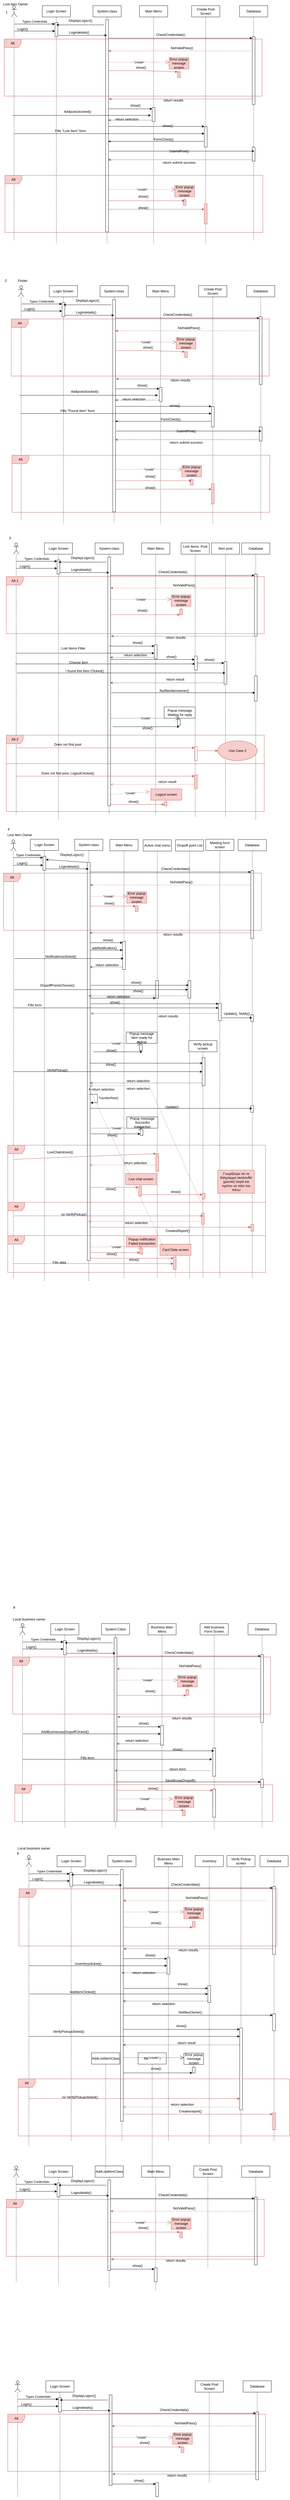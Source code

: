 <mxfile version="26.2.15">
  <diagram name="Page-1" id="6IuyNh4vv3iAzIVrRRAv">
    <mxGraphModel dx="1158" dy="733" grid="1" gridSize="10" guides="1" tooltips="1" connect="1" arrows="1" fold="1" page="1" pageScale="1" pageWidth="850" pageHeight="1100" math="0" shadow="0">
      <root>
        <mxCell id="0" />
        <mxCell id="1" parent="0" />
        <mxCell id="6zx5J-GpkoQrdZdaRuo2-12" style="rounded=0;orthogonalLoop=1;jettySize=auto;html=1;" edge="1" parent="1" target="6zx5J-GpkoQrdZdaRuo2-11">
          <mxGeometry relative="1" as="geometry">
            <mxPoint x="50" y="110" as="sourcePoint" />
            <mxPoint x="145.5" y="110" as="targetPoint" />
          </mxGeometry>
        </mxCell>
        <mxCell id="6zx5J-GpkoQrdZdaRuo2-1" value="" style="shape=umlLifeline;perimeter=lifelinePerimeter;whiteSpace=wrap;html=1;container=1;dropTarget=0;collapsible=0;recursiveResize=0;outlineConnect=0;portConstraint=eastwest;newEdgeStyle={&quot;curved&quot;:0,&quot;rounded&quot;:0};participant=umlActor;" vertex="1" parent="1">
          <mxGeometry x="40" y="20" width="20" height="830" as="geometry" />
        </mxCell>
        <mxCell id="6zx5J-GpkoQrdZdaRuo2-2" value="Login Screen" style="shape=umlLifeline;perimeter=lifelinePerimeter;whiteSpace=wrap;html=1;container=1;dropTarget=0;collapsible=0;recursiveResize=0;outlineConnect=0;portConstraint=eastwest;newEdgeStyle={&quot;curved&quot;:0,&quot;rounded&quot;:0};" vertex="1" parent="1">
          <mxGeometry x="150" y="20" width="100" height="840" as="geometry" />
        </mxCell>
        <mxCell id="6zx5J-GpkoQrdZdaRuo2-11" value="" style="html=1;points=[[0,0,0,0,5],[0,1,0,0,-5],[1,0,0,0,5],[1,1,0,0,-5]];perimeter=orthogonalPerimeter;outlineConnect=0;targetShapes=umlLifeline;portConstraint=eastwest;newEdgeStyle={&quot;curved&quot;:0,&quot;rounded&quot;:0};" vertex="1" parent="6zx5J-GpkoQrdZdaRuo2-2">
          <mxGeometry x="45" y="60" width="10" height="50" as="geometry" />
        </mxCell>
        <mxCell id="6zx5J-GpkoQrdZdaRuo2-3" value="System:class" style="shape=umlLifeline;perimeter=lifelinePerimeter;whiteSpace=wrap;html=1;container=1;dropTarget=0;collapsible=0;recursiveResize=0;outlineConnect=0;portConstraint=eastwest;newEdgeStyle={&quot;curved&quot;:0,&quot;rounded&quot;:0};" vertex="1" parent="1">
          <mxGeometry x="330" y="20" width="100" height="840" as="geometry" />
        </mxCell>
        <mxCell id="6zx5J-GpkoQrdZdaRuo2-14" value="" style="html=1;points=[[0,0,0,0,5],[0,1,0,0,-5],[1,0,0,0,5],[1,1,0,0,-5]];perimeter=orthogonalPerimeter;outlineConnect=0;targetShapes=umlLifeline;portConstraint=eastwest;newEdgeStyle={&quot;curved&quot;:0,&quot;rounded&quot;:0};" vertex="1" parent="6zx5J-GpkoQrdZdaRuo2-3">
          <mxGeometry x="45" y="50" width="10" height="750" as="geometry" />
        </mxCell>
        <mxCell id="6zx5J-GpkoQrdZdaRuo2-4" value="Main Menu" style="shape=umlLifeline;perimeter=lifelinePerimeter;whiteSpace=wrap;html=1;container=1;dropTarget=0;collapsible=0;recursiveResize=0;outlineConnect=0;portConstraint=eastwest;newEdgeStyle={&quot;curved&quot;:0,&quot;rounded&quot;:0};" vertex="1" parent="1">
          <mxGeometry x="495" y="20" width="100" height="840" as="geometry" />
        </mxCell>
        <mxCell id="6zx5J-GpkoQrdZdaRuo2-38" value="" style="html=1;points=[[0,0,0,0,5],[0,1,0,0,-5],[1,0,0,0,5],[1,1,0,0,-5]];perimeter=orthogonalPerimeter;outlineConnect=0;targetShapes=umlLifeline;portConstraint=eastwest;newEdgeStyle={&quot;curved&quot;:0,&quot;rounded&quot;:0};" vertex="1" parent="6zx5J-GpkoQrdZdaRuo2-4">
          <mxGeometry x="45" y="360" width="10" height="50" as="geometry" />
        </mxCell>
        <mxCell id="6zx5J-GpkoQrdZdaRuo2-5" value="Create Post Screen" style="shape=umlLifeline;perimeter=lifelinePerimeter;whiteSpace=wrap;html=1;container=1;dropTarget=0;collapsible=0;recursiveResize=0;outlineConnect=0;portConstraint=eastwest;newEdgeStyle={&quot;curved&quot;:0,&quot;rounded&quot;:0};" vertex="1" parent="1">
          <mxGeometry x="680" y="20" width="100" height="840" as="geometry" />
        </mxCell>
        <mxCell id="6zx5J-GpkoQrdZdaRuo2-6" value="Database" style="shape=umlLifeline;perimeter=lifelinePerimeter;whiteSpace=wrap;html=1;container=1;dropTarget=0;collapsible=0;recursiveResize=0;outlineConnect=0;portConstraint=eastwest;newEdgeStyle={&quot;curved&quot;:0,&quot;rounded&quot;:0};" vertex="1" parent="1">
          <mxGeometry x="850" y="20" width="100" height="830" as="geometry" />
        </mxCell>
        <mxCell id="6zx5J-GpkoQrdZdaRuo2-20" value="" style="html=1;points=[[0,0,0,0,5],[0,1,0,0,-5],[1,0,0,0,5],[1,1,0,0,-5]];perimeter=orthogonalPerimeter;outlineConnect=0;targetShapes=umlLifeline;portConstraint=eastwest;newEdgeStyle={&quot;curved&quot;:0,&quot;rounded&quot;:0};" vertex="1" parent="6zx5J-GpkoQrdZdaRuo2-6">
          <mxGeometry x="45" y="110" width="10" height="240" as="geometry" />
        </mxCell>
        <mxCell id="6zx5J-GpkoQrdZdaRuo2-156" value="" style="html=1;points=[[0,0,0,0,5],[0,1,0,0,-5],[1,0,0,0,5],[1,1,0,0,-5]];perimeter=orthogonalPerimeter;outlineConnect=0;targetShapes=umlLifeline;portConstraint=eastwest;newEdgeStyle={&quot;curved&quot;:0,&quot;rounded&quot;:0};" vertex="1" parent="6zx5J-GpkoQrdZdaRuo2-6">
          <mxGeometry x="45" y="500" width="10" height="50" as="geometry" />
        </mxCell>
        <mxCell id="6zx5J-GpkoQrdZdaRuo2-10" value="Types Credentials" style="html=1;verticalAlign=bottom;endArrow=block;curved=0;rounded=0;entryX=0;entryY=0;entryDx=0;entryDy=5;entryPerimeter=0;" edge="1" parent="1" source="6zx5J-GpkoQrdZdaRuo2-1" target="6zx5J-GpkoQrdZdaRuo2-11">
          <mxGeometry width="80" relative="1" as="geometry">
            <mxPoint x="400" y="430" as="sourcePoint" />
            <mxPoint x="480" y="430" as="targetPoint" />
          </mxGeometry>
        </mxCell>
        <mxCell id="6zx5J-GpkoQrdZdaRuo2-13" value="Login()" style="text;html=1;align=center;verticalAlign=middle;resizable=0;points=[];autosize=1;strokeColor=none;fillColor=none;" vertex="1" parent="1">
          <mxGeometry x="50" y="88" width="60" height="30" as="geometry" />
        </mxCell>
        <mxCell id="6zx5J-GpkoQrdZdaRuo2-16" style="rounded=0;orthogonalLoop=1;jettySize=auto;html=1;entryX=1;entryY=0;entryDx=0;entryDy=5;entryPerimeter=0;" edge="1" parent="1">
          <mxGeometry relative="1" as="geometry">
            <mxPoint x="370" y="88" as="sourcePoint" />
            <mxPoint x="200" y="88" as="targetPoint" />
          </mxGeometry>
        </mxCell>
        <mxCell id="6zx5J-GpkoQrdZdaRuo2-17" value="DisplayLogscr()" style="text;html=1;align=center;verticalAlign=middle;resizable=0;points=[];autosize=1;strokeColor=none;fillColor=none;" vertex="1" parent="1">
          <mxGeometry x="230" y="58" width="110" height="30" as="geometry" />
        </mxCell>
        <mxCell id="6zx5J-GpkoQrdZdaRuo2-18" style="rounded=0;orthogonalLoop=1;jettySize=auto;html=1;exitX=1;exitY=1;exitDx=0;exitDy=-5;exitPerimeter=0;" edge="1" parent="1" source="6zx5J-GpkoQrdZdaRuo2-11" target="6zx5J-GpkoQrdZdaRuo2-3">
          <mxGeometry relative="1" as="geometry" />
        </mxCell>
        <mxCell id="6zx5J-GpkoQrdZdaRuo2-19" value="Logindetails()" style="text;html=1;align=center;verticalAlign=middle;resizable=0;points=[];autosize=1;strokeColor=none;fillColor=none;" vertex="1" parent="1">
          <mxGeometry x="230" y="100" width="100" height="30" as="geometry" />
        </mxCell>
        <mxCell id="6zx5J-GpkoQrdZdaRuo2-21" style="rounded=0;orthogonalLoop=1;jettySize=auto;html=1;entryX=0;entryY=0;entryDx=0;entryDy=5;entryPerimeter=0;" edge="1" parent="1" source="6zx5J-GpkoQrdZdaRuo2-14" target="6zx5J-GpkoQrdZdaRuo2-20">
          <mxGeometry relative="1" as="geometry" />
        </mxCell>
        <mxCell id="6zx5J-GpkoQrdZdaRuo2-22" value="CheckCredentials()" style="text;html=1;align=center;verticalAlign=middle;resizable=0;points=[];autosize=1;strokeColor=none;fillColor=none;" vertex="1" parent="1">
          <mxGeometry x="540" y="108" width="130" height="30" as="geometry" />
        </mxCell>
        <mxCell id="6zx5J-GpkoQrdZdaRuo2-23" style="rounded=0;orthogonalLoop=1;jettySize=auto;html=1;dashed=1;endArrow=open;endFill=0;" edge="1" parent="1" source="6zx5J-GpkoQrdZdaRuo2-20">
          <mxGeometry relative="1" as="geometry">
            <mxPoint x="903" y="350" as="sourcePoint" />
            <mxPoint x="387.25" y="350" as="targetPoint" />
          </mxGeometry>
        </mxCell>
        <mxCell id="6zx5J-GpkoQrdZdaRuo2-24" value="return results" style="text;html=1;align=center;verticalAlign=middle;resizable=0;points=[];autosize=1;strokeColor=none;fillColor=none;" vertex="1" parent="1">
          <mxGeometry x="570" y="340" width="90" height="30" as="geometry" />
        </mxCell>
        <mxCell id="6zx5J-GpkoQrdZdaRuo2-28" style="rounded=0;orthogonalLoop=1;jettySize=auto;html=1;dashed=1;fillColor=#f8cecc;strokeColor=#b85450;" edge="1" parent="1" target="6zx5J-GpkoQrdZdaRuo2-14">
          <mxGeometry relative="1" as="geometry">
            <mxPoint x="890" y="180" as="sourcePoint" />
            <mxPoint x="310" y="180" as="targetPoint" />
          </mxGeometry>
        </mxCell>
        <mxCell id="6zx5J-GpkoQrdZdaRuo2-29" value="NotValidPass()" style="text;html=1;align=center;verticalAlign=middle;resizable=0;points=[];autosize=1;" vertex="1" parent="1">
          <mxGeometry x="595" y="155" width="100" height="30" as="geometry" />
        </mxCell>
        <mxCell id="6zx5J-GpkoQrdZdaRuo2-30" value="Alt" style="shape=umlFrame;whiteSpace=wrap;html=1;pointerEvents=0;fillColor=#f8cecc;strokeColor=#b85450;" vertex="1" parent="1">
          <mxGeometry x="15" y="138" width="915" height="202" as="geometry" />
        </mxCell>
        <mxCell id="6zx5J-GpkoQrdZdaRuo2-31" value="Error popup message screen" style="shape=umlLifeline;perimeter=lifelinePerimeter;whiteSpace=wrap;html=1;container=1;dropTarget=0;collapsible=0;recursiveResize=0;outlineConnect=0;portConstraint=eastwest;newEdgeStyle={&quot;curved&quot;:0,&quot;rounded&quot;:0};fillColor=#f8cecc;strokeColor=#b85450;" vertex="1" parent="1">
          <mxGeometry x="600" y="204" width="70" height="70" as="geometry" />
        </mxCell>
        <mxCell id="6zx5J-GpkoQrdZdaRuo2-32" value="" style="html=1;points=[[0,0,0,0,5],[0,1,0,0,-5],[1,0,0,0,5],[1,1,0,0,-5]];perimeter=orthogonalPerimeter;outlineConnect=0;targetShapes=umlLifeline;portConstraint=eastwest;newEdgeStyle={&quot;curved&quot;:0,&quot;rounded&quot;:0};fillColor=#f8cecc;strokeColor=#b85450;" vertex="1" parent="6zx5J-GpkoQrdZdaRuo2-31">
          <mxGeometry x="30" y="50" width="10" height="20" as="geometry" />
        </mxCell>
        <mxCell id="6zx5J-GpkoQrdZdaRuo2-33" value="&quot;create&quot;" style="endArrow=open;endSize=12;dashed=1;html=1;rounded=0;fillColor=#f8cecc;strokeColor=#b85450;entryX=0;entryY=0.229;entryDx=0;entryDy=0;entryPerimeter=0;" edge="1" parent="1" source="6zx5J-GpkoQrdZdaRuo2-14" target="6zx5J-GpkoQrdZdaRuo2-31">
          <mxGeometry width="160" relative="1" as="geometry">
            <mxPoint x="392.5" y="220" as="sourcePoint" />
            <mxPoint x="552.5" y="220" as="targetPoint" />
          </mxGeometry>
        </mxCell>
        <mxCell id="6zx5J-GpkoQrdZdaRuo2-34" style="rounded=0;orthogonalLoop=1;jettySize=auto;html=1;fillColor=#f8cecc;strokeColor=#b85450;" edge="1" parent="1" source="6zx5J-GpkoQrdZdaRuo2-14" target="6zx5J-GpkoQrdZdaRuo2-32">
          <mxGeometry relative="1" as="geometry">
            <mxPoint x="195" y="625" as="sourcePoint" />
            <Array as="points">
              <mxPoint x="510" y="250" />
            </Array>
          </mxGeometry>
        </mxCell>
        <mxCell id="6zx5J-GpkoQrdZdaRuo2-35" value="show()" style="text;html=1;align=center;verticalAlign=middle;resizable=0;points=[];autosize=1;strokeColor=none;fillColor=none;" vertex="1" parent="1">
          <mxGeometry x="470" y="224" width="60" height="30" as="geometry" />
        </mxCell>
        <mxCell id="6zx5J-GpkoQrdZdaRuo2-39" style="rounded=0;orthogonalLoop=1;jettySize=auto;html=1;entryX=0;entryY=0;entryDx=0;entryDy=5;entryPerimeter=0;" edge="1" parent="1" source="6zx5J-GpkoQrdZdaRuo2-14" target="6zx5J-GpkoQrdZdaRuo2-38">
          <mxGeometry relative="1" as="geometry" />
        </mxCell>
        <mxCell id="6zx5J-GpkoQrdZdaRuo2-40" value="show()" style="text;html=1;align=center;verticalAlign=middle;resizable=0;points=[];autosize=1;strokeColor=none;fillColor=none;" vertex="1" parent="1">
          <mxGeometry x="450" y="358" width="60" height="30" as="geometry" />
        </mxCell>
        <mxCell id="6zx5J-GpkoQrdZdaRuo2-41" style="rounded=0;orthogonalLoop=1;jettySize=auto;html=1;" edge="1" parent="1" target="6zx5J-GpkoQrdZdaRuo2-44">
          <mxGeometry relative="1" as="geometry">
            <mxPoint x="57.5" y="2010" as="sourcePoint" />
            <mxPoint x="153" y="2010" as="targetPoint" />
          </mxGeometry>
        </mxCell>
        <mxCell id="6zx5J-GpkoQrdZdaRuo2-42" value="" style="shape=umlLifeline;perimeter=lifelinePerimeter;whiteSpace=wrap;html=1;container=1;dropTarget=0;collapsible=0;recursiveResize=0;outlineConnect=0;portConstraint=eastwest;newEdgeStyle={&quot;curved&quot;:0,&quot;rounded&quot;:0};participant=umlActor;" vertex="1" parent="1">
          <mxGeometry x="47.5" y="1920" width="20" height="960" as="geometry" />
        </mxCell>
        <mxCell id="6zx5J-GpkoQrdZdaRuo2-43" value="Login Screen" style="shape=umlLifeline;perimeter=lifelinePerimeter;whiteSpace=wrap;html=1;container=1;dropTarget=0;collapsible=0;recursiveResize=0;outlineConnect=0;portConstraint=eastwest;newEdgeStyle={&quot;curved&quot;:0,&quot;rounded&quot;:0};" vertex="1" parent="1">
          <mxGeometry x="157.5" y="1920" width="100" height="980" as="geometry" />
        </mxCell>
        <mxCell id="6zx5J-GpkoQrdZdaRuo2-44" value="" style="html=1;points=[[0,0,0,0,5],[0,1,0,0,-5],[1,0,0,0,5],[1,1,0,0,-5]];perimeter=orthogonalPerimeter;outlineConnect=0;targetShapes=umlLifeline;portConstraint=eastwest;newEdgeStyle={&quot;curved&quot;:0,&quot;rounded&quot;:0};" vertex="1" parent="6zx5J-GpkoQrdZdaRuo2-43">
          <mxGeometry x="45" y="60" width="10" height="50" as="geometry" />
        </mxCell>
        <mxCell id="6zx5J-GpkoQrdZdaRuo2-45" value="System:class" style="shape=umlLifeline;perimeter=lifelinePerimeter;whiteSpace=wrap;html=1;container=1;dropTarget=0;collapsible=0;recursiveResize=0;outlineConnect=0;portConstraint=eastwest;newEdgeStyle={&quot;curved&quot;:0,&quot;rounded&quot;:0};" vertex="1" parent="1">
          <mxGeometry x="337.5" y="1920" width="100" height="960" as="geometry" />
        </mxCell>
        <mxCell id="6zx5J-GpkoQrdZdaRuo2-46" value="" style="html=1;points=[[0,0,0,0,5],[0,1,0,0,-5],[1,0,0,0,5],[1,1,0,0,-5]];perimeter=orthogonalPerimeter;outlineConnect=0;targetShapes=umlLifeline;portConstraint=eastwest;newEdgeStyle={&quot;curved&quot;:0,&quot;rounded&quot;:0};" vertex="1" parent="6zx5J-GpkoQrdZdaRuo2-45">
          <mxGeometry x="45" y="50" width="10" height="880" as="geometry" />
        </mxCell>
        <mxCell id="6zx5J-GpkoQrdZdaRuo2-47" value="Main Menu" style="shape=umlLifeline;perimeter=lifelinePerimeter;whiteSpace=wrap;html=1;container=1;dropTarget=0;collapsible=0;recursiveResize=0;outlineConnect=0;portConstraint=eastwest;newEdgeStyle={&quot;curved&quot;:0,&quot;rounded&quot;:0};" vertex="1" parent="1">
          <mxGeometry x="502.5" y="1920" width="100" height="960" as="geometry" />
        </mxCell>
        <mxCell id="6zx5J-GpkoQrdZdaRuo2-48" value="" style="html=1;points=[[0,0,0,0,5],[0,1,0,0,-5],[1,0,0,0,5],[1,1,0,0,-5]];perimeter=orthogonalPerimeter;outlineConnect=0;targetShapes=umlLifeline;portConstraint=eastwest;newEdgeStyle={&quot;curved&quot;:0,&quot;rounded&quot;:0};" vertex="1" parent="6zx5J-GpkoQrdZdaRuo2-47">
          <mxGeometry x="45" y="360" width="10" height="50" as="geometry" />
        </mxCell>
        <mxCell id="6zx5J-GpkoQrdZdaRuo2-49" value="Lost Items&amp;nbsp; Post Screen" style="shape=umlLifeline;perimeter=lifelinePerimeter;whiteSpace=wrap;html=1;container=1;dropTarget=0;collapsible=0;recursiveResize=0;outlineConnect=0;portConstraint=eastwest;newEdgeStyle={&quot;curved&quot;:0,&quot;rounded&quot;:0};" vertex="1" parent="1">
          <mxGeometry x="642.5" y="1920" width="100" height="970" as="geometry" />
        </mxCell>
        <mxCell id="6zx5J-GpkoQrdZdaRuo2-249" value="" style="html=1;points=[[0,0,0,0,5],[0,1,0,0,-5],[1,0,0,0,5],[1,1,0,0,-5]];perimeter=orthogonalPerimeter;outlineConnect=0;targetShapes=umlLifeline;portConstraint=eastwest;newEdgeStyle={&quot;curved&quot;:0,&quot;rounded&quot;:0};" vertex="1" parent="6zx5J-GpkoQrdZdaRuo2-49">
          <mxGeometry x="47.5" y="400" width="10" height="50" as="geometry" />
        </mxCell>
        <mxCell id="6zx5J-GpkoQrdZdaRuo2-278" value="" style="html=1;points=[[0,0,0,0,5],[0,1,0,0,-5],[1,0,0,0,5],[1,1,0,0,-5]];perimeter=orthogonalPerimeter;outlineConnect=0;targetShapes=umlLifeline;portConstraint=eastwest;newEdgeStyle={&quot;curved&quot;:0,&quot;rounded&quot;:0};fillColor=none;strokeColor=#b85450;" vertex="1" parent="6zx5J-GpkoQrdZdaRuo2-49">
          <mxGeometry x="47.5" y="720" width="10" height="50" as="geometry" />
        </mxCell>
        <mxCell id="6zx5J-GpkoQrdZdaRuo2-283" value="" style="html=1;points=[[0,0,0,0,5],[0,1,0,0,-5],[1,0,0,0,5],[1,1,0,0,-5]];perimeter=orthogonalPerimeter;outlineConnect=0;targetShapes=umlLifeline;portConstraint=eastwest;newEdgeStyle={&quot;curved&quot;:0,&quot;rounded&quot;:0};fillColor=#f8cecc;strokeColor=#b85450;fontColor=#FF0000;" vertex="1" parent="6zx5J-GpkoQrdZdaRuo2-49">
          <mxGeometry x="47.5" y="820" width="10" height="50" as="geometry" />
        </mxCell>
        <mxCell id="6zx5J-GpkoQrdZdaRuo2-284" style="rounded=0;orthogonalLoop=1;jettySize=auto;html=1;entryX=0;entryY=0;entryDx=0;entryDy=5;entryPerimeter=0;fillColor=#f8cecc;strokeColor=#b85450;fontColor=#FF0000;" edge="1" parent="6zx5J-GpkoQrdZdaRuo2-49" target="6zx5J-GpkoQrdZdaRuo2-283">
          <mxGeometry relative="1" as="geometry">
            <mxPoint x="-585.5" y="825" as="sourcePoint" />
            <mxPoint x="17.5" y="950" as="targetPoint" />
          </mxGeometry>
        </mxCell>
        <mxCell id="6zx5J-GpkoQrdZdaRuo2-50" value="Database" style="shape=umlLifeline;perimeter=lifelinePerimeter;whiteSpace=wrap;html=1;container=1;dropTarget=0;collapsible=0;recursiveResize=0;outlineConnect=0;portConstraint=eastwest;newEdgeStyle={&quot;curved&quot;:0,&quot;rounded&quot;:0};" vertex="1" parent="1">
          <mxGeometry x="857.5" y="1920" width="100" height="980" as="geometry" />
        </mxCell>
        <mxCell id="6zx5J-GpkoQrdZdaRuo2-51" value="" style="html=1;points=[[0,0,0,0,5],[0,1,0,0,-5],[1,0,0,0,5],[1,1,0,0,-5]];perimeter=orthogonalPerimeter;outlineConnect=0;targetShapes=umlLifeline;portConstraint=eastwest;newEdgeStyle={&quot;curved&quot;:0,&quot;rounded&quot;:0};" vertex="1" parent="6zx5J-GpkoQrdZdaRuo2-50">
          <mxGeometry x="45" y="110" width="10" height="220" as="geometry" />
        </mxCell>
        <mxCell id="6zx5J-GpkoQrdZdaRuo2-265" value="" style="html=1;points=[[0,0,0,0,5],[0,1,0,0,-5],[1,0,0,0,5],[1,1,0,0,-5]];perimeter=orthogonalPerimeter;outlineConnect=0;targetShapes=umlLifeline;portConstraint=eastwest;newEdgeStyle={&quot;curved&quot;:0,&quot;rounded&quot;:0};" vertex="1" parent="6zx5J-GpkoQrdZdaRuo2-50">
          <mxGeometry x="45" y="470" width="10" height="90" as="geometry" />
        </mxCell>
        <mxCell id="6zx5J-GpkoQrdZdaRuo2-52" value="Types Credentials" style="html=1;verticalAlign=bottom;endArrow=block;curved=0;rounded=0;entryX=0;entryY=0;entryDx=0;entryDy=5;entryPerimeter=0;" edge="1" parent="1" source="6zx5J-GpkoQrdZdaRuo2-42" target="6zx5J-GpkoQrdZdaRuo2-44">
          <mxGeometry width="80" relative="1" as="geometry">
            <mxPoint x="407.5" y="2330" as="sourcePoint" />
            <mxPoint x="487.5" y="2330" as="targetPoint" />
          </mxGeometry>
        </mxCell>
        <mxCell id="6zx5J-GpkoQrdZdaRuo2-53" value="Login()" style="text;html=1;align=center;verticalAlign=middle;resizable=0;points=[];autosize=1;strokeColor=none;fillColor=none;" vertex="1" parent="1">
          <mxGeometry x="57.5" y="1988" width="60" height="30" as="geometry" />
        </mxCell>
        <mxCell id="6zx5J-GpkoQrdZdaRuo2-54" style="rounded=0;orthogonalLoop=1;jettySize=auto;html=1;entryX=1;entryY=0;entryDx=0;entryDy=5;entryPerimeter=0;" edge="1" parent="1">
          <mxGeometry relative="1" as="geometry">
            <mxPoint x="377.5" y="1988" as="sourcePoint" />
            <mxPoint x="207.5" y="1988" as="targetPoint" />
          </mxGeometry>
        </mxCell>
        <mxCell id="6zx5J-GpkoQrdZdaRuo2-55" value="DisplayLogscr()" style="text;html=1;align=center;verticalAlign=middle;resizable=0;points=[];autosize=1;strokeColor=none;fillColor=none;" vertex="1" parent="1">
          <mxGeometry x="237.5" y="1958" width="110" height="30" as="geometry" />
        </mxCell>
        <mxCell id="6zx5J-GpkoQrdZdaRuo2-56" style="rounded=0;orthogonalLoop=1;jettySize=auto;html=1;exitX=1;exitY=1;exitDx=0;exitDy=-5;exitPerimeter=0;" edge="1" parent="1" source="6zx5J-GpkoQrdZdaRuo2-44" target="6zx5J-GpkoQrdZdaRuo2-45">
          <mxGeometry relative="1" as="geometry" />
        </mxCell>
        <mxCell id="6zx5J-GpkoQrdZdaRuo2-57" value="Logindetails()" style="text;html=1;align=center;verticalAlign=middle;resizable=0;points=[];autosize=1;strokeColor=none;fillColor=none;" vertex="1" parent="1">
          <mxGeometry x="237.5" y="2000" width="100" height="30" as="geometry" />
        </mxCell>
        <mxCell id="6zx5J-GpkoQrdZdaRuo2-58" style="rounded=0;orthogonalLoop=1;jettySize=auto;html=1;entryX=0;entryY=0;entryDx=0;entryDy=5;entryPerimeter=0;" edge="1" parent="1" source="6zx5J-GpkoQrdZdaRuo2-46" target="6zx5J-GpkoQrdZdaRuo2-51">
          <mxGeometry relative="1" as="geometry" />
        </mxCell>
        <mxCell id="6zx5J-GpkoQrdZdaRuo2-59" value="CheckCredentials()" style="text;html=1;align=center;verticalAlign=middle;resizable=0;points=[];autosize=1;strokeColor=none;fillColor=none;" vertex="1" parent="1">
          <mxGeometry x="547.5" y="2008" width="130" height="30" as="geometry" />
        </mxCell>
        <mxCell id="6zx5J-GpkoQrdZdaRuo2-60" style="rounded=0;orthogonalLoop=1;jettySize=auto;html=1;dashed=1;endArrow=open;endFill=0;" edge="1" parent="1" source="6zx5J-GpkoQrdZdaRuo2-51">
          <mxGeometry relative="1" as="geometry">
            <mxPoint x="910.5" y="2250" as="sourcePoint" />
            <mxPoint x="394.75" y="2250" as="targetPoint" />
          </mxGeometry>
        </mxCell>
        <mxCell id="6zx5J-GpkoQrdZdaRuo2-61" value="return results" style="text;html=1;align=center;verticalAlign=middle;resizable=0;points=[];autosize=1;strokeColor=none;fillColor=none;" vertex="1" parent="1">
          <mxGeometry x="577.5" y="2240" width="90" height="30" as="geometry" />
        </mxCell>
        <mxCell id="6zx5J-GpkoQrdZdaRuo2-62" style="rounded=0;orthogonalLoop=1;jettySize=auto;html=1;dashed=1;fillColor=#f8cecc;strokeColor=#b85450;" edge="1" parent="1" target="6zx5J-GpkoQrdZdaRuo2-46">
          <mxGeometry relative="1" as="geometry">
            <mxPoint x="897.5" y="2080" as="sourcePoint" />
            <mxPoint x="317.5" y="2080" as="targetPoint" />
          </mxGeometry>
        </mxCell>
        <mxCell id="6zx5J-GpkoQrdZdaRuo2-63" value="NotValidPass()" style="text;html=1;align=center;verticalAlign=middle;resizable=0;points=[];autosize=1;" vertex="1" parent="1">
          <mxGeometry x="602.5" y="2055" width="100" height="30" as="geometry" />
        </mxCell>
        <mxCell id="6zx5J-GpkoQrdZdaRuo2-64" value="Alt 1" style="shape=umlFrame;whiteSpace=wrap;html=1;pointerEvents=0;fillColor=#f8cecc;strokeColor=#b85450;" vertex="1" parent="1">
          <mxGeometry x="22.5" y="2039" width="915" height="202" as="geometry" />
        </mxCell>
        <mxCell id="6zx5J-GpkoQrdZdaRuo2-65" value="Error popup message screen" style="shape=umlLifeline;perimeter=lifelinePerimeter;whiteSpace=wrap;html=1;container=1;dropTarget=0;collapsible=0;recursiveResize=0;outlineConnect=0;portConstraint=eastwest;newEdgeStyle={&quot;curved&quot;:0,&quot;rounded&quot;:0};fillColor=#f8cecc;strokeColor=#b85450;" vertex="1" parent="1">
          <mxGeometry x="607.5" y="2104" width="70" height="70" as="geometry" />
        </mxCell>
        <mxCell id="6zx5J-GpkoQrdZdaRuo2-66" value="" style="html=1;points=[[0,0,0,0,5],[0,1,0,0,-5],[1,0,0,0,5],[1,1,0,0,-5]];perimeter=orthogonalPerimeter;outlineConnect=0;targetShapes=umlLifeline;portConstraint=eastwest;newEdgeStyle={&quot;curved&quot;:0,&quot;rounded&quot;:0};fillColor=#f8cecc;strokeColor=#b85450;" vertex="1" parent="6zx5J-GpkoQrdZdaRuo2-65">
          <mxGeometry x="30" y="50" width="10" height="20" as="geometry" />
        </mxCell>
        <mxCell id="6zx5J-GpkoQrdZdaRuo2-67" value="&quot;create&quot;" style="endArrow=open;endSize=12;dashed=1;html=1;rounded=0;fillColor=#f8cecc;strokeColor=#b85450;entryX=0;entryY=0.229;entryDx=0;entryDy=0;entryPerimeter=0;" edge="1" parent="1" source="6zx5J-GpkoQrdZdaRuo2-46" target="6zx5J-GpkoQrdZdaRuo2-65">
          <mxGeometry width="160" relative="1" as="geometry">
            <mxPoint x="400" y="2120" as="sourcePoint" />
            <mxPoint x="560" y="2120" as="targetPoint" />
          </mxGeometry>
        </mxCell>
        <mxCell id="6zx5J-GpkoQrdZdaRuo2-68" style="rounded=0;orthogonalLoop=1;jettySize=auto;html=1;fillColor=#f8cecc;strokeColor=#b85450;" edge="1" parent="1" source="6zx5J-GpkoQrdZdaRuo2-46" target="6zx5J-GpkoQrdZdaRuo2-66">
          <mxGeometry relative="1" as="geometry">
            <mxPoint x="202.5" y="2525" as="sourcePoint" />
          </mxGeometry>
        </mxCell>
        <mxCell id="6zx5J-GpkoQrdZdaRuo2-69" value="show()" style="text;html=1;align=center;verticalAlign=middle;resizable=0;points=[];autosize=1;strokeColor=none;fillColor=none;" vertex="1" parent="1">
          <mxGeometry x="475" y="2144" width="60" height="30" as="geometry" />
        </mxCell>
        <mxCell id="6zx5J-GpkoQrdZdaRuo2-70" style="rounded=0;orthogonalLoop=1;jettySize=auto;html=1;entryX=0;entryY=0;entryDx=0;entryDy=5;entryPerimeter=0;" edge="1" parent="1" source="6zx5J-GpkoQrdZdaRuo2-45" target="6zx5J-GpkoQrdZdaRuo2-48">
          <mxGeometry relative="1" as="geometry" />
        </mxCell>
        <mxCell id="6zx5J-GpkoQrdZdaRuo2-71" value="show()" style="text;html=1;align=center;verticalAlign=middle;resizable=0;points=[];autosize=1;strokeColor=none;fillColor=none;" vertex="1" parent="1">
          <mxGeometry x="457.5" y="2258" width="60" height="30" as="geometry" />
        </mxCell>
        <mxCell id="6zx5J-GpkoQrdZdaRuo2-72" style="rounded=0;orthogonalLoop=1;jettySize=auto;html=1;" edge="1" parent="1" target="6zx5J-GpkoQrdZdaRuo2-75">
          <mxGeometry relative="1" as="geometry">
            <mxPoint x="80" y="5832" as="sourcePoint" />
            <mxPoint x="175.5" y="5832" as="targetPoint" />
          </mxGeometry>
        </mxCell>
        <mxCell id="6zx5J-GpkoQrdZdaRuo2-73" value="" style="shape=umlLifeline;perimeter=lifelinePerimeter;whiteSpace=wrap;html=1;container=1;dropTarget=0;collapsible=0;recursiveResize=0;outlineConnect=0;portConstraint=eastwest;newEdgeStyle={&quot;curved&quot;:0,&quot;rounded&quot;:0};participant=umlActor;" vertex="1" parent="1">
          <mxGeometry x="70" y="5742" width="20" height="710" as="geometry" />
        </mxCell>
        <mxCell id="6zx5J-GpkoQrdZdaRuo2-74" value="Login Screen" style="shape=umlLifeline;perimeter=lifelinePerimeter;whiteSpace=wrap;html=1;container=1;dropTarget=0;collapsible=0;recursiveResize=0;outlineConnect=0;portConstraint=eastwest;newEdgeStyle={&quot;curved&quot;:0,&quot;rounded&quot;:0};" vertex="1" parent="1">
          <mxGeometry x="180" y="5742" width="100" height="720" as="geometry" />
        </mxCell>
        <mxCell id="6zx5J-GpkoQrdZdaRuo2-75" value="" style="html=1;points=[[0,0,0,0,5],[0,1,0,0,-5],[1,0,0,0,5],[1,1,0,0,-5]];perimeter=orthogonalPerimeter;outlineConnect=0;targetShapes=umlLifeline;portConstraint=eastwest;newEdgeStyle={&quot;curved&quot;:0,&quot;rounded&quot;:0};" vertex="1" parent="6zx5J-GpkoQrdZdaRuo2-74">
          <mxGeometry x="45" y="60" width="10" height="50" as="geometry" />
        </mxCell>
        <mxCell id="6zx5J-GpkoQrdZdaRuo2-76" value="System:Class" style="shape=umlLifeline;perimeter=lifelinePerimeter;whiteSpace=wrap;html=1;container=1;dropTarget=0;collapsible=0;recursiveResize=0;outlineConnect=0;portConstraint=eastwest;newEdgeStyle={&quot;curved&quot;:0,&quot;rounded&quot;:0};" vertex="1" parent="1">
          <mxGeometry x="360" y="5742" width="100" height="720" as="geometry" />
        </mxCell>
        <mxCell id="6zx5J-GpkoQrdZdaRuo2-77" value="" style="html=1;points=[[0,0,0,0,5],[0,1,0,0,-5],[1,0,0,0,5],[1,1,0,0,-5]];perimeter=orthogonalPerimeter;outlineConnect=0;targetShapes=umlLifeline;portConstraint=eastwest;newEdgeStyle={&quot;curved&quot;:0,&quot;rounded&quot;:0};" vertex="1" parent="6zx5J-GpkoQrdZdaRuo2-76">
          <mxGeometry x="45" y="50" width="10" height="650" as="geometry" />
        </mxCell>
        <mxCell id="6zx5J-GpkoQrdZdaRuo2-78" value="Business Main Menu" style="shape=umlLifeline;perimeter=lifelinePerimeter;whiteSpace=wrap;html=1;container=1;dropTarget=0;collapsible=0;recursiveResize=0;outlineConnect=0;portConstraint=eastwest;newEdgeStyle={&quot;curved&quot;:0,&quot;rounded&quot;:0};" vertex="1" parent="1">
          <mxGeometry x="525" y="5742" width="100" height="720" as="geometry" />
        </mxCell>
        <mxCell id="6zx5J-GpkoQrdZdaRuo2-79" value="" style="html=1;points=[[0,0,0,0,5],[0,1,0,0,-5],[1,0,0,0,5],[1,1,0,0,-5]];perimeter=orthogonalPerimeter;outlineConnect=0;targetShapes=umlLifeline;portConstraint=eastwest;newEdgeStyle={&quot;curved&quot;:0,&quot;rounded&quot;:0};" vertex="1" parent="6zx5J-GpkoQrdZdaRuo2-78">
          <mxGeometry x="45" y="360" width="10" height="70" as="geometry" />
        </mxCell>
        <mxCell id="6zx5J-GpkoQrdZdaRuo2-80" value="Add business Form Screen" style="shape=umlLifeline;perimeter=lifelinePerimeter;whiteSpace=wrap;html=1;container=1;dropTarget=0;collapsible=0;recursiveResize=0;outlineConnect=0;portConstraint=eastwest;newEdgeStyle={&quot;curved&quot;:0,&quot;rounded&quot;:0};" vertex="1" parent="1">
          <mxGeometry x="710" y="5742" width="100" height="730" as="geometry" />
        </mxCell>
        <mxCell id="6zx5J-GpkoQrdZdaRuo2-303" value="" style="html=1;points=[[0,0,0,0,5],[0,1,0,0,-5],[1,0,0,0,5],[1,1,0,0,-5]];perimeter=orthogonalPerimeter;outlineConnect=0;targetShapes=umlLifeline;portConstraint=eastwest;newEdgeStyle={&quot;curved&quot;:0,&quot;rounded&quot;:0};" vertex="1" parent="6zx5J-GpkoQrdZdaRuo2-80">
          <mxGeometry x="45" y="440" width="10" height="100" as="geometry" />
        </mxCell>
        <mxCell id="6zx5J-GpkoQrdZdaRuo2-329" value="" style="html=1;points=[[0,0,0,0,5],[0,1,0,0,-5],[1,0,0,0,5],[1,1,0,0,-5]];perimeter=orthogonalPerimeter;outlineConnect=0;targetShapes=umlLifeline;portConstraint=eastwest;newEdgeStyle={&quot;curved&quot;:0,&quot;rounded&quot;:0};" vertex="1" parent="6zx5J-GpkoQrdZdaRuo2-80">
          <mxGeometry x="45" y="585" width="10" height="100" as="geometry" />
        </mxCell>
        <mxCell id="6zx5J-GpkoQrdZdaRuo2-81" value="Database" style="shape=umlLifeline;perimeter=lifelinePerimeter;whiteSpace=wrap;html=1;container=1;dropTarget=0;collapsible=0;recursiveResize=0;outlineConnect=0;portConstraint=eastwest;newEdgeStyle={&quot;curved&quot;:0,&quot;rounded&quot;:0};" vertex="1" parent="1">
          <mxGeometry x="880" y="5742" width="100" height="720" as="geometry" />
        </mxCell>
        <mxCell id="6zx5J-GpkoQrdZdaRuo2-82" value="" style="html=1;points=[[0,0,0,0,5],[0,1,0,0,-5],[1,0,0,0,5],[1,1,0,0,-5]];perimeter=orthogonalPerimeter;outlineConnect=0;targetShapes=umlLifeline;portConstraint=eastwest;newEdgeStyle={&quot;curved&quot;:0,&quot;rounded&quot;:0};" vertex="1" parent="6zx5J-GpkoQrdZdaRuo2-81">
          <mxGeometry x="45" y="110" width="10" height="240" as="geometry" />
        </mxCell>
        <mxCell id="6zx5J-GpkoQrdZdaRuo2-316" value="" style="html=1;points=[[0,0,0,0,5],[0,1,0,0,-5],[1,0,0,0,5],[1,1,0,0,-5]];perimeter=orthogonalPerimeter;outlineConnect=0;targetShapes=umlLifeline;portConstraint=eastwest;newEdgeStyle={&quot;curved&quot;:0,&quot;rounded&quot;:0};" vertex="1" parent="6zx5J-GpkoQrdZdaRuo2-81">
          <mxGeometry x="45" y="550" width="10" height="30" as="geometry" />
        </mxCell>
        <mxCell id="6zx5J-GpkoQrdZdaRuo2-83" value="Types Credentials" style="html=1;verticalAlign=bottom;endArrow=block;curved=0;rounded=0;entryX=0;entryY=0;entryDx=0;entryDy=5;entryPerimeter=0;" edge="1" parent="1" source="6zx5J-GpkoQrdZdaRuo2-73" target="6zx5J-GpkoQrdZdaRuo2-75">
          <mxGeometry width="80" relative="1" as="geometry">
            <mxPoint x="430" y="6152" as="sourcePoint" />
            <mxPoint x="510" y="6152" as="targetPoint" />
          </mxGeometry>
        </mxCell>
        <mxCell id="6zx5J-GpkoQrdZdaRuo2-84" value="Login()" style="text;html=1;align=center;verticalAlign=middle;resizable=0;points=[];autosize=1;strokeColor=none;fillColor=none;" vertex="1" parent="1">
          <mxGeometry x="80" y="5810" width="60" height="30" as="geometry" />
        </mxCell>
        <mxCell id="6zx5J-GpkoQrdZdaRuo2-85" style="rounded=0;orthogonalLoop=1;jettySize=auto;html=1;entryX=1;entryY=0;entryDx=0;entryDy=5;entryPerimeter=0;" edge="1" parent="1">
          <mxGeometry relative="1" as="geometry">
            <mxPoint x="400" y="5810" as="sourcePoint" />
            <mxPoint x="230" y="5810" as="targetPoint" />
          </mxGeometry>
        </mxCell>
        <mxCell id="6zx5J-GpkoQrdZdaRuo2-86" value="DisplayLogscr()" style="text;html=1;align=center;verticalAlign=middle;resizable=0;points=[];autosize=1;strokeColor=none;fillColor=none;" vertex="1" parent="1">
          <mxGeometry x="260" y="5780" width="110" height="30" as="geometry" />
        </mxCell>
        <mxCell id="6zx5J-GpkoQrdZdaRuo2-87" style="rounded=0;orthogonalLoop=1;jettySize=auto;html=1;exitX=1;exitY=1;exitDx=0;exitDy=-5;exitPerimeter=0;" edge="1" parent="1" source="6zx5J-GpkoQrdZdaRuo2-75" target="6zx5J-GpkoQrdZdaRuo2-76">
          <mxGeometry relative="1" as="geometry" />
        </mxCell>
        <mxCell id="6zx5J-GpkoQrdZdaRuo2-88" value="Logindetails()" style="text;html=1;align=center;verticalAlign=middle;resizable=0;points=[];autosize=1;strokeColor=none;fillColor=none;" vertex="1" parent="1">
          <mxGeometry x="260" y="5822" width="100" height="30" as="geometry" />
        </mxCell>
        <mxCell id="6zx5J-GpkoQrdZdaRuo2-89" style="rounded=0;orthogonalLoop=1;jettySize=auto;html=1;entryX=0;entryY=0;entryDx=0;entryDy=5;entryPerimeter=0;" edge="1" parent="1" source="6zx5J-GpkoQrdZdaRuo2-77" target="6zx5J-GpkoQrdZdaRuo2-82">
          <mxGeometry relative="1" as="geometry" />
        </mxCell>
        <mxCell id="6zx5J-GpkoQrdZdaRuo2-90" value="CheckCredentials()" style="text;html=1;align=center;verticalAlign=middle;resizable=0;points=[];autosize=1;strokeColor=none;fillColor=none;" vertex="1" parent="1">
          <mxGeometry x="570" y="5830" width="130" height="30" as="geometry" />
        </mxCell>
        <mxCell id="6zx5J-GpkoQrdZdaRuo2-91" style="rounded=0;orthogonalLoop=1;jettySize=auto;html=1;dashed=1;endArrow=open;endFill=0;" edge="1" parent="1" source="6zx5J-GpkoQrdZdaRuo2-82">
          <mxGeometry relative="1" as="geometry">
            <mxPoint x="933" y="6072" as="sourcePoint" />
            <mxPoint x="417.25" y="6072" as="targetPoint" />
          </mxGeometry>
        </mxCell>
        <mxCell id="6zx5J-GpkoQrdZdaRuo2-92" value="return results" style="text;html=1;align=center;verticalAlign=middle;resizable=0;points=[];autosize=1;strokeColor=none;fillColor=none;" vertex="1" parent="1">
          <mxGeometry x="600" y="6062" width="90" height="30" as="geometry" />
        </mxCell>
        <mxCell id="6zx5J-GpkoQrdZdaRuo2-93" style="rounded=0;orthogonalLoop=1;jettySize=auto;html=1;dashed=1;fillColor=#f8cecc;strokeColor=#b85450;" edge="1" parent="1" target="6zx5J-GpkoQrdZdaRuo2-77">
          <mxGeometry relative="1" as="geometry">
            <mxPoint x="920" y="5902" as="sourcePoint" />
            <mxPoint x="340" y="5902" as="targetPoint" />
          </mxGeometry>
        </mxCell>
        <mxCell id="6zx5J-GpkoQrdZdaRuo2-94" value="NotValidPass()" style="text;html=1;align=center;verticalAlign=middle;resizable=0;points=[];autosize=1;" vertex="1" parent="1">
          <mxGeometry x="625" y="5877" width="100" height="30" as="geometry" />
        </mxCell>
        <mxCell id="6zx5J-GpkoQrdZdaRuo2-95" value="Alt" style="shape=umlFrame;whiteSpace=wrap;html=1;pointerEvents=0;fillColor=#f8cecc;strokeColor=#b85450;" vertex="1" parent="1">
          <mxGeometry x="45" y="5860" width="915" height="202" as="geometry" />
        </mxCell>
        <mxCell id="6zx5J-GpkoQrdZdaRuo2-96" value="Error popup message screen" style="shape=umlLifeline;perimeter=lifelinePerimeter;whiteSpace=wrap;html=1;container=1;dropTarget=0;collapsible=0;recursiveResize=0;outlineConnect=0;portConstraint=eastwest;newEdgeStyle={&quot;curved&quot;:0,&quot;rounded&quot;:0};fillColor=#f8cecc;strokeColor=#b85450;" vertex="1" parent="1">
          <mxGeometry x="630" y="5926" width="70" height="70" as="geometry" />
        </mxCell>
        <mxCell id="6zx5J-GpkoQrdZdaRuo2-97" value="" style="html=1;points=[[0,0,0,0,5],[0,1,0,0,-5],[1,0,0,0,5],[1,1,0,0,-5]];perimeter=orthogonalPerimeter;outlineConnect=0;targetShapes=umlLifeline;portConstraint=eastwest;newEdgeStyle={&quot;curved&quot;:0,&quot;rounded&quot;:0};fillColor=#f8cecc;strokeColor=#b85450;" vertex="1" parent="6zx5J-GpkoQrdZdaRuo2-96">
          <mxGeometry x="30" y="50" width="10" height="20" as="geometry" />
        </mxCell>
        <mxCell id="6zx5J-GpkoQrdZdaRuo2-98" value="&quot;create&quot;" style="endArrow=open;endSize=12;dashed=1;html=1;rounded=0;fillColor=#f8cecc;strokeColor=#b85450;entryX=0;entryY=0.229;entryDx=0;entryDy=0;entryPerimeter=0;" edge="1" parent="1" source="6zx5J-GpkoQrdZdaRuo2-77" target="6zx5J-GpkoQrdZdaRuo2-96">
          <mxGeometry width="160" relative="1" as="geometry">
            <mxPoint x="422.5" y="5942" as="sourcePoint" />
            <mxPoint x="582.5" y="5942" as="targetPoint" />
          </mxGeometry>
        </mxCell>
        <mxCell id="6zx5J-GpkoQrdZdaRuo2-99" style="rounded=0;orthogonalLoop=1;jettySize=auto;html=1;fillColor=#f8cecc;strokeColor=#b85450;" edge="1" parent="1" source="6zx5J-GpkoQrdZdaRuo2-77" target="6zx5J-GpkoQrdZdaRuo2-97">
          <mxGeometry relative="1" as="geometry">
            <mxPoint x="225" y="6347" as="sourcePoint" />
          </mxGeometry>
        </mxCell>
        <mxCell id="6zx5J-GpkoQrdZdaRuo2-100" value="show()" style="text;html=1;align=center;verticalAlign=middle;resizable=0;points=[];autosize=1;strokeColor=none;fillColor=none;" vertex="1" parent="1">
          <mxGeometry x="502.5" y="5966" width="60" height="30" as="geometry" />
        </mxCell>
        <mxCell id="6zx5J-GpkoQrdZdaRuo2-101" style="rounded=0;orthogonalLoop=1;jettySize=auto;html=1;entryX=0;entryY=0;entryDx=0;entryDy=5;entryPerimeter=0;" edge="1" parent="1" source="6zx5J-GpkoQrdZdaRuo2-77" target="6zx5J-GpkoQrdZdaRuo2-79">
          <mxGeometry relative="1" as="geometry" />
        </mxCell>
        <mxCell id="6zx5J-GpkoQrdZdaRuo2-102" value="show()" style="text;html=1;align=center;verticalAlign=middle;resizable=0;points=[];autosize=1;strokeColor=none;fillColor=none;" vertex="1" parent="1">
          <mxGeometry x="480" y="6080" width="60" height="30" as="geometry" />
        </mxCell>
        <mxCell id="6zx5J-GpkoQrdZdaRuo2-103" style="rounded=0;orthogonalLoop=1;jettySize=auto;html=1;" edge="1" parent="1" target="6zx5J-GpkoQrdZdaRuo2-106">
          <mxGeometry relative="1" as="geometry">
            <mxPoint x="102.5" y="6652" as="sourcePoint" />
            <mxPoint x="198" y="6652" as="targetPoint" />
          </mxGeometry>
        </mxCell>
        <mxCell id="6zx5J-GpkoQrdZdaRuo2-104" value="" style="shape=umlLifeline;perimeter=lifelinePerimeter;whiteSpace=wrap;html=1;container=1;dropTarget=0;collapsible=0;recursiveResize=0;outlineConnect=0;portConstraint=eastwest;newEdgeStyle={&quot;curved&quot;:0,&quot;rounded&quot;:0};participant=umlActor;" vertex="1" parent="1">
          <mxGeometry x="92.5" y="6562" width="20" height="1030" as="geometry" />
        </mxCell>
        <mxCell id="6zx5J-GpkoQrdZdaRuo2-105" value="Login Screen" style="shape=umlLifeline;perimeter=lifelinePerimeter;whiteSpace=wrap;html=1;container=1;dropTarget=0;collapsible=0;recursiveResize=0;outlineConnect=0;portConstraint=eastwest;newEdgeStyle={&quot;curved&quot;:0,&quot;rounded&quot;:0};" vertex="1" parent="1">
          <mxGeometry x="202.5" y="6562" width="100" height="1010" as="geometry" />
        </mxCell>
        <mxCell id="6zx5J-GpkoQrdZdaRuo2-106" value="" style="html=1;points=[[0,0,0,0,5],[0,1,0,0,-5],[1,0,0,0,5],[1,1,0,0,-5]];perimeter=orthogonalPerimeter;outlineConnect=0;targetShapes=umlLifeline;portConstraint=eastwest;newEdgeStyle={&quot;curved&quot;:0,&quot;rounded&quot;:0};" vertex="1" parent="6zx5J-GpkoQrdZdaRuo2-105">
          <mxGeometry x="45" y="60" width="10" height="50" as="geometry" />
        </mxCell>
        <mxCell id="6zx5J-GpkoQrdZdaRuo2-107" value="System:class" style="shape=umlLifeline;perimeter=lifelinePerimeter;whiteSpace=wrap;html=1;container=1;dropTarget=0;collapsible=0;recursiveResize=0;outlineConnect=0;portConstraint=eastwest;newEdgeStyle={&quot;curved&quot;:0,&quot;rounded&quot;:0};" vertex="1" parent="1">
          <mxGeometry x="382.5" y="6562" width="100" height="1010" as="geometry" />
        </mxCell>
        <mxCell id="6zx5J-GpkoQrdZdaRuo2-108" value="" style="html=1;points=[[0,0,0,0,5],[0,1,0,0,-5],[1,0,0,0,5],[1,1,0,0,-5]];perimeter=orthogonalPerimeter;outlineConnect=0;targetShapes=umlLifeline;portConstraint=eastwest;newEdgeStyle={&quot;curved&quot;:0,&quot;rounded&quot;:0};" vertex="1" parent="6zx5J-GpkoQrdZdaRuo2-107">
          <mxGeometry x="45" y="50" width="10" height="890" as="geometry" />
        </mxCell>
        <mxCell id="6zx5J-GpkoQrdZdaRuo2-109" value="Business Main Menu" style="shape=umlLifeline;perimeter=lifelinePerimeter;whiteSpace=wrap;html=1;container=1;dropTarget=0;collapsible=0;recursiveResize=0;outlineConnect=0;portConstraint=eastwest;newEdgeStyle={&quot;curved&quot;:0,&quot;rounded&quot;:0};" vertex="1" parent="1">
          <mxGeometry x="547.5" y="6562" width="100" height="1010" as="geometry" />
        </mxCell>
        <mxCell id="6zx5J-GpkoQrdZdaRuo2-110" value="" style="html=1;points=[[0,0,0,0,5],[0,1,0,0,-5],[1,0,0,0,5],[1,1,0,0,-5]];perimeter=orthogonalPerimeter;outlineConnect=0;targetShapes=umlLifeline;portConstraint=eastwest;newEdgeStyle={&quot;curved&quot;:0,&quot;rounded&quot;:0};" vertex="1" parent="6zx5J-GpkoQrdZdaRuo2-109">
          <mxGeometry x="45" y="360" width="10" height="60" as="geometry" />
        </mxCell>
        <mxCell id="6zx5J-GpkoQrdZdaRuo2-111" value="Inventory" style="shape=umlLifeline;perimeter=lifelinePerimeter;whiteSpace=wrap;html=1;container=1;dropTarget=0;collapsible=0;recursiveResize=0;outlineConnect=0;portConstraint=eastwest;newEdgeStyle={&quot;curved&quot;:0,&quot;rounded&quot;:0};" vertex="1" parent="1">
          <mxGeometry x="692.5" y="6562" width="100" height="1020" as="geometry" />
        </mxCell>
        <mxCell id="6zx5J-GpkoQrdZdaRuo2-426" value="" style="html=1;points=[[0,0,0,0,5],[0,1,0,0,-5],[1,0,0,0,5],[1,1,0,0,-5]];perimeter=orthogonalPerimeter;outlineConnect=0;targetShapes=umlLifeline;portConstraint=eastwest;newEdgeStyle={&quot;curved&quot;:0,&quot;rounded&quot;:0};" vertex="1" parent="6zx5J-GpkoQrdZdaRuo2-111">
          <mxGeometry x="45" y="460" width="10" height="60" as="geometry" />
        </mxCell>
        <mxCell id="6zx5J-GpkoQrdZdaRuo2-112" value="Database" style="shape=umlLifeline;perimeter=lifelinePerimeter;whiteSpace=wrap;html=1;container=1;dropTarget=0;collapsible=0;recursiveResize=0;outlineConnect=0;portConstraint=eastwest;newEdgeStyle={&quot;curved&quot;:0,&quot;rounded&quot;:0};" vertex="1" parent="1">
          <mxGeometry x="922.5" y="6562" width="100" height="1010" as="geometry" />
        </mxCell>
        <mxCell id="6zx5J-GpkoQrdZdaRuo2-113" value="" style="html=1;points=[[0,0,0,0,5],[0,1,0,0,-5],[1,0,0,0,5],[1,1,0,0,-5]];perimeter=orthogonalPerimeter;outlineConnect=0;targetShapes=umlLifeline;portConstraint=eastwest;newEdgeStyle={&quot;curved&quot;:0,&quot;rounded&quot;:0};" vertex="1" parent="6zx5J-GpkoQrdZdaRuo2-112">
          <mxGeometry x="45" y="110" width="10" height="240" as="geometry" />
        </mxCell>
        <mxCell id="6zx5J-GpkoQrdZdaRuo2-440" value="" style="html=1;points=[[0,0,0,0,5],[0,1,0,0,-5],[1,0,0,0,5],[1,1,0,0,-5]];perimeter=orthogonalPerimeter;outlineConnect=0;targetShapes=umlLifeline;portConstraint=eastwest;newEdgeStyle={&quot;curved&quot;:0,&quot;rounded&quot;:0};" vertex="1" parent="6zx5J-GpkoQrdZdaRuo2-112">
          <mxGeometry x="45" y="560" width="10" height="60" as="geometry" />
        </mxCell>
        <mxCell id="6zx5J-GpkoQrdZdaRuo2-460" value="" style="html=1;points=[[0,0,0,0,5],[0,1,0,0,-5],[1,0,0,0,5],[1,1,0,0,-5]];perimeter=orthogonalPerimeter;outlineConnect=0;targetShapes=umlLifeline;portConstraint=eastwest;newEdgeStyle={&quot;curved&quot;:0,&quot;rounded&quot;:0};fillColor=#f8cecc;strokeColor=#b85450;" vertex="1" parent="6zx5J-GpkoQrdZdaRuo2-112">
          <mxGeometry x="45" y="910" width="10" height="60" as="geometry" />
        </mxCell>
        <mxCell id="6zx5J-GpkoQrdZdaRuo2-461" style="rounded=0;orthogonalLoop=1;jettySize=auto;html=1;entryX=0;entryY=0;entryDx=0;entryDy=5;entryPerimeter=0;fillColor=#f8cecc;strokeColor=#b85450;" edge="1" parent="6zx5J-GpkoQrdZdaRuo2-112" target="6zx5J-GpkoQrdZdaRuo2-460">
          <mxGeometry relative="1" as="geometry">
            <mxPoint x="-485" y="915" as="sourcePoint" />
            <mxPoint x="-327.5" y="900" as="targetPoint" />
          </mxGeometry>
        </mxCell>
        <mxCell id="6zx5J-GpkoQrdZdaRuo2-462" value="Createsreport()" style="text;html=1;align=center;verticalAlign=middle;resizable=0;points=[];autosize=1;strokeColor=none;fillColor=none;" vertex="1" parent="6zx5J-GpkoQrdZdaRuo2-112">
          <mxGeometry x="-297.5" y="890" width="100" height="30" as="geometry" />
        </mxCell>
        <mxCell id="6zx5J-GpkoQrdZdaRuo2-114" value="Types Credentials" style="html=1;verticalAlign=bottom;endArrow=block;curved=0;rounded=0;entryX=0;entryY=0;entryDx=0;entryDy=5;entryPerimeter=0;" edge="1" parent="1" source="6zx5J-GpkoQrdZdaRuo2-104" target="6zx5J-GpkoQrdZdaRuo2-106">
          <mxGeometry width="80" relative="1" as="geometry">
            <mxPoint x="452.5" y="6972" as="sourcePoint" />
            <mxPoint x="532.5" y="6972" as="targetPoint" />
          </mxGeometry>
        </mxCell>
        <mxCell id="6zx5J-GpkoQrdZdaRuo2-115" value="Login()" style="text;html=1;align=center;verticalAlign=middle;resizable=0;points=[];autosize=1;strokeColor=none;fillColor=none;" vertex="1" parent="1">
          <mxGeometry x="102.5" y="6630" width="60" height="30" as="geometry" />
        </mxCell>
        <mxCell id="6zx5J-GpkoQrdZdaRuo2-116" style="rounded=0;orthogonalLoop=1;jettySize=auto;html=1;entryX=1;entryY=0;entryDx=0;entryDy=5;entryPerimeter=0;" edge="1" parent="1">
          <mxGeometry relative="1" as="geometry">
            <mxPoint x="422.5" y="6630" as="sourcePoint" />
            <mxPoint x="252.5" y="6630" as="targetPoint" />
          </mxGeometry>
        </mxCell>
        <mxCell id="6zx5J-GpkoQrdZdaRuo2-117" value="DisplayLogscr()" style="text;html=1;align=center;verticalAlign=middle;resizable=0;points=[];autosize=1;strokeColor=none;fillColor=none;" vertex="1" parent="1">
          <mxGeometry x="282.5" y="6600" width="110" height="30" as="geometry" />
        </mxCell>
        <mxCell id="6zx5J-GpkoQrdZdaRuo2-118" style="rounded=0;orthogonalLoop=1;jettySize=auto;html=1;exitX=1;exitY=1;exitDx=0;exitDy=-5;exitPerimeter=0;" edge="1" parent="1" source="6zx5J-GpkoQrdZdaRuo2-106" target="6zx5J-GpkoQrdZdaRuo2-107">
          <mxGeometry relative="1" as="geometry" />
        </mxCell>
        <mxCell id="6zx5J-GpkoQrdZdaRuo2-119" value="Logindetails()" style="text;html=1;align=center;verticalAlign=middle;resizable=0;points=[];autosize=1;strokeColor=none;fillColor=none;" vertex="1" parent="1">
          <mxGeometry x="282.5" y="6642" width="100" height="30" as="geometry" />
        </mxCell>
        <mxCell id="6zx5J-GpkoQrdZdaRuo2-120" style="rounded=0;orthogonalLoop=1;jettySize=auto;html=1;entryX=0;entryY=0;entryDx=0;entryDy=5;entryPerimeter=0;" edge="1" parent="1" source="6zx5J-GpkoQrdZdaRuo2-108" target="6zx5J-GpkoQrdZdaRuo2-113">
          <mxGeometry relative="1" as="geometry" />
        </mxCell>
        <mxCell id="6zx5J-GpkoQrdZdaRuo2-121" value="CheckCredentials()" style="text;html=1;align=center;verticalAlign=middle;resizable=0;points=[];autosize=1;strokeColor=none;fillColor=none;" vertex="1" parent="1">
          <mxGeometry x="592.5" y="6650" width="130" height="30" as="geometry" />
        </mxCell>
        <mxCell id="6zx5J-GpkoQrdZdaRuo2-122" style="rounded=0;orthogonalLoop=1;jettySize=auto;html=1;dashed=1;endArrow=open;endFill=0;" edge="1" parent="1" source="6zx5J-GpkoQrdZdaRuo2-113">
          <mxGeometry relative="1" as="geometry">
            <mxPoint x="955.5" y="6892" as="sourcePoint" />
            <mxPoint x="439.75" y="6892" as="targetPoint" />
          </mxGeometry>
        </mxCell>
        <mxCell id="6zx5J-GpkoQrdZdaRuo2-123" value="return results" style="text;html=1;align=center;verticalAlign=middle;resizable=0;points=[];autosize=1;strokeColor=none;fillColor=none;" vertex="1" parent="1">
          <mxGeometry x="622.5" y="6882" width="90" height="30" as="geometry" />
        </mxCell>
        <mxCell id="6zx5J-GpkoQrdZdaRuo2-124" style="rounded=0;orthogonalLoop=1;jettySize=auto;html=1;dashed=1;fillColor=#f8cecc;strokeColor=#b85450;" edge="1" parent="1" target="6zx5J-GpkoQrdZdaRuo2-108">
          <mxGeometry relative="1" as="geometry">
            <mxPoint x="942.5" y="6722" as="sourcePoint" />
            <mxPoint x="362.5" y="6722" as="targetPoint" />
          </mxGeometry>
        </mxCell>
        <mxCell id="6zx5J-GpkoQrdZdaRuo2-125" value="NotValidPass()" style="text;html=1;align=center;verticalAlign=middle;resizable=0;points=[];autosize=1;" vertex="1" parent="1">
          <mxGeometry x="647.5" y="6697" width="100" height="30" as="geometry" />
        </mxCell>
        <mxCell id="6zx5J-GpkoQrdZdaRuo2-126" value="Alt" style="shape=umlFrame;whiteSpace=wrap;html=1;pointerEvents=0;fillColor=#f8cecc;strokeColor=#b85450;" vertex="1" parent="1">
          <mxGeometry x="67.5" y="6680" width="915" height="202" as="geometry" />
        </mxCell>
        <mxCell id="6zx5J-GpkoQrdZdaRuo2-127" value="Error popup message screen" style="shape=umlLifeline;perimeter=lifelinePerimeter;whiteSpace=wrap;html=1;container=1;dropTarget=0;collapsible=0;recursiveResize=0;outlineConnect=0;portConstraint=eastwest;newEdgeStyle={&quot;curved&quot;:0,&quot;rounded&quot;:0};fillColor=#f8cecc;strokeColor=#b85450;" vertex="1" parent="1">
          <mxGeometry x="652.5" y="6746" width="70" height="70" as="geometry" />
        </mxCell>
        <mxCell id="6zx5J-GpkoQrdZdaRuo2-128" value="" style="html=1;points=[[0,0,0,0,5],[0,1,0,0,-5],[1,0,0,0,5],[1,1,0,0,-5]];perimeter=orthogonalPerimeter;outlineConnect=0;targetShapes=umlLifeline;portConstraint=eastwest;newEdgeStyle={&quot;curved&quot;:0,&quot;rounded&quot;:0};fillColor=#f8cecc;strokeColor=#b85450;" vertex="1" parent="6zx5J-GpkoQrdZdaRuo2-127">
          <mxGeometry x="30" y="50" width="10" height="20" as="geometry" />
        </mxCell>
        <mxCell id="6zx5J-GpkoQrdZdaRuo2-129" value="&quot;create&quot;" style="endArrow=open;endSize=12;dashed=1;html=1;rounded=0;fillColor=#f8cecc;strokeColor=#b85450;entryX=0;entryY=0.229;entryDx=0;entryDy=0;entryPerimeter=0;" edge="1" parent="1" source="6zx5J-GpkoQrdZdaRuo2-108" target="6zx5J-GpkoQrdZdaRuo2-127">
          <mxGeometry width="160" relative="1" as="geometry">
            <mxPoint x="445" y="6762" as="sourcePoint" />
            <mxPoint x="605" y="6762" as="targetPoint" />
          </mxGeometry>
        </mxCell>
        <mxCell id="6zx5J-GpkoQrdZdaRuo2-130" style="rounded=0;orthogonalLoop=1;jettySize=auto;html=1;fillColor=#f8cecc;strokeColor=#b85450;" edge="1" parent="1" source="6zx5J-GpkoQrdZdaRuo2-108" target="6zx5J-GpkoQrdZdaRuo2-128">
          <mxGeometry relative="1" as="geometry">
            <mxPoint x="247.5" y="7167" as="sourcePoint" />
          </mxGeometry>
        </mxCell>
        <mxCell id="6zx5J-GpkoQrdZdaRuo2-131" value="show()" style="text;html=1;align=center;verticalAlign=middle;resizable=0;points=[];autosize=1;strokeColor=none;fillColor=none;" vertex="1" parent="1">
          <mxGeometry x="522.5" y="6786" width="60" height="30" as="geometry" />
        </mxCell>
        <mxCell id="6zx5J-GpkoQrdZdaRuo2-132" style="rounded=0;orthogonalLoop=1;jettySize=auto;html=1;entryX=0;entryY=0;entryDx=0;entryDy=5;entryPerimeter=0;" edge="1" parent="1" source="6zx5J-GpkoQrdZdaRuo2-108" target="6zx5J-GpkoQrdZdaRuo2-110">
          <mxGeometry relative="1" as="geometry" />
        </mxCell>
        <mxCell id="6zx5J-GpkoQrdZdaRuo2-133" value="show()" style="text;html=1;align=center;verticalAlign=middle;resizable=0;points=[];autosize=1;strokeColor=none;fillColor=none;" vertex="1" parent="1">
          <mxGeometry x="502.5" y="6900" width="60" height="30" as="geometry" />
        </mxCell>
        <mxCell id="6zx5J-GpkoQrdZdaRuo2-135" value="Addpostclicicked()" style="text;html=1;align=center;verticalAlign=middle;resizable=0;points=[];autosize=1;strokeColor=none;fillColor=none;" vertex="1" parent="1">
          <mxGeometry x="215" y="380" width="120" height="30" as="geometry" />
        </mxCell>
        <mxCell id="6zx5J-GpkoQrdZdaRuo2-137" value="" style="rounded=0;orthogonalLoop=1;jettySize=auto;html=1;" edge="1" parent="1">
          <mxGeometry relative="1" as="geometry">
            <mxPoint x="385" y="447" as="sourcePoint" />
            <mxPoint x="725" y="447" as="targetPoint" />
          </mxGeometry>
        </mxCell>
        <mxCell id="6zx5J-GpkoQrdZdaRuo2-138" value="show()" style="text;html=1;align=center;verticalAlign=middle;resizable=0;points=[];autosize=1;strokeColor=none;fillColor=none;" vertex="1" parent="1">
          <mxGeometry x="565" y="430" width="60" height="30" as="geometry" />
        </mxCell>
        <mxCell id="6zx5J-GpkoQrdZdaRuo2-139" style="rounded=0;orthogonalLoop=1;jettySize=auto;html=1;" edge="1" parent="1">
          <mxGeometry relative="1" as="geometry">
            <mxPoint x="44.5" y="408" as="sourcePoint" />
            <mxPoint x="535" y="408" as="targetPoint" />
          </mxGeometry>
        </mxCell>
        <mxCell id="6zx5J-GpkoQrdZdaRuo2-143" style="rounded=0;orthogonalLoop=1;jettySize=auto;html=1;exitX=0;exitY=1;exitDx=0;exitDy=-5;exitPerimeter=0;endArrow=open;endFill=0;dashed=1;" edge="1" parent="1" source="6zx5J-GpkoQrdZdaRuo2-38" target="6zx5J-GpkoQrdZdaRuo2-14">
          <mxGeometry relative="1" as="geometry" />
        </mxCell>
        <mxCell id="6zx5J-GpkoQrdZdaRuo2-144" value="return selection" style="text;html=1;align=center;verticalAlign=middle;resizable=0;points=[];autosize=1;strokeColor=none;fillColor=none;" vertex="1" parent="1">
          <mxGeometry x="395" y="407" width="110" height="30" as="geometry" />
        </mxCell>
        <mxCell id="6zx5J-GpkoQrdZdaRuo2-136" value="" style="html=1;points=[[0,0,0,0,5],[0,1,0,0,-5],[1,0,0,0,5],[1,1,0,0,-5]];perimeter=orthogonalPerimeter;outlineConnect=0;targetShapes=umlLifeline;portConstraint=eastwest;newEdgeStyle={&quot;curved&quot;:0,&quot;rounded&quot;:0};" vertex="1" parent="1">
          <mxGeometry x="725" y="448" width="10" height="72" as="geometry" />
        </mxCell>
        <mxCell id="6zx5J-GpkoQrdZdaRuo2-145" style="rounded=0;orthogonalLoop=1;jettySize=auto;html=1;" edge="1" parent="1">
          <mxGeometry relative="1" as="geometry">
            <mxPoint x="49.5" y="472.5" as="sourcePoint" />
            <mxPoint x="725" y="472.5" as="targetPoint" />
          </mxGeometry>
        </mxCell>
        <mxCell id="6zx5J-GpkoQrdZdaRuo2-146" value="Fills &quot;Lost Item&quot; form" style="text;html=1;align=center;verticalAlign=middle;resizable=0;points=[];autosize=1;strokeColor=none;fillColor=none;" vertex="1" parent="1">
          <mxGeometry x="185" y="448" width="130" height="30" as="geometry" />
        </mxCell>
        <mxCell id="6zx5J-GpkoQrdZdaRuo2-150" style="rounded=0;orthogonalLoop=1;jettySize=auto;html=1;exitX=0.468;exitY=0.896;exitDx=0;exitDy=0;exitPerimeter=0;endArrow=blockThin;endFill=1;" edge="1" parent="1">
          <mxGeometry relative="1" as="geometry">
            <mxPoint x="725" y="500.0" as="sourcePoint" />
            <mxPoint x="383.2" y="500.0" as="targetPoint" />
          </mxGeometry>
        </mxCell>
        <mxCell id="6zx5J-GpkoQrdZdaRuo2-151" value="FormCheck()" style="text;html=1;align=center;verticalAlign=middle;resizable=0;points=[];autosize=1;strokeColor=none;fillColor=none;" vertex="1" parent="1">
          <mxGeometry x="535" y="478" width="90" height="30" as="geometry" />
        </mxCell>
        <mxCell id="6zx5J-GpkoQrdZdaRuo2-155" style="rounded=0;orthogonalLoop=1;jettySize=auto;html=1;exitX=1;exitY=1;exitDx=0;exitDy=-5;exitPerimeter=0;" edge="1" parent="1">
          <mxGeometry relative="1" as="geometry">
            <mxPoint x="387.75" y="534.5" as="sourcePoint" />
            <mxPoint x="902.25" y="534.5" as="targetPoint" />
          </mxGeometry>
        </mxCell>
        <mxCell id="6zx5J-GpkoQrdZdaRuo2-158" value="SubmitPost()" style="text;html=1;align=center;verticalAlign=middle;resizable=0;points=[];autosize=1;strokeColor=none;fillColor=none;" vertex="1" parent="1">
          <mxGeometry x="590" y="520" width="90" height="30" as="geometry" />
        </mxCell>
        <mxCell id="6zx5J-GpkoQrdZdaRuo2-161" style="rounded=0;orthogonalLoop=1;jettySize=auto;html=1;dashed=1;endArrow=open;endFill=0;exitX=0;exitY=1;exitDx=0;exitDy=-5;exitPerimeter=0;" edge="1" parent="1" source="6zx5J-GpkoQrdZdaRuo2-156" target="6zx5J-GpkoQrdZdaRuo2-14">
          <mxGeometry relative="1" as="geometry">
            <mxPoint x="888.88" y="570" as="sourcePoint" />
            <mxPoint x="450" y="560" as="targetPoint" />
          </mxGeometry>
        </mxCell>
        <mxCell id="6zx5J-GpkoQrdZdaRuo2-165" value="return submit success" style="text;html=1;align=center;verticalAlign=middle;resizable=0;points=[];autosize=1;strokeColor=none;fillColor=none;" vertex="1" parent="1">
          <mxGeometry x="565" y="560" width="140" height="30" as="geometry" />
        </mxCell>
        <mxCell id="6zx5J-GpkoQrdZdaRuo2-166" value="Alt" style="shape=umlFrame;whiteSpace=wrap;html=1;pointerEvents=0;fillColor=#f8cecc;strokeColor=#b85450;" vertex="1" parent="1">
          <mxGeometry x="17.5" y="620" width="915" height="202" as="geometry" />
        </mxCell>
        <mxCell id="6zx5J-GpkoQrdZdaRuo2-168" value="&quot;create&quot;" style="endArrow=open;endSize=12;dashed=1;html=1;rounded=0;fillColor=#f8cecc;strokeColor=#b85450;entryX=0;entryY=0.229;entryDx=0;entryDy=0;entryPerimeter=0;" edge="1" parent="1" source="6zx5J-GpkoQrdZdaRuo2-14">
          <mxGeometry width="160" relative="1" as="geometry">
            <mxPoint x="407.5" y="670" as="sourcePoint" />
            <mxPoint x="622.5" y="670" as="targetPoint" />
          </mxGeometry>
        </mxCell>
        <mxCell id="6zx5J-GpkoQrdZdaRuo2-169" value="Error popup message screen" style="shape=umlLifeline;perimeter=lifelinePerimeter;whiteSpace=wrap;html=1;container=1;dropTarget=0;collapsible=0;recursiveResize=0;outlineConnect=0;portConstraint=eastwest;newEdgeStyle={&quot;curved&quot;:0,&quot;rounded&quot;:0};fillColor=#f8cecc;strokeColor=#b85450;" vertex="1" parent="1">
          <mxGeometry x="620" y="656" width="70" height="70" as="geometry" />
        </mxCell>
        <mxCell id="6zx5J-GpkoQrdZdaRuo2-170" value="" style="html=1;points=[[0,0,0,0,5],[0,1,0,0,-5],[1,0,0,0,5],[1,1,0,0,-5]];perimeter=orthogonalPerimeter;outlineConnect=0;targetShapes=umlLifeline;portConstraint=eastwest;newEdgeStyle={&quot;curved&quot;:0,&quot;rounded&quot;:0};fillColor=#f8cecc;strokeColor=#b85450;" vertex="1" parent="6zx5J-GpkoQrdZdaRuo2-169">
          <mxGeometry x="30" y="50" width="10" height="20" as="geometry" />
        </mxCell>
        <mxCell id="6zx5J-GpkoQrdZdaRuo2-171" style="rounded=0;orthogonalLoop=1;jettySize=auto;html=1;fillColor=#f8cecc;strokeColor=#b85450;" edge="1" parent="1" target="6zx5J-GpkoQrdZdaRuo2-169">
          <mxGeometry relative="1" as="geometry">
            <mxPoint x="385" y="710" as="sourcePoint" />
            <mxPoint x="630" y="714" as="targetPoint" />
            <Array as="points">
              <mxPoint x="510" y="710" />
            </Array>
          </mxGeometry>
        </mxCell>
        <mxCell id="6zx5J-GpkoQrdZdaRuo2-172" value="show()" style="text;html=1;align=center;verticalAlign=middle;resizable=0;points=[];autosize=1;strokeColor=none;fillColor=none;" vertex="1" parent="1">
          <mxGeometry x="477.5" y="680" width="60" height="30" as="geometry" />
        </mxCell>
        <mxCell id="6zx5J-GpkoQrdZdaRuo2-173" value="" style="rounded=0;orthogonalLoop=1;jettySize=auto;html=1;" edge="1" parent="1" source="6zx5J-GpkoQrdZdaRuo2-167">
          <mxGeometry relative="1" as="geometry">
            <mxPoint x="390" y="760" as="sourcePoint" />
            <mxPoint x="730" y="760" as="targetPoint" />
          </mxGeometry>
        </mxCell>
        <mxCell id="6zx5J-GpkoQrdZdaRuo2-174" value="show()" style="text;html=1;align=center;verticalAlign=middle;resizable=0;points=[];autosize=1;strokeColor=none;fillColor=none;" vertex="1" parent="1">
          <mxGeometry x="477.5" y="720" width="60" height="30" as="geometry" />
        </mxCell>
        <mxCell id="6zx5J-GpkoQrdZdaRuo2-175" value="" style="rounded=0;orthogonalLoop=1;jettySize=auto;html=1;fillColor=#f8cecc;strokeColor=#b85450;" edge="1" parent="1" source="6zx5J-GpkoQrdZdaRuo2-14" target="6zx5J-GpkoQrdZdaRuo2-167">
          <mxGeometry relative="1" as="geometry">
            <mxPoint x="390" y="760" as="sourcePoint" />
            <mxPoint x="730" y="760" as="targetPoint" />
            <Array as="points">
              <mxPoint x="560" y="740" />
            </Array>
          </mxGeometry>
        </mxCell>
        <mxCell id="6zx5J-GpkoQrdZdaRuo2-167" value="" style="html=1;points=[[0,0,0,0,5],[0,1,0,0,-5],[1,0,0,0,5],[1,1,0,0,-5]];perimeter=orthogonalPerimeter;outlineConnect=0;targetShapes=umlLifeline;portConstraint=eastwest;newEdgeStyle={&quot;curved&quot;:0,&quot;rounded&quot;:0};fillColor=#f8cecc;strokeColor=#b85450;" vertex="1" parent="1">
          <mxGeometry x="725" y="720" width="10" height="72" as="geometry" />
        </mxCell>
        <mxCell id="6zx5J-GpkoQrdZdaRuo2-184" style="rounded=0;orthogonalLoop=1;jettySize=auto;html=1;" edge="1" parent="1" target="6zx5J-GpkoQrdZdaRuo2-187">
          <mxGeometry relative="1" as="geometry">
            <mxPoint x="75" y="1100" as="sourcePoint" />
            <mxPoint x="170.5" y="1100" as="targetPoint" />
          </mxGeometry>
        </mxCell>
        <mxCell id="6zx5J-GpkoQrdZdaRuo2-185" value="" style="shape=umlLifeline;perimeter=lifelinePerimeter;whiteSpace=wrap;html=1;container=1;dropTarget=0;collapsible=0;recursiveResize=0;outlineConnect=0;portConstraint=eastwest;newEdgeStyle={&quot;curved&quot;:0,&quot;rounded&quot;:0};participant=umlActor;" vertex="1" parent="1">
          <mxGeometry x="65" y="1010" width="20" height="830" as="geometry" />
        </mxCell>
        <mxCell id="6zx5J-GpkoQrdZdaRuo2-186" value="Login Screen" style="shape=umlLifeline;perimeter=lifelinePerimeter;whiteSpace=wrap;html=1;container=1;dropTarget=0;collapsible=0;recursiveResize=0;outlineConnect=0;portConstraint=eastwest;newEdgeStyle={&quot;curved&quot;:0,&quot;rounded&quot;:0};" vertex="1" parent="1">
          <mxGeometry x="175" y="1010" width="100" height="840" as="geometry" />
        </mxCell>
        <mxCell id="6zx5J-GpkoQrdZdaRuo2-187" value="" style="html=1;points=[[0,0,0,0,5],[0,1,0,0,-5],[1,0,0,0,5],[1,1,0,0,-5]];perimeter=orthogonalPerimeter;outlineConnect=0;targetShapes=umlLifeline;portConstraint=eastwest;newEdgeStyle={&quot;curved&quot;:0,&quot;rounded&quot;:0};" vertex="1" parent="6zx5J-GpkoQrdZdaRuo2-186">
          <mxGeometry x="45" y="60" width="10" height="50" as="geometry" />
        </mxCell>
        <mxCell id="6zx5J-GpkoQrdZdaRuo2-188" value="System:class" style="shape=umlLifeline;perimeter=lifelinePerimeter;whiteSpace=wrap;html=1;container=1;dropTarget=0;collapsible=0;recursiveResize=0;outlineConnect=0;portConstraint=eastwest;newEdgeStyle={&quot;curved&quot;:0,&quot;rounded&quot;:0};" vertex="1" parent="1">
          <mxGeometry x="355" y="1010" width="100" height="840" as="geometry" />
        </mxCell>
        <mxCell id="6zx5J-GpkoQrdZdaRuo2-189" value="" style="html=1;points=[[0,0,0,0,5],[0,1,0,0,-5],[1,0,0,0,5],[1,1,0,0,-5]];perimeter=orthogonalPerimeter;outlineConnect=0;targetShapes=umlLifeline;portConstraint=eastwest;newEdgeStyle={&quot;curved&quot;:0,&quot;rounded&quot;:0};" vertex="1" parent="6zx5J-GpkoQrdZdaRuo2-188">
          <mxGeometry x="45" y="50" width="10" height="750" as="geometry" />
        </mxCell>
        <mxCell id="6zx5J-GpkoQrdZdaRuo2-190" value="Main Menu" style="shape=umlLifeline;perimeter=lifelinePerimeter;whiteSpace=wrap;html=1;container=1;dropTarget=0;collapsible=0;recursiveResize=0;outlineConnect=0;portConstraint=eastwest;newEdgeStyle={&quot;curved&quot;:0,&quot;rounded&quot;:0};" vertex="1" parent="1">
          <mxGeometry x="520" y="1010" width="100" height="840" as="geometry" />
        </mxCell>
        <mxCell id="6zx5J-GpkoQrdZdaRuo2-191" value="" style="html=1;points=[[0,0,0,0,5],[0,1,0,0,-5],[1,0,0,0,5],[1,1,0,0,-5]];perimeter=orthogonalPerimeter;outlineConnect=0;targetShapes=umlLifeline;portConstraint=eastwest;newEdgeStyle={&quot;curved&quot;:0,&quot;rounded&quot;:0};" vertex="1" parent="6zx5J-GpkoQrdZdaRuo2-190">
          <mxGeometry x="45" y="360" width="10" height="50" as="geometry" />
        </mxCell>
        <mxCell id="6zx5J-GpkoQrdZdaRuo2-192" value="Create Post Screen" style="shape=umlLifeline;perimeter=lifelinePerimeter;whiteSpace=wrap;html=1;container=1;dropTarget=0;collapsible=0;recursiveResize=0;outlineConnect=0;portConstraint=eastwest;newEdgeStyle={&quot;curved&quot;:0,&quot;rounded&quot;:0};" vertex="1" parent="1">
          <mxGeometry x="705" y="1010" width="100" height="840" as="geometry" />
        </mxCell>
        <mxCell id="6zx5J-GpkoQrdZdaRuo2-193" value="Database" style="shape=umlLifeline;perimeter=lifelinePerimeter;whiteSpace=wrap;html=1;container=1;dropTarget=0;collapsible=0;recursiveResize=0;outlineConnect=0;portConstraint=eastwest;newEdgeStyle={&quot;curved&quot;:0,&quot;rounded&quot;:0};" vertex="1" parent="1">
          <mxGeometry x="875" y="1010" width="100" height="830" as="geometry" />
        </mxCell>
        <mxCell id="6zx5J-GpkoQrdZdaRuo2-194" value="" style="html=1;points=[[0,0,0,0,5],[0,1,0,0,-5],[1,0,0,0,5],[1,1,0,0,-5]];perimeter=orthogonalPerimeter;outlineConnect=0;targetShapes=umlLifeline;portConstraint=eastwest;newEdgeStyle={&quot;curved&quot;:0,&quot;rounded&quot;:0};" vertex="1" parent="6zx5J-GpkoQrdZdaRuo2-193">
          <mxGeometry x="45" y="110" width="10" height="240" as="geometry" />
        </mxCell>
        <mxCell id="6zx5J-GpkoQrdZdaRuo2-195" value="" style="html=1;points=[[0,0,0,0,5],[0,1,0,0,-5],[1,0,0,0,5],[1,1,0,0,-5]];perimeter=orthogonalPerimeter;outlineConnect=0;targetShapes=umlLifeline;portConstraint=eastwest;newEdgeStyle={&quot;curved&quot;:0,&quot;rounded&quot;:0};" vertex="1" parent="6zx5J-GpkoQrdZdaRuo2-193">
          <mxGeometry x="45" y="500" width="10" height="50" as="geometry" />
        </mxCell>
        <mxCell id="6zx5J-GpkoQrdZdaRuo2-196" value="Types Credentials" style="html=1;verticalAlign=bottom;endArrow=block;curved=0;rounded=0;entryX=0;entryY=0;entryDx=0;entryDy=5;entryPerimeter=0;" edge="1" parent="1" source="6zx5J-GpkoQrdZdaRuo2-185" target="6zx5J-GpkoQrdZdaRuo2-187">
          <mxGeometry width="80" relative="1" as="geometry">
            <mxPoint x="425" y="1420" as="sourcePoint" />
            <mxPoint x="505" y="1420" as="targetPoint" />
          </mxGeometry>
        </mxCell>
        <mxCell id="6zx5J-GpkoQrdZdaRuo2-197" value="Login()" style="text;html=1;align=center;verticalAlign=middle;resizable=0;points=[];autosize=1;strokeColor=none;fillColor=none;" vertex="1" parent="1">
          <mxGeometry x="75" y="1078" width="60" height="30" as="geometry" />
        </mxCell>
        <mxCell id="6zx5J-GpkoQrdZdaRuo2-198" style="rounded=0;orthogonalLoop=1;jettySize=auto;html=1;entryX=1;entryY=0;entryDx=0;entryDy=5;entryPerimeter=0;" edge="1" parent="1">
          <mxGeometry relative="1" as="geometry">
            <mxPoint x="395" y="1078" as="sourcePoint" />
            <mxPoint x="225" y="1078" as="targetPoint" />
          </mxGeometry>
        </mxCell>
        <mxCell id="6zx5J-GpkoQrdZdaRuo2-199" value="DisplayLogscr()" style="text;html=1;align=center;verticalAlign=middle;resizable=0;points=[];autosize=1;strokeColor=none;fillColor=none;" vertex="1" parent="1">
          <mxGeometry x="255" y="1048" width="110" height="30" as="geometry" />
        </mxCell>
        <mxCell id="6zx5J-GpkoQrdZdaRuo2-200" style="rounded=0;orthogonalLoop=1;jettySize=auto;html=1;exitX=1;exitY=1;exitDx=0;exitDy=-5;exitPerimeter=0;" edge="1" parent="1" source="6zx5J-GpkoQrdZdaRuo2-187" target="6zx5J-GpkoQrdZdaRuo2-188">
          <mxGeometry relative="1" as="geometry" />
        </mxCell>
        <mxCell id="6zx5J-GpkoQrdZdaRuo2-201" value="Logindetails()" style="text;html=1;align=center;verticalAlign=middle;resizable=0;points=[];autosize=1;strokeColor=none;fillColor=none;" vertex="1" parent="1">
          <mxGeometry x="255" y="1090" width="100" height="30" as="geometry" />
        </mxCell>
        <mxCell id="6zx5J-GpkoQrdZdaRuo2-202" style="rounded=0;orthogonalLoop=1;jettySize=auto;html=1;entryX=0;entryY=0;entryDx=0;entryDy=5;entryPerimeter=0;" edge="1" parent="1" source="6zx5J-GpkoQrdZdaRuo2-189" target="6zx5J-GpkoQrdZdaRuo2-194">
          <mxGeometry relative="1" as="geometry" />
        </mxCell>
        <mxCell id="6zx5J-GpkoQrdZdaRuo2-203" value="CheckCredentials()" style="text;html=1;align=center;verticalAlign=middle;resizable=0;points=[];autosize=1;strokeColor=none;fillColor=none;" vertex="1" parent="1">
          <mxGeometry x="565" y="1098" width="130" height="30" as="geometry" />
        </mxCell>
        <mxCell id="6zx5J-GpkoQrdZdaRuo2-204" style="rounded=0;orthogonalLoop=1;jettySize=auto;html=1;dashed=1;endArrow=open;endFill=0;" edge="1" parent="1" source="6zx5J-GpkoQrdZdaRuo2-194">
          <mxGeometry relative="1" as="geometry">
            <mxPoint x="928" y="1340" as="sourcePoint" />
            <mxPoint x="412.25" y="1340" as="targetPoint" />
          </mxGeometry>
        </mxCell>
        <mxCell id="6zx5J-GpkoQrdZdaRuo2-205" value="return results" style="text;html=1;align=center;verticalAlign=middle;resizable=0;points=[];autosize=1;strokeColor=none;fillColor=none;" vertex="1" parent="1">
          <mxGeometry x="595" y="1330" width="90" height="30" as="geometry" />
        </mxCell>
        <mxCell id="6zx5J-GpkoQrdZdaRuo2-206" style="rounded=0;orthogonalLoop=1;jettySize=auto;html=1;dashed=1;fillColor=#f8cecc;strokeColor=#b85450;" edge="1" parent="1" target="6zx5J-GpkoQrdZdaRuo2-189">
          <mxGeometry relative="1" as="geometry">
            <mxPoint x="915" y="1170" as="sourcePoint" />
            <mxPoint x="335" y="1170" as="targetPoint" />
          </mxGeometry>
        </mxCell>
        <mxCell id="6zx5J-GpkoQrdZdaRuo2-207" value="NotValidPass()" style="text;html=1;align=center;verticalAlign=middle;resizable=0;points=[];autosize=1;" vertex="1" parent="1">
          <mxGeometry x="620" y="1145" width="100" height="30" as="geometry" />
        </mxCell>
        <mxCell id="6zx5J-GpkoQrdZdaRuo2-208" value="Alt" style="shape=umlFrame;whiteSpace=wrap;html=1;pointerEvents=0;fillColor=#f8cecc;strokeColor=#b85450;" vertex="1" parent="1">
          <mxGeometry x="40" y="1128" width="915" height="202" as="geometry" />
        </mxCell>
        <mxCell id="6zx5J-GpkoQrdZdaRuo2-209" value="Error popup message screen" style="shape=umlLifeline;perimeter=lifelinePerimeter;whiteSpace=wrap;html=1;container=1;dropTarget=0;collapsible=0;recursiveResize=0;outlineConnect=0;portConstraint=eastwest;newEdgeStyle={&quot;curved&quot;:0,&quot;rounded&quot;:0};fillColor=#f8cecc;strokeColor=#b85450;" vertex="1" parent="1">
          <mxGeometry x="625" y="1194" width="70" height="70" as="geometry" />
        </mxCell>
        <mxCell id="6zx5J-GpkoQrdZdaRuo2-210" value="" style="html=1;points=[[0,0,0,0,5],[0,1,0,0,-5],[1,0,0,0,5],[1,1,0,0,-5]];perimeter=orthogonalPerimeter;outlineConnect=0;targetShapes=umlLifeline;portConstraint=eastwest;newEdgeStyle={&quot;curved&quot;:0,&quot;rounded&quot;:0};fillColor=#f8cecc;strokeColor=#b85450;" vertex="1" parent="6zx5J-GpkoQrdZdaRuo2-209">
          <mxGeometry x="30" y="50" width="10" height="20" as="geometry" />
        </mxCell>
        <mxCell id="6zx5J-GpkoQrdZdaRuo2-211" value="&quot;create&quot;" style="endArrow=open;endSize=12;dashed=1;html=1;rounded=0;fillColor=#f8cecc;strokeColor=#b85450;entryX=0;entryY=0.229;entryDx=0;entryDy=0;entryPerimeter=0;" edge="1" parent="1" source="6zx5J-GpkoQrdZdaRuo2-189" target="6zx5J-GpkoQrdZdaRuo2-209">
          <mxGeometry width="160" relative="1" as="geometry">
            <mxPoint x="417.5" y="1210" as="sourcePoint" />
            <mxPoint x="577.5" y="1210" as="targetPoint" />
          </mxGeometry>
        </mxCell>
        <mxCell id="6zx5J-GpkoQrdZdaRuo2-212" style="rounded=0;orthogonalLoop=1;jettySize=auto;html=1;fillColor=#f8cecc;strokeColor=#b85450;" edge="1" parent="1" source="6zx5J-GpkoQrdZdaRuo2-189" target="6zx5J-GpkoQrdZdaRuo2-210">
          <mxGeometry relative="1" as="geometry">
            <mxPoint x="220" y="1615" as="sourcePoint" />
            <Array as="points">
              <mxPoint x="535" y="1240" />
            </Array>
          </mxGeometry>
        </mxCell>
        <mxCell id="6zx5J-GpkoQrdZdaRuo2-213" value="show()" style="text;html=1;align=center;verticalAlign=middle;resizable=0;points=[];autosize=1;strokeColor=none;fillColor=none;" vertex="1" parent="1">
          <mxGeometry x="495" y="1214" width="60" height="30" as="geometry" />
        </mxCell>
        <mxCell id="6zx5J-GpkoQrdZdaRuo2-214" style="rounded=0;orthogonalLoop=1;jettySize=auto;html=1;entryX=0;entryY=0;entryDx=0;entryDy=5;entryPerimeter=0;" edge="1" parent="1" source="6zx5J-GpkoQrdZdaRuo2-189" target="6zx5J-GpkoQrdZdaRuo2-191">
          <mxGeometry relative="1" as="geometry" />
        </mxCell>
        <mxCell id="6zx5J-GpkoQrdZdaRuo2-215" value="show()" style="text;html=1;align=center;verticalAlign=middle;resizable=0;points=[];autosize=1;strokeColor=none;fillColor=none;" vertex="1" parent="1">
          <mxGeometry x="475" y="1348" width="60" height="30" as="geometry" />
        </mxCell>
        <mxCell id="6zx5J-GpkoQrdZdaRuo2-216" value="Addpostclicicked()" style="text;html=1;align=center;verticalAlign=middle;resizable=0;points=[];autosize=1;strokeColor=none;fillColor=none;" vertex="1" parent="1">
          <mxGeometry x="240" y="1370" width="120" height="30" as="geometry" />
        </mxCell>
        <mxCell id="6zx5J-GpkoQrdZdaRuo2-217" value="" style="rounded=0;orthogonalLoop=1;jettySize=auto;html=1;" edge="1" parent="1">
          <mxGeometry relative="1" as="geometry">
            <mxPoint x="410" y="1437" as="sourcePoint" />
            <mxPoint x="750" y="1437" as="targetPoint" />
          </mxGeometry>
        </mxCell>
        <mxCell id="6zx5J-GpkoQrdZdaRuo2-218" value="show()" style="text;html=1;align=center;verticalAlign=middle;resizable=0;points=[];autosize=1;strokeColor=none;fillColor=none;" vertex="1" parent="1">
          <mxGeometry x="590" y="1420" width="60" height="30" as="geometry" />
        </mxCell>
        <mxCell id="6zx5J-GpkoQrdZdaRuo2-219" style="rounded=0;orthogonalLoop=1;jettySize=auto;html=1;" edge="1" parent="1">
          <mxGeometry relative="1" as="geometry">
            <mxPoint x="69.5" y="1398" as="sourcePoint" />
            <mxPoint x="560" y="1398" as="targetPoint" />
          </mxGeometry>
        </mxCell>
        <mxCell id="6zx5J-GpkoQrdZdaRuo2-220" style="rounded=0;orthogonalLoop=1;jettySize=auto;html=1;exitX=0;exitY=1;exitDx=0;exitDy=-5;exitPerimeter=0;endArrow=open;endFill=0;dashed=1;" edge="1" parent="1" source="6zx5J-GpkoQrdZdaRuo2-191" target="6zx5J-GpkoQrdZdaRuo2-189">
          <mxGeometry relative="1" as="geometry" />
        </mxCell>
        <mxCell id="6zx5J-GpkoQrdZdaRuo2-221" value="return selection" style="text;html=1;align=center;verticalAlign=middle;resizable=0;points=[];autosize=1;strokeColor=none;fillColor=none;" vertex="1" parent="1">
          <mxGeometry x="420" y="1397" width="110" height="30" as="geometry" />
        </mxCell>
        <mxCell id="6zx5J-GpkoQrdZdaRuo2-222" value="" style="html=1;points=[[0,0,0,0,5],[0,1,0,0,-5],[1,0,0,0,5],[1,1,0,0,-5]];perimeter=orthogonalPerimeter;outlineConnect=0;targetShapes=umlLifeline;portConstraint=eastwest;newEdgeStyle={&quot;curved&quot;:0,&quot;rounded&quot;:0};" vertex="1" parent="1">
          <mxGeometry x="750" y="1438" width="10" height="72" as="geometry" />
        </mxCell>
        <mxCell id="6zx5J-GpkoQrdZdaRuo2-223" style="rounded=0;orthogonalLoop=1;jettySize=auto;html=1;" edge="1" parent="1">
          <mxGeometry relative="1" as="geometry">
            <mxPoint x="74.5" y="1462.5" as="sourcePoint" />
            <mxPoint x="750" y="1462.5" as="targetPoint" />
          </mxGeometry>
        </mxCell>
        <mxCell id="6zx5J-GpkoQrdZdaRuo2-224" value="Fills &quot;Found Item&quot; form" style="text;html=1;align=center;verticalAlign=middle;resizable=0;points=[];autosize=1;strokeColor=none;fillColor=none;" vertex="1" parent="1">
          <mxGeometry x="205" y="1438" width="140" height="30" as="geometry" />
        </mxCell>
        <mxCell id="6zx5J-GpkoQrdZdaRuo2-225" style="rounded=0;orthogonalLoop=1;jettySize=auto;html=1;exitX=0.468;exitY=0.896;exitDx=0;exitDy=0;exitPerimeter=0;endArrow=blockThin;endFill=1;" edge="1" parent="1">
          <mxGeometry relative="1" as="geometry">
            <mxPoint x="750" y="1490" as="sourcePoint" />
            <mxPoint x="408.2" y="1490" as="targetPoint" />
          </mxGeometry>
        </mxCell>
        <mxCell id="6zx5J-GpkoQrdZdaRuo2-226" value="FormCheck()" style="text;html=1;align=center;verticalAlign=middle;resizable=0;points=[];autosize=1;strokeColor=none;fillColor=none;" vertex="1" parent="1">
          <mxGeometry x="560" y="1468" width="90" height="30" as="geometry" />
        </mxCell>
        <mxCell id="6zx5J-GpkoQrdZdaRuo2-227" style="rounded=0;orthogonalLoop=1;jettySize=auto;html=1;exitX=1;exitY=1;exitDx=0;exitDy=-5;exitPerimeter=0;" edge="1" parent="1">
          <mxGeometry relative="1" as="geometry">
            <mxPoint x="412.75" y="1524.5" as="sourcePoint" />
            <mxPoint x="927.25" y="1524.5" as="targetPoint" />
          </mxGeometry>
        </mxCell>
        <mxCell id="6zx5J-GpkoQrdZdaRuo2-228" value="SubmitPost()" style="text;html=1;align=center;verticalAlign=middle;resizable=0;points=[];autosize=1;strokeColor=none;fillColor=none;" vertex="1" parent="1">
          <mxGeometry x="615" y="1510" width="90" height="30" as="geometry" />
        </mxCell>
        <mxCell id="6zx5J-GpkoQrdZdaRuo2-229" style="rounded=0;orthogonalLoop=1;jettySize=auto;html=1;dashed=1;endArrow=open;endFill=0;exitX=0;exitY=1;exitDx=0;exitDy=-5;exitPerimeter=0;" edge="1" parent="1" source="6zx5J-GpkoQrdZdaRuo2-195" target="6zx5J-GpkoQrdZdaRuo2-189">
          <mxGeometry relative="1" as="geometry">
            <mxPoint x="913.88" y="1560" as="sourcePoint" />
            <mxPoint x="475" y="1550" as="targetPoint" />
          </mxGeometry>
        </mxCell>
        <mxCell id="6zx5J-GpkoQrdZdaRuo2-230" value="return submit success" style="text;html=1;align=center;verticalAlign=middle;resizable=0;points=[];autosize=1;strokeColor=none;fillColor=none;" vertex="1" parent="1">
          <mxGeometry x="590" y="1550" width="140" height="30" as="geometry" />
        </mxCell>
        <mxCell id="6zx5J-GpkoQrdZdaRuo2-231" value="Alt" style="shape=umlFrame;whiteSpace=wrap;html=1;pointerEvents=0;fillColor=#f8cecc;strokeColor=#b85450;" vertex="1" parent="1">
          <mxGeometry x="42.5" y="1610" width="915" height="202" as="geometry" />
        </mxCell>
        <mxCell id="6zx5J-GpkoQrdZdaRuo2-232" value="&quot;create&quot;" style="endArrow=open;endSize=12;dashed=1;html=1;rounded=0;fillColor=#f8cecc;strokeColor=#b85450;entryX=0;entryY=0.229;entryDx=0;entryDy=0;entryPerimeter=0;" edge="1" parent="1" source="6zx5J-GpkoQrdZdaRuo2-189">
          <mxGeometry width="160" relative="1" as="geometry">
            <mxPoint x="432.5" y="1660" as="sourcePoint" />
            <mxPoint x="647.5" y="1660" as="targetPoint" />
          </mxGeometry>
        </mxCell>
        <mxCell id="6zx5J-GpkoQrdZdaRuo2-233" value="Error popup message screen" style="shape=umlLifeline;perimeter=lifelinePerimeter;whiteSpace=wrap;html=1;container=1;dropTarget=0;collapsible=0;recursiveResize=0;outlineConnect=0;portConstraint=eastwest;newEdgeStyle={&quot;curved&quot;:0,&quot;rounded&quot;:0};fillColor=#f8cecc;strokeColor=#b85450;" vertex="1" parent="1">
          <mxGeometry x="645" y="1646" width="70" height="70" as="geometry" />
        </mxCell>
        <mxCell id="6zx5J-GpkoQrdZdaRuo2-234" value="" style="html=1;points=[[0,0,0,0,5],[0,1,0,0,-5],[1,0,0,0,5],[1,1,0,0,-5]];perimeter=orthogonalPerimeter;outlineConnect=0;targetShapes=umlLifeline;portConstraint=eastwest;newEdgeStyle={&quot;curved&quot;:0,&quot;rounded&quot;:0};fillColor=#f8cecc;strokeColor=#b85450;" vertex="1" parent="6zx5J-GpkoQrdZdaRuo2-233">
          <mxGeometry x="30" y="50" width="10" height="20" as="geometry" />
        </mxCell>
        <mxCell id="6zx5J-GpkoQrdZdaRuo2-235" style="rounded=0;orthogonalLoop=1;jettySize=auto;html=1;fillColor=#f8cecc;strokeColor=#b85450;" edge="1" parent="1" target="6zx5J-GpkoQrdZdaRuo2-233">
          <mxGeometry relative="1" as="geometry">
            <mxPoint x="410" y="1700" as="sourcePoint" />
            <mxPoint x="655" y="1704" as="targetPoint" />
            <Array as="points">
              <mxPoint x="535" y="1700" />
            </Array>
          </mxGeometry>
        </mxCell>
        <mxCell id="6zx5J-GpkoQrdZdaRuo2-236" value="show()" style="text;html=1;align=center;verticalAlign=middle;resizable=0;points=[];autosize=1;strokeColor=none;fillColor=none;" vertex="1" parent="1">
          <mxGeometry x="502.5" y="1670" width="60" height="30" as="geometry" />
        </mxCell>
        <mxCell id="6zx5J-GpkoQrdZdaRuo2-237" value="" style="rounded=0;orthogonalLoop=1;jettySize=auto;html=1;" edge="1" parent="1" source="6zx5J-GpkoQrdZdaRuo2-240">
          <mxGeometry relative="1" as="geometry">
            <mxPoint x="415" y="1750" as="sourcePoint" />
            <mxPoint x="755" y="1750" as="targetPoint" />
          </mxGeometry>
        </mxCell>
        <mxCell id="6zx5J-GpkoQrdZdaRuo2-238" value="show()" style="text;html=1;align=center;verticalAlign=middle;resizable=0;points=[];autosize=1;strokeColor=none;fillColor=none;" vertex="1" parent="1">
          <mxGeometry x="502.5" y="1710" width="60" height="30" as="geometry" />
        </mxCell>
        <mxCell id="6zx5J-GpkoQrdZdaRuo2-239" value="" style="rounded=0;orthogonalLoop=1;jettySize=auto;html=1;fillColor=#f8cecc;strokeColor=#b85450;" edge="1" parent="1" source="6zx5J-GpkoQrdZdaRuo2-189" target="6zx5J-GpkoQrdZdaRuo2-240">
          <mxGeometry relative="1" as="geometry">
            <mxPoint x="415" y="1750" as="sourcePoint" />
            <mxPoint x="755" y="1750" as="targetPoint" />
            <Array as="points">
              <mxPoint x="585" y="1730" />
            </Array>
          </mxGeometry>
        </mxCell>
        <mxCell id="6zx5J-GpkoQrdZdaRuo2-240" value="" style="html=1;points=[[0,0,0,0,5],[0,1,0,0,-5],[1,0,0,0,5],[1,1,0,0,-5]];perimeter=orthogonalPerimeter;outlineConnect=0;targetShapes=umlLifeline;portConstraint=eastwest;newEdgeStyle={&quot;curved&quot;:0,&quot;rounded&quot;:0};fillColor=#f8cecc;strokeColor=#b85450;" vertex="1" parent="1">
          <mxGeometry x="750" y="1710" width="10" height="72" as="geometry" />
        </mxCell>
        <mxCell id="6zx5J-GpkoQrdZdaRuo2-241" value="Finder" style="text;html=1;align=center;verticalAlign=middle;resizable=0;points=[];autosize=1;strokeColor=none;fillColor=none;" vertex="1" parent="1">
          <mxGeometry x="50" y="978" width="60" height="30" as="geometry" />
        </mxCell>
        <mxCell id="6zx5J-GpkoQrdZdaRuo2-242" value="Lost item Owner" style="text;html=1;align=center;verticalAlign=middle;resizable=0;points=[];autosize=1;strokeColor=none;fillColor=none;" vertex="1" parent="1">
          <mxGeometry width="110" height="30" as="geometry" />
        </mxCell>
        <mxCell id="6zx5J-GpkoQrdZdaRuo2-243" value="1" style="text;html=1;align=center;verticalAlign=middle;resizable=0;points=[];autosize=1;strokeColor=none;fillColor=none;" vertex="1" parent="1">
          <mxGeometry x="7.5" y="28" width="30" height="30" as="geometry" />
        </mxCell>
        <mxCell id="6zx5J-GpkoQrdZdaRuo2-244" value="2" style="text;html=1;align=center;verticalAlign=middle;resizable=0;points=[];autosize=1;strokeColor=none;fillColor=none;" vertex="1" parent="1">
          <mxGeometry x="5" y="978" width="30" height="30" as="geometry" />
        </mxCell>
        <mxCell id="6zx5J-GpkoQrdZdaRuo2-245" value="3" style="text;html=1;align=center;verticalAlign=middle;resizable=0;points=[];autosize=1;strokeColor=none;fillColor=none;" vertex="1" parent="1">
          <mxGeometry x="20" y="1888" width="30" height="30" as="geometry" />
        </mxCell>
        <mxCell id="6zx5J-GpkoQrdZdaRuo2-246" style="rounded=0;orthogonalLoop=1;jettySize=auto;html=1;" edge="1" parent="1" target="6zx5J-GpkoQrdZdaRuo2-48">
          <mxGeometry relative="1" as="geometry">
            <mxPoint x="57.389" y="2310.0" as="sourcePoint" />
            <mxPoint x="552.5" y="2310.0" as="targetPoint" />
          </mxGeometry>
        </mxCell>
        <mxCell id="6zx5J-GpkoQrdZdaRuo2-247" value="Lost Items Filter" style="text;html=1;align=center;verticalAlign=middle;resizable=0;points=[];autosize=1;strokeColor=none;fillColor=none;" vertex="1" parent="1">
          <mxGeometry x="205" y="2278" width="110" height="30" as="geometry" />
        </mxCell>
        <mxCell id="6zx5J-GpkoQrdZdaRuo2-250" value="" style="rounded=0;orthogonalLoop=1;jettySize=auto;html=1;" edge="1" parent="1">
          <mxGeometry relative="1" as="geometry">
            <mxPoint x="392.5" y="2332.47" as="sourcePoint" />
            <mxPoint x="690" y="2332.47" as="targetPoint" />
          </mxGeometry>
        </mxCell>
        <mxCell id="6zx5J-GpkoQrdZdaRuo2-251" value="show()" style="text;html=1;align=center;verticalAlign=middle;resizable=0;points=[];autosize=1;strokeColor=none;fillColor=none;" vertex="1" parent="1">
          <mxGeometry x="577.5" y="2308" width="60" height="30" as="geometry" />
        </mxCell>
        <mxCell id="6zx5J-GpkoQrdZdaRuo2-252" value="Item post" style="shape=umlLifeline;perimeter=lifelinePerimeter;whiteSpace=wrap;html=1;container=1;dropTarget=0;collapsible=0;recursiveResize=0;outlineConnect=0;portConstraint=eastwest;newEdgeStyle={&quot;curved&quot;:0,&quot;rounded&quot;:0};" vertex="1" parent="1">
          <mxGeometry x="750" y="1920" width="100" height="970" as="geometry" />
        </mxCell>
        <mxCell id="6zx5J-GpkoQrdZdaRuo2-253" value="" style="html=1;points=[[0,0,0,0,5],[0,1,0,0,-5],[1,0,0,0,5],[1,1,0,0,-5]];perimeter=orthogonalPerimeter;outlineConnect=0;targetShapes=umlLifeline;portConstraint=eastwest;newEdgeStyle={&quot;curved&quot;:0,&quot;rounded&quot;:0};" vertex="1" parent="6zx5J-GpkoQrdZdaRuo2-252">
          <mxGeometry x="45" y="420" width="10" height="80" as="geometry" />
        </mxCell>
        <mxCell id="6zx5J-GpkoQrdZdaRuo2-254" style="edgeStyle=orthogonalEdgeStyle;rounded=0;orthogonalLoop=1;jettySize=auto;html=1;curved=0;entryX=0;entryY=0;entryDx=0;entryDy=5;entryPerimeter=0;" edge="1" parent="1" source="6zx5J-GpkoQrdZdaRuo2-249" target="6zx5J-GpkoQrdZdaRuo2-253">
          <mxGeometry relative="1" as="geometry" />
        </mxCell>
        <mxCell id="6zx5J-GpkoQrdZdaRuo2-255" value="show()" style="text;html=1;align=center;verticalAlign=middle;resizable=0;points=[];autosize=1;strokeColor=none;fillColor=none;" vertex="1" parent="1">
          <mxGeometry x="712.5" y="2318" width="60" height="30" as="geometry" />
        </mxCell>
        <mxCell id="6zx5J-GpkoQrdZdaRuo2-256" style="rounded=0;orthogonalLoop=1;jettySize=auto;html=1;" edge="1" parent="1" target="6zx5J-GpkoQrdZdaRuo2-49">
          <mxGeometry relative="1" as="geometry">
            <mxPoint x="54.699" y="2348.0" as="sourcePoint" />
            <mxPoint x="545.31" y="2348" as="targetPoint" />
          </mxGeometry>
        </mxCell>
        <mxCell id="6zx5J-GpkoQrdZdaRuo2-257" value="Choose item&amp;nbsp;" style="text;html=1;align=center;verticalAlign=middle;resizable=0;points=[];autosize=1;strokeColor=none;fillColor=none;" vertex="1" parent="1">
          <mxGeometry x="235" y="2328" width="90" height="30" as="geometry" />
        </mxCell>
        <mxCell id="6zx5J-GpkoQrdZdaRuo2-258" style="rounded=0;orthogonalLoop=1;jettySize=auto;html=1;" edge="1" parent="1" target="6zx5J-GpkoQrdZdaRuo2-252">
          <mxGeometry relative="1" as="geometry">
            <mxPoint x="59.999" y="2380.0" as="sourcePoint" />
            <mxPoint x="697.3" y="2380" as="targetPoint" />
          </mxGeometry>
        </mxCell>
        <mxCell id="6zx5J-GpkoQrdZdaRuo2-259" value="I found this Item Clicked()" style="text;html=1;align=center;verticalAlign=middle;resizable=0;points=[];autosize=1;strokeColor=none;fillColor=none;" vertex="1" parent="1">
          <mxGeometry x="220" y="2358" width="160" height="30" as="geometry" />
        </mxCell>
        <mxCell id="6zx5J-GpkoQrdZdaRuo2-260" style="rounded=0;orthogonalLoop=1;jettySize=auto;html=1;exitX=0;exitY=1;exitDx=0;exitDy=-5;exitPerimeter=0;dashed=1;endArrow=open;endFill=0;" edge="1" parent="1" source="6zx5J-GpkoQrdZdaRuo2-253" target="6zx5J-GpkoQrdZdaRuo2-46">
          <mxGeometry relative="1" as="geometry" />
        </mxCell>
        <mxCell id="6zx5J-GpkoQrdZdaRuo2-262" value="return result&amp;nbsp;" style="text;html=1;align=center;verticalAlign=middle;resizable=0;points=[];autosize=1;strokeColor=none;fillColor=none;" vertex="1" parent="1">
          <mxGeometry x="577.5" y="2388" width="90" height="30" as="geometry" />
        </mxCell>
        <mxCell id="6zx5J-GpkoQrdZdaRuo2-266" style="rounded=0;orthogonalLoop=1;jettySize=auto;html=1;exitX=1;exitY=1;exitDx=0;exitDy=-5;exitPerimeter=0;" edge="1" parent="1">
          <mxGeometry relative="1" as="geometry">
            <mxPoint x="395" y="2450" as="sourcePoint" />
            <mxPoint x="905" y="2450" as="targetPoint" />
          </mxGeometry>
        </mxCell>
        <mxCell id="6zx5J-GpkoQrdZdaRuo2-267" value="NotifiesItemowner()" style="text;html=1;align=center;verticalAlign=middle;resizable=0;points=[];autosize=1;strokeColor=none;fillColor=none;" vertex="1" parent="1">
          <mxGeometry x="552.5" y="2428" width="130" height="30" as="geometry" />
        </mxCell>
        <mxCell id="6zx5J-GpkoQrdZdaRuo2-268" value="Popup message Waiting for reply" style="shape=umlLifeline;perimeter=lifelinePerimeter;whiteSpace=wrap;html=1;container=1;dropTarget=0;collapsible=0;recursiveResize=0;outlineConnect=0;portConstraint=eastwest;newEdgeStyle={&quot;curved&quot;:0,&quot;rounded&quot;:0};" vertex="1" parent="1">
          <mxGeometry x="582.5" y="2500" width="110" height="70" as="geometry" />
        </mxCell>
        <mxCell id="6zx5J-GpkoQrdZdaRuo2-269" value="" style="html=1;points=[[0,0,0,0,5],[0,1,0,0,-5],[1,0,0,0,5],[1,1,0,0,-5]];perimeter=orthogonalPerimeter;outlineConnect=0;targetShapes=umlLifeline;portConstraint=eastwest;newEdgeStyle={&quot;curved&quot;:0,&quot;rounded&quot;:0};" vertex="1" parent="6zx5J-GpkoQrdZdaRuo2-268">
          <mxGeometry x="47.5" y="45" width="10" height="20" as="geometry" />
        </mxCell>
        <mxCell id="6zx5J-GpkoQrdZdaRuo2-270" value="show()" style="text;html=1;align=center;verticalAlign=middle;resizable=0;points=[];autosize=1;" vertex="1" parent="1">
          <mxGeometry x="492.5" y="2560" width="60" height="30" as="geometry" />
        </mxCell>
        <mxCell id="6zx5J-GpkoQrdZdaRuo2-271" value="&quot;create&quot;" style="endArrow=open;endSize=12;dashed=1;html=1;rounded=0;" edge="1" parent="1" target="6zx5J-GpkoQrdZdaRuo2-268">
          <mxGeometry width="160" relative="1" as="geometry">
            <mxPoint x="395" y="2540" as="sourcePoint" />
            <mxPoint x="500" y="2540" as="targetPoint" />
          </mxGeometry>
        </mxCell>
        <mxCell id="6zx5J-GpkoQrdZdaRuo2-272" style="rounded=0;orthogonalLoop=1;jettySize=auto;html=1;" edge="1" parent="1" target="6zx5J-GpkoQrdZdaRuo2-268">
          <mxGeometry relative="1" as="geometry">
            <mxPoint x="400" y="2570" as="sourcePoint" />
            <mxPoint x="560" y="2570" as="targetPoint" />
          </mxGeometry>
        </mxCell>
        <mxCell id="6zx5J-GpkoQrdZdaRuo2-276" style="rounded=0;orthogonalLoop=1;jettySize=auto;html=1;entryX=0;entryY=0;entryDx=0;entryDy=5;entryPerimeter=0;fillColor=#f8cecc;strokeColor=#b85450;fontColor=#FF0000;" edge="1" parent="1" source="6zx5J-GpkoQrdZdaRuo2-42" target="6zx5J-GpkoQrdZdaRuo2-278">
          <mxGeometry relative="1" as="geometry">
            <mxPoint x="169.389" y="2770.0" as="sourcePoint" />
            <mxPoint x="660" y="2770" as="targetPoint" />
          </mxGeometry>
        </mxCell>
        <mxCell id="6zx5J-GpkoQrdZdaRuo2-277" value="Alt 2" style="shape=umlFrame;whiteSpace=wrap;html=1;pointerEvents=0;fillColor=#f8cecc;strokeColor=#b85450;" vertex="1" parent="1">
          <mxGeometry x="22.5" y="2600" width="915" height="270" as="geometry" />
        </mxCell>
        <mxCell id="6zx5J-GpkoQrdZdaRuo2-279" value="&lt;font style=&quot;color: rgb(0, 0, 0);&quot;&gt;Does not find post&lt;/font&gt;" style="text;html=1;align=center;verticalAlign=middle;resizable=0;points=[];autosize=1;strokeColor=none;fillColor=none;" vertex="1" parent="1">
          <mxGeometry x="180" y="2618" width="120" height="30" as="geometry" />
        </mxCell>
        <mxCell id="6zx5J-GpkoQrdZdaRuo2-280" value="&lt;font style=&quot;color: rgb(0, 0, 0);&quot;&gt;Use Case 2&lt;/font&gt;" style="ellipse;whiteSpace=wrap;html=1;fillColor=#f8cecc;strokeColor=#b85450;" vertex="1" parent="1">
          <mxGeometry x="772.5" y="2620" width="140" height="70" as="geometry" />
        </mxCell>
        <mxCell id="6zx5J-GpkoQrdZdaRuo2-281" style="rounded=0;orthogonalLoop=1;jettySize=auto;html=1;entryX=0;entryY=0.5;entryDx=0;entryDy=0;fillColor=#f8cecc;strokeColor=#b85450;fontColor=#FF0000;" edge="1" parent="1" source="6zx5J-GpkoQrdZdaRuo2-278" target="6zx5J-GpkoQrdZdaRuo2-280">
          <mxGeometry relative="1" as="geometry" />
        </mxCell>
        <mxCell id="6zx5J-GpkoQrdZdaRuo2-282" value="" style="line;strokeWidth=1;fillColor=#f8cecc;align=left;verticalAlign=middle;spacingTop=-1;spacingLeft=3;spacingRight=3;rotatable=0;labelPosition=right;points=[];portConstraint=eastwest;strokeColor=#b85450;" vertex="1" parent="1">
          <mxGeometry x="20" y="2697" width="920" height="8" as="geometry" />
        </mxCell>
        <mxCell id="6zx5J-GpkoQrdZdaRuo2-285" value="&lt;font style=&quot;color: rgb(0, 0, 0);&quot;&gt;Does not find post, LogoutClicked()&lt;/font&gt;" style="text;html=1;align=center;verticalAlign=middle;resizable=0;points=[];autosize=1;strokeColor=none;fillColor=none;fontColor=#FF0000;" vertex="1" parent="1">
          <mxGeometry x="135" y="2720" width="210" height="30" as="geometry" />
        </mxCell>
        <mxCell id="6zx5J-GpkoQrdZdaRuo2-290" value="&lt;font style=&quot;color: rgb(0, 0, 0);&quot;&gt;Logout screen&lt;/font&gt;" style="shape=umlLifeline;perimeter=lifelinePerimeter;whiteSpace=wrap;html=1;container=1;dropTarget=0;collapsible=0;recursiveResize=0;outlineConnect=0;portConstraint=eastwest;newEdgeStyle={&quot;curved&quot;:0,&quot;rounded&quot;:0};fillColor=#f8cecc;strokeColor=#b85450;" vertex="1" parent="1">
          <mxGeometry x="535" y="2790" width="110" height="70" as="geometry" />
        </mxCell>
        <mxCell id="6zx5J-GpkoQrdZdaRuo2-291" value="" style="html=1;points=[[0,0,0,0,5],[0,1,0,0,-5],[1,0,0,0,5],[1,1,0,0,-5]];perimeter=orthogonalPerimeter;outlineConnect=0;targetShapes=umlLifeline;portConstraint=eastwest;newEdgeStyle={&quot;curved&quot;:0,&quot;rounded&quot;:0};fillColor=#f8cecc;strokeColor=#b85450;" vertex="1" parent="6zx5J-GpkoQrdZdaRuo2-290">
          <mxGeometry x="47.5" y="45" width="10" height="15" as="geometry" />
        </mxCell>
        <mxCell id="6zx5J-GpkoQrdZdaRuo2-294" style="rounded=0;orthogonalLoop=1;jettySize=auto;html=1;dashed=1;endArrow=open;endFill=0;fillColor=#f8cecc;strokeColor=#b85450;fontColor=#FF0000;" edge="1" parent="1">
          <mxGeometry relative="1" as="geometry">
            <mxPoint x="690" y="2774" as="sourcePoint" />
            <mxPoint x="393" y="2774.44" as="targetPoint" />
          </mxGeometry>
        </mxCell>
        <mxCell id="6zx5J-GpkoQrdZdaRuo2-295" value="&lt;font style=&quot;color: rgb(0, 0, 0);&quot;&gt;&quot;create&quot;&lt;/font&gt;" style="endArrow=open;endSize=12;dashed=1;html=1;rounded=0;fillColor=#f8cecc;strokeColor=#b85450;fontColor=#FF0000;" edge="1" parent="1">
          <mxGeometry width="160" relative="1" as="geometry">
            <mxPoint x="394" y="2810" as="sourcePoint" />
            <mxPoint x="530" y="2800" as="targetPoint" />
          </mxGeometry>
        </mxCell>
        <mxCell id="6zx5J-GpkoQrdZdaRuo2-296" style="rounded=0;orthogonalLoop=1;jettySize=auto;html=1;exitX=1;exitY=1;exitDx=0;exitDy=-5;exitPerimeter=0;entryX=0;entryY=1;entryDx=0;entryDy=-5;entryPerimeter=0;fillColor=#f8cecc;strokeColor=#b85450;fontColor=#FF0000;" edge="1" parent="1" source="6zx5J-GpkoQrdZdaRuo2-46" target="6zx5J-GpkoQrdZdaRuo2-291">
          <mxGeometry relative="1" as="geometry" />
        </mxCell>
        <mxCell id="6zx5J-GpkoQrdZdaRuo2-297" value="&lt;font style=&quot;color: rgb(0, 0, 0);&quot;&gt;show()&lt;/font&gt;" style="text;html=1;align=center;verticalAlign=middle;resizable=0;points=[];autosize=1;strokeColor=none;fillColor=none;fontColor=#FF0000;" vertex="1" parent="1">
          <mxGeometry x="442.5" y="2820" width="60" height="30" as="geometry" />
        </mxCell>
        <mxCell id="6zx5J-GpkoQrdZdaRuo2-298" value="&lt;font style=&quot;color: rgb(0, 0, 0);&quot;&gt;return result&amp;nbsp;&lt;/font&gt;" style="text;html=1;align=center;verticalAlign=middle;resizable=0;points=[];autosize=1;strokeColor=none;fillColor=none;fontColor=#FF0000;" vertex="1" parent="1">
          <mxGeometry x="550" y="2750" width="90" height="30" as="geometry" />
        </mxCell>
        <mxCell id="6zx5J-GpkoQrdZdaRuo2-299" value="8" style="text;html=1;align=center;verticalAlign=middle;resizable=0;points=[];autosize=1;strokeColor=none;fillColor=none;" vertex="1" parent="1">
          <mxGeometry x="35" y="5670" width="30" height="30" as="geometry" />
        </mxCell>
        <mxCell id="6zx5J-GpkoQrdZdaRuo2-300" value="Local business owner" style="text;html=1;align=center;verticalAlign=middle;resizable=0;points=[];autosize=1;strokeColor=none;fillColor=none;" vertex="1" parent="1">
          <mxGeometry x="32.5" y="5712" width="140" height="30" as="geometry" />
        </mxCell>
        <mxCell id="6zx5J-GpkoQrdZdaRuo2-301" style="rounded=0;orthogonalLoop=1;jettySize=auto;html=1;" edge="1" parent="1" target="6zx5J-GpkoQrdZdaRuo2-79">
          <mxGeometry relative="1" as="geometry">
            <mxPoint x="80" y="6132" as="sourcePoint" />
            <mxPoint x="225.5" y="6132" as="targetPoint" />
          </mxGeometry>
        </mxCell>
        <mxCell id="6zx5J-GpkoQrdZdaRuo2-302" value="AddBusinessasDropoffClicked()" style="text;html=1;align=center;verticalAlign=middle;resizable=0;points=[];autosize=1;strokeColor=none;fillColor=none;" vertex="1" parent="1">
          <mxGeometry x="135" y="6110" width="190" height="30" as="geometry" />
        </mxCell>
        <mxCell id="6zx5J-GpkoQrdZdaRuo2-305" style="rounded=0;orthogonalLoop=1;jettySize=auto;html=1;exitX=0;exitY=1;exitDx=0;exitDy=-5;exitPerimeter=0;endArrow=open;endFill=0;dashed=1;" edge="1" parent="1">
          <mxGeometry relative="1" as="geometry">
            <mxPoint x="547.5" y="2324.95" as="sourcePoint" />
            <mxPoint x="392.5" y="2324.95" as="targetPoint" />
          </mxGeometry>
        </mxCell>
        <mxCell id="6zx5J-GpkoQrdZdaRuo2-306" value="return selection" style="text;whiteSpace=wrap;html=1;" vertex="1" parent="1">
          <mxGeometry x="437.5" y="2303" width="120" height="40" as="geometry" />
        </mxCell>
        <mxCell id="6zx5J-GpkoQrdZdaRuo2-308" value="&lt;span style=&quot;color: rgb(0, 0, 0); font-family: Helvetica; font-size: 12px; font-style: normal; font-variant-ligatures: normal; font-variant-caps: normal; font-weight: 400; letter-spacing: normal; orphans: 2; text-align: center; text-indent: 0px; text-transform: none; widows: 2; word-spacing: 0px; -webkit-text-stroke-width: 0px; white-space: nowrap; text-decoration-thickness: initial; text-decoration-style: initial; text-decoration-color: initial; float: none; display: inline !important;&quot;&gt;return selection&lt;/span&gt;" style="text;whiteSpace=wrap;html=1;" vertex="1" parent="1">
          <mxGeometry x="442.5" y="6142" width="120" height="40" as="geometry" />
        </mxCell>
        <mxCell id="6zx5J-GpkoQrdZdaRuo2-309" style="rounded=0;orthogonalLoop=1;jettySize=auto;html=1;dashed=1;endArrow=open;endFill=0;exitX=0;exitY=1;exitDx=0;exitDy=-5;exitPerimeter=0;" edge="1" parent="1" source="6zx5J-GpkoQrdZdaRuo2-79" target="6zx5J-GpkoQrdZdaRuo2-77">
          <mxGeometry relative="1" as="geometry">
            <mxPoint x="602.5" y="6302" as="sourcePoint" />
            <mxPoint x="438.37" y="6302" as="targetPoint" />
          </mxGeometry>
        </mxCell>
        <mxCell id="6zx5J-GpkoQrdZdaRuo2-310" style="rounded=0;orthogonalLoop=1;jettySize=auto;html=1;" edge="1" parent="1" target="6zx5J-GpkoQrdZdaRuo2-80">
          <mxGeometry relative="1" as="geometry">
            <mxPoint x="412.5" y="6192" as="sourcePoint" />
            <mxPoint x="702.5" y="6192" as="targetPoint" />
          </mxGeometry>
        </mxCell>
        <mxCell id="6zx5J-GpkoQrdZdaRuo2-311" value="show()" style="text;html=1;align=center;verticalAlign=middle;resizable=0;points=[];autosize=1;strokeColor=none;fillColor=none;" vertex="1" parent="1">
          <mxGeometry x="600" y="6172" width="60" height="30" as="geometry" />
        </mxCell>
        <mxCell id="6zx5J-GpkoQrdZdaRuo2-312" style="rounded=0;orthogonalLoop=1;jettySize=auto;html=1;dashed=1;endArrow=open;endFill=0;" edge="1" parent="1">
          <mxGeometry relative="1" as="geometry">
            <mxPoint x="747.5" y="6262" as="sourcePoint" />
            <mxPoint x="407.5" y="6262" as="targetPoint" />
          </mxGeometry>
        </mxCell>
        <mxCell id="6zx5J-GpkoQrdZdaRuo2-313" value="return form" style="text;html=1;align=center;verticalAlign=middle;resizable=0;points=[];autosize=1;strokeColor=none;fillColor=none;" vertex="1" parent="1">
          <mxGeometry x="590" y="6242" width="80" height="30" as="geometry" />
        </mxCell>
        <mxCell id="6zx5J-GpkoQrdZdaRuo2-314" style="rounded=0;orthogonalLoop=1;jettySize=auto;html=1;" edge="1" parent="1">
          <mxGeometry relative="1" as="geometry">
            <mxPoint x="79.447" y="6222" as="sourcePoint" />
            <mxPoint x="752.5" y="6222" as="targetPoint" />
          </mxGeometry>
        </mxCell>
        <mxCell id="6zx5J-GpkoQrdZdaRuo2-315" value="Fills form" style="text;html=1;align=center;verticalAlign=middle;resizable=0;points=[];autosize=1;strokeColor=none;fillColor=none;" vertex="1" parent="1">
          <mxGeometry x="275" y="6202" width="70" height="30" as="geometry" />
        </mxCell>
        <mxCell id="6zx5J-GpkoQrdZdaRuo2-317" style="rounded=0;orthogonalLoop=1;jettySize=auto;html=1;" edge="1" parent="1" target="6zx5J-GpkoQrdZdaRuo2-316">
          <mxGeometry relative="1" as="geometry">
            <mxPoint x="411.5" y="6302" as="sourcePoint" />
            <mxPoint x="758.5" y="6302" as="targetPoint" />
          </mxGeometry>
        </mxCell>
        <mxCell id="6zx5J-GpkoQrdZdaRuo2-319" value="SaveBusasDropoff()" style="text;html=1;align=center;verticalAlign=middle;resizable=0;points=[];autosize=1;strokeColor=none;fillColor=none;" vertex="1" parent="1">
          <mxGeometry x="575" y="6282" width="130" height="30" as="geometry" />
        </mxCell>
        <mxCell id="6zx5J-GpkoQrdZdaRuo2-321" style="rounded=0;orthogonalLoop=1;jettySize=auto;html=1;fillColor=#f8cecc;strokeColor=#b85450;" edge="1" parent="1" target="6zx5J-GpkoQrdZdaRuo2-322">
          <mxGeometry relative="1" as="geometry">
            <mxPoint x="415.5" y="6402" as="sourcePoint" />
            <mxPoint x="762.5" y="6402" as="targetPoint" />
          </mxGeometry>
        </mxCell>
        <mxCell id="6zx5J-GpkoQrdZdaRuo2-322" value="Error popup message screen" style="shape=umlLifeline;perimeter=lifelinePerimeter;whiteSpace=wrap;html=1;container=1;dropTarget=0;collapsible=0;recursiveResize=0;outlineConnect=0;portConstraint=eastwest;newEdgeStyle={&quot;curved&quot;:0,&quot;rounded&quot;:0};fillColor=#f8cecc;strokeColor=#b85450;" vertex="1" parent="1">
          <mxGeometry x="617.5" y="6352" width="70" height="70" as="geometry" />
        </mxCell>
        <mxCell id="6zx5J-GpkoQrdZdaRuo2-323" value="" style="html=1;points=[[0,0,0,0,5],[0,1,0,0,-5],[1,0,0,0,5],[1,1,0,0,-5]];perimeter=orthogonalPerimeter;outlineConnect=0;targetShapes=umlLifeline;portConstraint=eastwest;newEdgeStyle={&quot;curved&quot;:0,&quot;rounded&quot;:0};fillColor=#f8cecc;strokeColor=#b85450;" vertex="1" parent="6zx5J-GpkoQrdZdaRuo2-322">
          <mxGeometry x="30" y="50" width="10" height="20" as="geometry" />
        </mxCell>
        <mxCell id="6zx5J-GpkoQrdZdaRuo2-324" value="&quot;create&quot;" style="endArrow=open;endSize=12;dashed=1;html=1;rounded=0;fillColor=#f8cecc;strokeColor=#b85450;" edge="1" parent="1">
          <mxGeometry width="160" relative="1" as="geometry">
            <mxPoint x="415" y="6362" as="sourcePoint" />
            <mxPoint x="612.5" y="6362" as="targetPoint" />
          </mxGeometry>
        </mxCell>
        <mxCell id="6zx5J-GpkoQrdZdaRuo2-326" value="show()" style="text;html=1;align=center;verticalAlign=middle;resizable=0;points=[];autosize=1;strokeColor=none;fillColor=none;" vertex="1" parent="1">
          <mxGeometry x="470" y="6382" width="60" height="30" as="geometry" />
        </mxCell>
        <mxCell id="6zx5J-GpkoQrdZdaRuo2-327" value="Alt" style="shape=umlFrame;whiteSpace=wrap;html=1;pointerEvents=0;fillColor=#f8cecc;strokeColor=#b85450;" vertex="1" parent="1">
          <mxGeometry x="52.5" y="6312" width="915" height="130" as="geometry" />
        </mxCell>
        <mxCell id="6zx5J-GpkoQrdZdaRuo2-328" style="rounded=0;orthogonalLoop=1;jettySize=auto;html=1;fillColor=#f8cecc;strokeColor=#b85450;entryX=0;entryY=0;entryDx=0;entryDy=5;entryPerimeter=0;" edge="1" parent="1" target="6zx5J-GpkoQrdZdaRuo2-329">
          <mxGeometry relative="1" as="geometry">
            <mxPoint x="413.75" y="6332" as="sourcePoint" />
            <mxPoint x="661.5" y="6332" as="targetPoint" />
          </mxGeometry>
        </mxCell>
        <mxCell id="6zx5J-GpkoQrdZdaRuo2-330" value="show()" style="text;html=1;align=center;verticalAlign=middle;resizable=0;points=[];autosize=1;strokeColor=none;fillColor=none;" vertex="1" parent="1">
          <mxGeometry x="512.5" y="6310" width="60" height="30" as="geometry" />
        </mxCell>
        <mxCell id="6zx5J-GpkoQrdZdaRuo2-331" style="rounded=0;orthogonalLoop=1;jettySize=auto;html=1;" edge="1" parent="1" target="6zx5J-GpkoQrdZdaRuo2-334">
          <mxGeometry relative="1" as="geometry">
            <mxPoint x="47.5" y="3060" as="sourcePoint" />
            <mxPoint x="143" y="3060" as="targetPoint" />
          </mxGeometry>
        </mxCell>
        <mxCell id="6zx5J-GpkoQrdZdaRuo2-332" value="" style="shape=umlLifeline;perimeter=lifelinePerimeter;whiteSpace=wrap;html=1;container=1;dropTarget=0;collapsible=0;recursiveResize=0;outlineConnect=0;portConstraint=eastwest;newEdgeStyle={&quot;curved&quot;:0,&quot;rounded&quot;:0};participant=umlActor;" vertex="1" parent="1">
          <mxGeometry x="37.5" y="2970" width="20" height="1550" as="geometry" />
        </mxCell>
        <mxCell id="6zx5J-GpkoQrdZdaRuo2-333" value="Login Screen" style="shape=umlLifeline;perimeter=lifelinePerimeter;whiteSpace=wrap;html=1;container=1;dropTarget=0;collapsible=0;recursiveResize=0;outlineConnect=0;portConstraint=eastwest;newEdgeStyle={&quot;curved&quot;:0,&quot;rounded&quot;:0};" vertex="1" parent="1">
          <mxGeometry x="107.5" y="2968" width="100" height="1562" as="geometry" />
        </mxCell>
        <mxCell id="6zx5J-GpkoQrdZdaRuo2-334" value="" style="html=1;points=[[0,0,0,0,5],[0,1,0,0,-5],[1,0,0,0,5],[1,1,0,0,-5]];perimeter=orthogonalPerimeter;outlineConnect=0;targetShapes=umlLifeline;portConstraint=eastwest;newEdgeStyle={&quot;curved&quot;:0,&quot;rounded&quot;:0};" vertex="1" parent="6zx5J-GpkoQrdZdaRuo2-333">
          <mxGeometry x="45" y="60" width="10" height="50" as="geometry" />
        </mxCell>
        <mxCell id="6zx5J-GpkoQrdZdaRuo2-335" value="System:class" style="shape=umlLifeline;perimeter=lifelinePerimeter;whiteSpace=wrap;html=1;container=1;dropTarget=0;collapsible=0;recursiveResize=0;outlineConnect=0;portConstraint=eastwest;newEdgeStyle={&quot;curved&quot;:0,&quot;rounded&quot;:0};" vertex="1" parent="1">
          <mxGeometry x="265" y="2968" width="100" height="1562" as="geometry" />
        </mxCell>
        <mxCell id="6zx5J-GpkoQrdZdaRuo2-336" value="" style="html=1;points=[[0,0,0,0,5],[0,1,0,0,-5],[1,0,0,0,5],[1,1,0,0,-5]];perimeter=orthogonalPerimeter;outlineConnect=0;targetShapes=umlLifeline;portConstraint=eastwest;newEdgeStyle={&quot;curved&quot;:0,&quot;rounded&quot;:0};" vertex="1" parent="6zx5J-GpkoQrdZdaRuo2-335">
          <mxGeometry x="45" y="82" width="10" height="1408" as="geometry" />
        </mxCell>
        <mxCell id="6zx5J-GpkoQrdZdaRuo2-519" value="TransferRew()" style="html=1;align=left;spacingLeft=2;endArrow=block;rounded=0;edgeStyle=orthogonalEdgeStyle;curved=0;rounded=0;" edge="1" parent="6zx5J-GpkoQrdZdaRuo2-335">
          <mxGeometry relative="1" as="geometry">
            <mxPoint x="51" y="902" as="sourcePoint" />
            <Array as="points">
              <mxPoint x="81" y="932" />
            </Array>
            <mxPoint x="56" y="932" as="targetPoint" />
          </mxGeometry>
        </mxCell>
        <mxCell id="6zx5J-GpkoQrdZdaRuo2-337" value="Main Menu" style="shape=umlLifeline;perimeter=lifelinePerimeter;whiteSpace=wrap;html=1;container=1;dropTarget=0;collapsible=0;recursiveResize=0;outlineConnect=0;portConstraint=eastwest;newEdgeStyle={&quot;curved&quot;:0,&quot;rounded&quot;:0};" vertex="1" parent="1">
          <mxGeometry x="390" y="2969" width="100" height="1551" as="geometry" />
        </mxCell>
        <mxCell id="6zx5J-GpkoQrdZdaRuo2-338" value="" style="html=1;points=[[0,0,0,0,5],[0,1,0,0,-5],[1,0,0,0,5],[1,1,0,0,-5]];perimeter=orthogonalPerimeter;outlineConnect=0;targetShapes=umlLifeline;portConstraint=eastwest;newEdgeStyle={&quot;curved&quot;:0,&quot;rounded&quot;:0};" vertex="1" parent="6zx5J-GpkoQrdZdaRuo2-337">
          <mxGeometry x="45" y="360" width="10" height="100" as="geometry" />
        </mxCell>
        <mxCell id="6zx5J-GpkoQrdZdaRuo2-340" value="Database" style="shape=umlLifeline;perimeter=lifelinePerimeter;whiteSpace=wrap;html=1;container=1;dropTarget=0;collapsible=0;recursiveResize=0;outlineConnect=0;portConstraint=eastwest;newEdgeStyle={&quot;curved&quot;:0,&quot;rounded&quot;:0};" vertex="1" parent="1">
          <mxGeometry x="845" y="2969" width="100" height="1551" as="geometry" />
        </mxCell>
        <mxCell id="6zx5J-GpkoQrdZdaRuo2-341" value="" style="html=1;points=[[0,0,0,0,5],[0,1,0,0,-5],[1,0,0,0,5],[1,1,0,0,-5]];perimeter=orthogonalPerimeter;outlineConnect=0;targetShapes=umlLifeline;portConstraint=eastwest;newEdgeStyle={&quot;curved&quot;:0,&quot;rounded&quot;:0};" vertex="1" parent="6zx5J-GpkoQrdZdaRuo2-340">
          <mxGeometry x="45" y="110" width="10" height="240" as="geometry" />
        </mxCell>
        <mxCell id="6zx5J-GpkoQrdZdaRuo2-493" value="" style="html=1;points=[[0,0,0,0,5],[0,1,0,0,-5],[1,0,0,0,5],[1,1,0,0,-5]];perimeter=orthogonalPerimeter;outlineConnect=0;targetShapes=umlLifeline;portConstraint=eastwest;newEdgeStyle={&quot;curved&quot;:0,&quot;rounded&quot;:0};" vertex="1" parent="6zx5J-GpkoQrdZdaRuo2-340">
          <mxGeometry x="45" y="620" width="10" height="24" as="geometry" />
        </mxCell>
        <mxCell id="6zx5J-GpkoQrdZdaRuo2-522" value="" style="html=1;points=[[0,0,0,0,5],[0,1,0,0,-5],[1,0,0,0,5],[1,1,0,0,-5]];perimeter=orthogonalPerimeter;outlineConnect=0;targetShapes=umlLifeline;portConstraint=eastwest;newEdgeStyle={&quot;curved&quot;:0,&quot;rounded&quot;:0};" vertex="1" parent="6zx5J-GpkoQrdZdaRuo2-340">
          <mxGeometry x="45" y="941" width="10" height="24" as="geometry" />
        </mxCell>
        <mxCell id="6zx5J-GpkoQrdZdaRuo2-557" value="" style="html=1;points=[[0,0,0,0,5],[0,1,0,0,-5],[1,0,0,0,5],[1,1,0,0,-5]];perimeter=orthogonalPerimeter;outlineConnect=0;targetShapes=umlLifeline;portConstraint=eastwest;newEdgeStyle={&quot;curved&quot;:0,&quot;rounded&quot;:0};fillColor=#f8cecc;strokeColor=#b85450;" vertex="1" parent="6zx5J-GpkoQrdZdaRuo2-340">
          <mxGeometry x="45" y="1361" width="10" height="24" as="geometry" />
        </mxCell>
        <mxCell id="6zx5J-GpkoQrdZdaRuo2-342" value="Types Credentials" style="html=1;verticalAlign=bottom;endArrow=block;curved=0;rounded=0;entryX=0;entryY=0;entryDx=0;entryDy=5;entryPerimeter=0;" edge="1" parent="1" source="6zx5J-GpkoQrdZdaRuo2-332" target="6zx5J-GpkoQrdZdaRuo2-334">
          <mxGeometry width="80" relative="1" as="geometry">
            <mxPoint x="397.5" y="3380" as="sourcePoint" />
            <mxPoint x="477.5" y="3380" as="targetPoint" />
          </mxGeometry>
        </mxCell>
        <mxCell id="6zx5J-GpkoQrdZdaRuo2-343" value="Login()" style="text;html=1;align=center;verticalAlign=middle;resizable=0;points=[];autosize=1;strokeColor=none;fillColor=none;" vertex="1" parent="1">
          <mxGeometry x="47.5" y="3038" width="60" height="30" as="geometry" />
        </mxCell>
        <mxCell id="6zx5J-GpkoQrdZdaRuo2-344" style="rounded=0;orthogonalLoop=1;jettySize=auto;html=1;entryX=1.032;entryY=0.24;entryDx=0;entryDy=0;entryPerimeter=0;" edge="1" parent="1" source="6zx5J-GpkoQrdZdaRuo2-336" target="6zx5J-GpkoQrdZdaRuo2-334">
          <mxGeometry relative="1" as="geometry">
            <mxPoint x="367.5" y="3038" as="sourcePoint" />
            <mxPoint x="197.5" y="3038" as="targetPoint" />
          </mxGeometry>
        </mxCell>
        <mxCell id="6zx5J-GpkoQrdZdaRuo2-345" value="DisplayLogscr()" style="text;html=1;align=center;verticalAlign=middle;resizable=0;points=[];autosize=1;strokeColor=none;fillColor=none;" vertex="1" parent="1">
          <mxGeometry x="200" y="3008" width="110" height="30" as="geometry" />
        </mxCell>
        <mxCell id="6zx5J-GpkoQrdZdaRuo2-346" style="rounded=0;orthogonalLoop=1;jettySize=auto;html=1;exitX=1;exitY=1;exitDx=0;exitDy=-5;exitPerimeter=0;" edge="1" parent="1" source="6zx5J-GpkoQrdZdaRuo2-334" target="6zx5J-GpkoQrdZdaRuo2-335">
          <mxGeometry relative="1" as="geometry" />
        </mxCell>
        <mxCell id="6zx5J-GpkoQrdZdaRuo2-347" value="Logindetails()" style="text;html=1;align=center;verticalAlign=middle;resizable=0;points=[];autosize=1;strokeColor=none;fillColor=none;" vertex="1" parent="1">
          <mxGeometry x="195" y="3050" width="100" height="30" as="geometry" />
        </mxCell>
        <mxCell id="6zx5J-GpkoQrdZdaRuo2-348" style="rounded=0;orthogonalLoop=1;jettySize=auto;html=1;entryX=0;entryY=0;entryDx=0;entryDy=5;entryPerimeter=0;" edge="1" parent="1" source="6zx5J-GpkoQrdZdaRuo2-336" target="6zx5J-GpkoQrdZdaRuo2-341">
          <mxGeometry relative="1" as="geometry" />
        </mxCell>
        <mxCell id="6zx5J-GpkoQrdZdaRuo2-349" value="CheckCredentials()" style="text;html=1;align=center;verticalAlign=middle;resizable=0;points=[];autosize=1;strokeColor=none;fillColor=none;" vertex="1" parent="1">
          <mxGeometry x="557.5" y="3058" width="130" height="30" as="geometry" />
        </mxCell>
        <mxCell id="6zx5J-GpkoQrdZdaRuo2-350" style="rounded=0;orthogonalLoop=1;jettySize=auto;html=1;dashed=1;endArrow=open;endFill=0;" edge="1" parent="1">
          <mxGeometry relative="1" as="geometry">
            <mxPoint x="891.25" y="3299.0" as="sourcePoint" />
            <mxPoint x="318.75" y="3299.0" as="targetPoint" />
          </mxGeometry>
        </mxCell>
        <mxCell id="6zx5J-GpkoQrdZdaRuo2-351" value="return results" style="text;html=1;align=center;verticalAlign=middle;resizable=0;points=[];autosize=1;strokeColor=none;fillColor=none;" vertex="1" parent="1">
          <mxGeometry x="567.5" y="3290" width="90" height="30" as="geometry" />
        </mxCell>
        <mxCell id="6zx5J-GpkoQrdZdaRuo2-352" style="rounded=0;orthogonalLoop=1;jettySize=auto;html=1;dashed=1;fillColor=#f8cecc;strokeColor=#b85450;" edge="1" parent="1" target="6zx5J-GpkoQrdZdaRuo2-336">
          <mxGeometry relative="1" as="geometry">
            <mxPoint x="887.5" y="3130" as="sourcePoint" />
            <mxPoint x="307.5" y="3130" as="targetPoint" />
          </mxGeometry>
        </mxCell>
        <mxCell id="6zx5J-GpkoQrdZdaRuo2-353" value="NotValidPass()" style="text;html=1;align=center;verticalAlign=middle;resizable=0;points=[];autosize=1;" vertex="1" parent="1">
          <mxGeometry x="592.5" y="3105" width="100" height="30" as="geometry" />
        </mxCell>
        <mxCell id="6zx5J-GpkoQrdZdaRuo2-354" value="Alt" style="shape=umlFrame;whiteSpace=wrap;html=1;pointerEvents=0;fillColor=#f8cecc;strokeColor=#b85450;" vertex="1" parent="1">
          <mxGeometry x="12.5" y="3088" width="915" height="202" as="geometry" />
        </mxCell>
        <mxCell id="6zx5J-GpkoQrdZdaRuo2-355" value="Error popup message screen" style="shape=umlLifeline;perimeter=lifelinePerimeter;whiteSpace=wrap;html=1;container=1;dropTarget=0;collapsible=0;recursiveResize=0;outlineConnect=0;portConstraint=eastwest;newEdgeStyle={&quot;curved&quot;:0,&quot;rounded&quot;:0};fillColor=#f8cecc;strokeColor=#b85450;" vertex="1" parent="1">
          <mxGeometry x="450" y="3154" width="70" height="70" as="geometry" />
        </mxCell>
        <mxCell id="6zx5J-GpkoQrdZdaRuo2-356" value="" style="html=1;points=[[0,0,0,0,5],[0,1,0,0,-5],[1,0,0,0,5],[1,1,0,0,-5]];perimeter=orthogonalPerimeter;outlineConnect=0;targetShapes=umlLifeline;portConstraint=eastwest;newEdgeStyle={&quot;curved&quot;:0,&quot;rounded&quot;:0};fillColor=#f8cecc;strokeColor=#b85450;" vertex="1" parent="6zx5J-GpkoQrdZdaRuo2-355">
          <mxGeometry x="30" y="50" width="10" height="20" as="geometry" />
        </mxCell>
        <mxCell id="6zx5J-GpkoQrdZdaRuo2-357" value="&quot;create&quot;" style="endArrow=open;endSize=12;dashed=1;html=1;rounded=0;fillColor=#f8cecc;strokeColor=#b85450;entryX=0;entryY=0.229;entryDx=0;entryDy=0;entryPerimeter=0;" edge="1" parent="1" source="6zx5J-GpkoQrdZdaRuo2-336" target="6zx5J-GpkoQrdZdaRuo2-355">
          <mxGeometry width="160" relative="1" as="geometry">
            <mxPoint x="390" y="3170" as="sourcePoint" />
            <mxPoint x="550" y="3170" as="targetPoint" />
          </mxGeometry>
        </mxCell>
        <mxCell id="6zx5J-GpkoQrdZdaRuo2-358" style="rounded=0;orthogonalLoop=1;jettySize=auto;html=1;fillColor=#f8cecc;strokeColor=#b85450;" edge="1" parent="1">
          <mxGeometry relative="1" as="geometry">
            <mxPoint x="321" y="3204.55" as="sourcePoint" />
            <mxPoint x="481" y="3204.55" as="targetPoint" />
          </mxGeometry>
        </mxCell>
        <mxCell id="6zx5J-GpkoQrdZdaRuo2-359" value="show()" style="text;html=1;align=center;verticalAlign=middle;resizable=0;points=[];autosize=1;strokeColor=none;fillColor=none;" vertex="1" parent="1">
          <mxGeometry x="357.5" y="3180" width="60" height="30" as="geometry" />
        </mxCell>
        <mxCell id="6zx5J-GpkoQrdZdaRuo2-360" style="rounded=0;orthogonalLoop=1;jettySize=auto;html=1;entryX=0;entryY=0;entryDx=0;entryDy=5;entryPerimeter=0;" edge="1" parent="1" source="6zx5J-GpkoQrdZdaRuo2-336" target="6zx5J-GpkoQrdZdaRuo2-338">
          <mxGeometry relative="1" as="geometry" />
        </mxCell>
        <mxCell id="6zx5J-GpkoQrdZdaRuo2-361" value="show()" style="text;html=1;align=center;verticalAlign=middle;resizable=0;points=[];autosize=1;strokeColor=none;fillColor=none;" vertex="1" parent="1">
          <mxGeometry x="352.5" y="3310" width="60" height="30" as="geometry" />
        </mxCell>
        <mxCell id="6zx5J-GpkoQrdZdaRuo2-362" style="rounded=0;orthogonalLoop=1;jettySize=auto;html=1;" edge="1" parent="1" target="6zx5J-GpkoQrdZdaRuo2-365">
          <mxGeometry relative="1" as="geometry">
            <mxPoint x="57.5" y="7750" as="sourcePoint" />
            <mxPoint x="153" y="7750" as="targetPoint" />
          </mxGeometry>
        </mxCell>
        <mxCell id="6zx5J-GpkoQrdZdaRuo2-363" value="" style="shape=umlLifeline;perimeter=lifelinePerimeter;whiteSpace=wrap;html=1;container=1;dropTarget=0;collapsible=0;recursiveResize=0;outlineConnect=0;portConstraint=eastwest;newEdgeStyle={&quot;curved&quot;:0,&quot;rounded&quot;:0};participant=umlActor;" vertex="1" parent="1">
          <mxGeometry x="47.5" y="7660" width="20" height="410" as="geometry" />
        </mxCell>
        <mxCell id="6zx5J-GpkoQrdZdaRuo2-364" value="Login Screen" style="shape=umlLifeline;perimeter=lifelinePerimeter;whiteSpace=wrap;html=1;container=1;dropTarget=0;collapsible=0;recursiveResize=0;outlineConnect=0;portConstraint=eastwest;newEdgeStyle={&quot;curved&quot;:0,&quot;rounded&quot;:0};" vertex="1" parent="1">
          <mxGeometry x="157.5" y="7660" width="100" height="420" as="geometry" />
        </mxCell>
        <mxCell id="6zx5J-GpkoQrdZdaRuo2-365" value="" style="html=1;points=[[0,0,0,0,5],[0,1,0,0,-5],[1,0,0,0,5],[1,1,0,0,-5]];perimeter=orthogonalPerimeter;outlineConnect=0;targetShapes=umlLifeline;portConstraint=eastwest;newEdgeStyle={&quot;curved&quot;:0,&quot;rounded&quot;:0};" vertex="1" parent="6zx5J-GpkoQrdZdaRuo2-364">
          <mxGeometry x="45" y="60" width="10" height="50" as="geometry" />
        </mxCell>
        <mxCell id="6zx5J-GpkoQrdZdaRuo2-366" value="AddLostItemClass" style="shape=umlLifeline;perimeter=lifelinePerimeter;whiteSpace=wrap;html=1;container=1;dropTarget=0;collapsible=0;recursiveResize=0;outlineConnect=0;portConstraint=eastwest;newEdgeStyle={&quot;curved&quot;:0,&quot;rounded&quot;:0};" vertex="1" parent="1">
          <mxGeometry x="337.5" y="7660" width="100" height="430" as="geometry" />
        </mxCell>
        <mxCell id="6zx5J-GpkoQrdZdaRuo2-367" value="" style="html=1;points=[[0,0,0,0,5],[0,1,0,0,-5],[1,0,0,0,5],[1,1,0,0,-5]];perimeter=orthogonalPerimeter;outlineConnect=0;targetShapes=umlLifeline;portConstraint=eastwest;newEdgeStyle={&quot;curved&quot;:0,&quot;rounded&quot;:0};" vertex="1" parent="6zx5J-GpkoQrdZdaRuo2-366">
          <mxGeometry x="45" y="50" width="10" height="320" as="geometry" />
        </mxCell>
        <mxCell id="6zx5J-GpkoQrdZdaRuo2-368" value="Main Menu" style="shape=umlLifeline;perimeter=lifelinePerimeter;whiteSpace=wrap;html=1;container=1;dropTarget=0;collapsible=0;recursiveResize=0;outlineConnect=0;portConstraint=eastwest;newEdgeStyle={&quot;curved&quot;:0,&quot;rounded&quot;:0};" vertex="1" parent="1">
          <mxGeometry x="502.5" y="7660" width="100" height="440" as="geometry" />
        </mxCell>
        <mxCell id="6zx5J-GpkoQrdZdaRuo2-369" value="" style="html=1;points=[[0,0,0,0,5],[0,1,0,0,-5],[1,0,0,0,5],[1,1,0,0,-5]];perimeter=orthogonalPerimeter;outlineConnect=0;targetShapes=umlLifeline;portConstraint=eastwest;newEdgeStyle={&quot;curved&quot;:0,&quot;rounded&quot;:0};" vertex="1" parent="6zx5J-GpkoQrdZdaRuo2-368">
          <mxGeometry x="45" y="360" width="10" height="50" as="geometry" />
        </mxCell>
        <mxCell id="6zx5J-GpkoQrdZdaRuo2-370" value="Create Post Screen" style="shape=umlLifeline;perimeter=lifelinePerimeter;whiteSpace=wrap;html=1;container=1;dropTarget=0;collapsible=0;recursiveResize=0;outlineConnect=0;portConstraint=eastwest;newEdgeStyle={&quot;curved&quot;:0,&quot;rounded&quot;:0};" vertex="1" parent="1">
          <mxGeometry x="687.5" y="7660" width="100" height="360" as="geometry" />
        </mxCell>
        <mxCell id="6zx5J-GpkoQrdZdaRuo2-371" value="Database" style="shape=umlLifeline;perimeter=lifelinePerimeter;whiteSpace=wrap;html=1;container=1;dropTarget=0;collapsible=0;recursiveResize=0;outlineConnect=0;portConstraint=eastwest;newEdgeStyle={&quot;curved&quot;:0,&quot;rounded&quot;:0};" vertex="1" parent="1">
          <mxGeometry x="857.5" y="7660" width="100" height="350" as="geometry" />
        </mxCell>
        <mxCell id="6zx5J-GpkoQrdZdaRuo2-372" value="" style="html=1;points=[[0,0,0,0,5],[0,1,0,0,-5],[1,0,0,0,5],[1,1,0,0,-5]];perimeter=orthogonalPerimeter;outlineConnect=0;targetShapes=umlLifeline;portConstraint=eastwest;newEdgeStyle={&quot;curved&quot;:0,&quot;rounded&quot;:0};" vertex="1" parent="6zx5J-GpkoQrdZdaRuo2-371">
          <mxGeometry x="45" y="110" width="10" height="240" as="geometry" />
        </mxCell>
        <mxCell id="6zx5J-GpkoQrdZdaRuo2-373" value="Types Credentials" style="html=1;verticalAlign=bottom;endArrow=block;curved=0;rounded=0;entryX=0;entryY=0;entryDx=0;entryDy=5;entryPerimeter=0;" edge="1" parent="1" source="6zx5J-GpkoQrdZdaRuo2-363" target="6zx5J-GpkoQrdZdaRuo2-365">
          <mxGeometry width="80" relative="1" as="geometry">
            <mxPoint x="407.5" y="8070" as="sourcePoint" />
            <mxPoint x="487.5" y="8070" as="targetPoint" />
          </mxGeometry>
        </mxCell>
        <mxCell id="6zx5J-GpkoQrdZdaRuo2-374" value="Login()" style="text;html=1;align=center;verticalAlign=middle;resizable=0;points=[];autosize=1;strokeColor=none;fillColor=none;" vertex="1" parent="1">
          <mxGeometry x="57.5" y="7728" width="60" height="30" as="geometry" />
        </mxCell>
        <mxCell id="6zx5J-GpkoQrdZdaRuo2-375" style="rounded=0;orthogonalLoop=1;jettySize=auto;html=1;entryX=1;entryY=0;entryDx=0;entryDy=5;entryPerimeter=0;" edge="1" parent="1">
          <mxGeometry relative="1" as="geometry">
            <mxPoint x="377.5" y="7728" as="sourcePoint" />
            <mxPoint x="207.5" y="7728" as="targetPoint" />
          </mxGeometry>
        </mxCell>
        <mxCell id="6zx5J-GpkoQrdZdaRuo2-376" value="DisplayLogscr()" style="text;html=1;align=center;verticalAlign=middle;resizable=0;points=[];autosize=1;strokeColor=none;fillColor=none;" vertex="1" parent="1">
          <mxGeometry x="237.5" y="7698" width="110" height="30" as="geometry" />
        </mxCell>
        <mxCell id="6zx5J-GpkoQrdZdaRuo2-377" style="rounded=0;orthogonalLoop=1;jettySize=auto;html=1;exitX=1;exitY=1;exitDx=0;exitDy=-5;exitPerimeter=0;" edge="1" parent="1" source="6zx5J-GpkoQrdZdaRuo2-365" target="6zx5J-GpkoQrdZdaRuo2-366">
          <mxGeometry relative="1" as="geometry" />
        </mxCell>
        <mxCell id="6zx5J-GpkoQrdZdaRuo2-378" value="Logindetails()" style="text;html=1;align=center;verticalAlign=middle;resizable=0;points=[];autosize=1;strokeColor=none;fillColor=none;" vertex="1" parent="1">
          <mxGeometry x="237.5" y="7740" width="100" height="30" as="geometry" />
        </mxCell>
        <mxCell id="6zx5J-GpkoQrdZdaRuo2-379" style="rounded=0;orthogonalLoop=1;jettySize=auto;html=1;entryX=0;entryY=0;entryDx=0;entryDy=5;entryPerimeter=0;" edge="1" parent="1" source="6zx5J-GpkoQrdZdaRuo2-367" target="6zx5J-GpkoQrdZdaRuo2-372">
          <mxGeometry relative="1" as="geometry" />
        </mxCell>
        <mxCell id="6zx5J-GpkoQrdZdaRuo2-380" value="CheckCredentials()" style="text;html=1;align=center;verticalAlign=middle;resizable=0;points=[];autosize=1;strokeColor=none;fillColor=none;" vertex="1" parent="1">
          <mxGeometry x="547.5" y="7748" width="130" height="30" as="geometry" />
        </mxCell>
        <mxCell id="6zx5J-GpkoQrdZdaRuo2-381" style="rounded=0;orthogonalLoop=1;jettySize=auto;html=1;dashed=1;endArrow=open;endFill=0;" edge="1" parent="1" source="6zx5J-GpkoQrdZdaRuo2-372">
          <mxGeometry relative="1" as="geometry">
            <mxPoint x="910.5" y="7990" as="sourcePoint" />
            <mxPoint x="394.75" y="7990" as="targetPoint" />
          </mxGeometry>
        </mxCell>
        <mxCell id="6zx5J-GpkoQrdZdaRuo2-382" value="return results" style="text;html=1;align=center;verticalAlign=middle;resizable=0;points=[];autosize=1;strokeColor=none;fillColor=none;" vertex="1" parent="1">
          <mxGeometry x="577.5" y="7980" width="90" height="30" as="geometry" />
        </mxCell>
        <mxCell id="6zx5J-GpkoQrdZdaRuo2-383" style="rounded=0;orthogonalLoop=1;jettySize=auto;html=1;dashed=1;fillColor=#f8cecc;strokeColor=#b85450;" edge="1" parent="1" target="6zx5J-GpkoQrdZdaRuo2-367">
          <mxGeometry relative="1" as="geometry">
            <mxPoint x="897.5" y="7820" as="sourcePoint" />
            <mxPoint x="317.5" y="7820" as="targetPoint" />
          </mxGeometry>
        </mxCell>
        <mxCell id="6zx5J-GpkoQrdZdaRuo2-384" value="NotValidPass()" style="text;html=1;align=center;verticalAlign=middle;resizable=0;points=[];autosize=1;" vertex="1" parent="1">
          <mxGeometry x="602.5" y="7795" width="100" height="30" as="geometry" />
        </mxCell>
        <mxCell id="6zx5J-GpkoQrdZdaRuo2-385" value="Alt" style="shape=umlFrame;whiteSpace=wrap;html=1;pointerEvents=0;fillColor=#f8cecc;strokeColor=#b85450;" vertex="1" parent="1">
          <mxGeometry x="22.5" y="7778" width="915" height="202" as="geometry" />
        </mxCell>
        <mxCell id="6zx5J-GpkoQrdZdaRuo2-386" value="Error popup message screen" style="shape=umlLifeline;perimeter=lifelinePerimeter;whiteSpace=wrap;html=1;container=1;dropTarget=0;collapsible=0;recursiveResize=0;outlineConnect=0;portConstraint=eastwest;newEdgeStyle={&quot;curved&quot;:0,&quot;rounded&quot;:0};fillColor=#f8cecc;strokeColor=#b85450;" vertex="1" parent="1">
          <mxGeometry x="607.5" y="7844" width="70" height="70" as="geometry" />
        </mxCell>
        <mxCell id="6zx5J-GpkoQrdZdaRuo2-387" value="" style="html=1;points=[[0,0,0,0,5],[0,1,0,0,-5],[1,0,0,0,5],[1,1,0,0,-5]];perimeter=orthogonalPerimeter;outlineConnect=0;targetShapes=umlLifeline;portConstraint=eastwest;newEdgeStyle={&quot;curved&quot;:0,&quot;rounded&quot;:0};fillColor=#f8cecc;strokeColor=#b85450;" vertex="1" parent="6zx5J-GpkoQrdZdaRuo2-386">
          <mxGeometry x="30" y="50" width="10" height="20" as="geometry" />
        </mxCell>
        <mxCell id="6zx5J-GpkoQrdZdaRuo2-388" value="&quot;create&quot;" style="endArrow=open;endSize=12;dashed=1;html=1;rounded=0;fillColor=#f8cecc;strokeColor=#b85450;entryX=0;entryY=0.229;entryDx=0;entryDy=0;entryPerimeter=0;exitX=0.5;exitY=0.469;exitDx=0;exitDy=0;exitPerimeter=0;" edge="1" parent="1" source="6zx5J-GpkoQrdZdaRuo2-367" target="6zx5J-GpkoQrdZdaRuo2-386">
          <mxGeometry width="160" relative="1" as="geometry">
            <mxPoint x="400" y="7860" as="sourcePoint" />
            <mxPoint x="560" y="7860" as="targetPoint" />
          </mxGeometry>
        </mxCell>
        <mxCell id="6zx5J-GpkoQrdZdaRuo2-389" style="rounded=0;orthogonalLoop=1;jettySize=auto;html=1;fillColor=#f8cecc;strokeColor=#b85450;" edge="1" parent="1" source="6zx5J-GpkoQrdZdaRuo2-367" target="6zx5J-GpkoQrdZdaRuo2-387">
          <mxGeometry relative="1" as="geometry">
            <mxPoint x="202.5" y="8265" as="sourcePoint" />
          </mxGeometry>
        </mxCell>
        <mxCell id="6zx5J-GpkoQrdZdaRuo2-390" value="show()" style="text;html=1;align=center;verticalAlign=middle;resizable=0;points=[];autosize=1;strokeColor=none;fillColor=none;" vertex="1" parent="1">
          <mxGeometry x="477.5" y="7864" width="60" height="30" as="geometry" />
        </mxCell>
        <mxCell id="6zx5J-GpkoQrdZdaRuo2-391" style="rounded=0;orthogonalLoop=1;jettySize=auto;html=1;exitX=1;exitY=1;exitDx=0;exitDy=-5;exitPerimeter=0;entryX=0;entryY=0;entryDx=0;entryDy=5;entryPerimeter=0;" edge="1" parent="1" source="6zx5J-GpkoQrdZdaRuo2-367" target="6zx5J-GpkoQrdZdaRuo2-369">
          <mxGeometry relative="1" as="geometry" />
        </mxCell>
        <mxCell id="6zx5J-GpkoQrdZdaRuo2-392" value="show()" style="text;html=1;align=center;verticalAlign=middle;resizable=0;points=[];autosize=1;strokeColor=none;fillColor=none;" vertex="1" parent="1">
          <mxGeometry x="457.5" y="7998" width="60" height="30" as="geometry" />
        </mxCell>
        <mxCell id="6zx5J-GpkoQrdZdaRuo2-393" style="rounded=0;orthogonalLoop=1;jettySize=auto;html=1;" edge="1" parent="1" target="6zx5J-GpkoQrdZdaRuo2-396">
          <mxGeometry relative="1" as="geometry">
            <mxPoint x="62.5" y="8510" as="sourcePoint" />
            <mxPoint x="158" y="8510" as="targetPoint" />
          </mxGeometry>
        </mxCell>
        <mxCell id="6zx5J-GpkoQrdZdaRuo2-394" value="" style="shape=umlLifeline;perimeter=lifelinePerimeter;whiteSpace=wrap;html=1;container=1;dropTarget=0;collapsible=0;recursiveResize=0;outlineConnect=0;portConstraint=eastwest;newEdgeStyle={&quot;curved&quot;:0,&quot;rounded&quot;:0};participant=umlActor;" vertex="1" parent="1">
          <mxGeometry x="52.5" y="8420" width="20" height="410" as="geometry" />
        </mxCell>
        <mxCell id="6zx5J-GpkoQrdZdaRuo2-395" value="Login Screen" style="shape=umlLifeline;perimeter=lifelinePerimeter;whiteSpace=wrap;html=1;container=1;dropTarget=0;collapsible=0;recursiveResize=0;outlineConnect=0;portConstraint=eastwest;newEdgeStyle={&quot;curved&quot;:0,&quot;rounded&quot;:0};" vertex="1" parent="1">
          <mxGeometry x="162.5" y="8420" width="100" height="420" as="geometry" />
        </mxCell>
        <mxCell id="6zx5J-GpkoQrdZdaRuo2-396" value="" style="html=1;points=[[0,0,0,0,5],[0,1,0,0,-5],[1,0,0,0,5],[1,1,0,0,-5]];perimeter=orthogonalPerimeter;outlineConnect=0;targetShapes=umlLifeline;portConstraint=eastwest;newEdgeStyle={&quot;curved&quot;:0,&quot;rounded&quot;:0};" vertex="1" parent="6zx5J-GpkoQrdZdaRuo2-395">
          <mxGeometry x="45" y="60" width="10" height="50" as="geometry" />
        </mxCell>
        <mxCell id="6zx5J-GpkoQrdZdaRuo2-397" value="AddLostItemClass" style="shape=umlLifeline;perimeter=lifelinePerimeter;whiteSpace=wrap;html=1;container=1;dropTarget=0;collapsible=0;recursiveResize=0;outlineConnect=0;portConstraint=eastwest;newEdgeStyle={&quot;curved&quot;:0,&quot;rounded&quot;:0};" vertex="1" parent="1">
          <mxGeometry x="325" y="7260" width="100" height="430" as="geometry" />
        </mxCell>
        <mxCell id="6zx5J-GpkoQrdZdaRuo2-398" value="" style="html=1;points=[[0,0,0,0,5],[0,1,0,0,-5],[1,0,0,0,5],[1,1,0,0,-5]];perimeter=orthogonalPerimeter;outlineConnect=0;targetShapes=umlLifeline;portConstraint=eastwest;newEdgeStyle={&quot;curved&quot;:0,&quot;rounded&quot;:0};" vertex="1" parent="6zx5J-GpkoQrdZdaRuo2-397">
          <mxGeometry x="62.5" y="1210" width="10" height="320" as="geometry" />
        </mxCell>
        <mxCell id="6zx5J-GpkoQrdZdaRuo2-399" value="Main Menu" style="shape=umlLifeline;perimeter=lifelinePerimeter;whiteSpace=wrap;html=1;container=1;dropTarget=0;collapsible=0;recursiveResize=0;outlineConnect=0;portConstraint=eastwest;newEdgeStyle={&quot;curved&quot;:0,&quot;rounded&quot;:0};" vertex="1" parent="1">
          <mxGeometry x="490" y="7260" width="100" height="440" as="geometry" />
        </mxCell>
        <mxCell id="6zx5J-GpkoQrdZdaRuo2-400" value="" style="html=1;points=[[0,0,0,0,5],[0,1,0,0,-5],[1,0,0,0,5],[1,1,0,0,-5]];perimeter=orthogonalPerimeter;outlineConnect=0;targetShapes=umlLifeline;portConstraint=eastwest;newEdgeStyle={&quot;curved&quot;:0,&quot;rounded&quot;:0};" vertex="1" parent="6zx5J-GpkoQrdZdaRuo2-399">
          <mxGeometry x="62.5" y="1520" width="10" height="50" as="geometry" />
        </mxCell>
        <mxCell id="6zx5J-GpkoQrdZdaRuo2-401" value="Create Post Screen" style="shape=umlLifeline;perimeter=lifelinePerimeter;whiteSpace=wrap;html=1;container=1;dropTarget=0;collapsible=0;recursiveResize=0;outlineConnect=0;portConstraint=eastwest;newEdgeStyle={&quot;curved&quot;:0,&quot;rounded&quot;:0};" vertex="1" parent="1">
          <mxGeometry x="692.5" y="8420" width="100" height="360" as="geometry" />
        </mxCell>
        <mxCell id="6zx5J-GpkoQrdZdaRuo2-402" value="Database" style="shape=umlLifeline;perimeter=lifelinePerimeter;whiteSpace=wrap;html=1;container=1;dropTarget=0;collapsible=0;recursiveResize=0;outlineConnect=0;portConstraint=eastwest;newEdgeStyle={&quot;curved&quot;:0,&quot;rounded&quot;:0};" vertex="1" parent="1">
          <mxGeometry x="862.5" y="8420" width="100" height="350" as="geometry" />
        </mxCell>
        <mxCell id="6zx5J-GpkoQrdZdaRuo2-403" value="" style="html=1;points=[[0,0,0,0,5],[0,1,0,0,-5],[1,0,0,0,5],[1,1,0,0,-5]];perimeter=orthogonalPerimeter;outlineConnect=0;targetShapes=umlLifeline;portConstraint=eastwest;newEdgeStyle={&quot;curved&quot;:0,&quot;rounded&quot;:0};" vertex="1" parent="6zx5J-GpkoQrdZdaRuo2-402">
          <mxGeometry x="45" y="110" width="10" height="240" as="geometry" />
        </mxCell>
        <mxCell id="6zx5J-GpkoQrdZdaRuo2-404" value="Types Credentials" style="html=1;verticalAlign=bottom;endArrow=block;curved=0;rounded=0;entryX=0;entryY=0;entryDx=0;entryDy=5;entryPerimeter=0;" edge="1" parent="1" source="6zx5J-GpkoQrdZdaRuo2-394" target="6zx5J-GpkoQrdZdaRuo2-396">
          <mxGeometry width="80" relative="1" as="geometry">
            <mxPoint x="412.5" y="8830" as="sourcePoint" />
            <mxPoint x="492.5" y="8830" as="targetPoint" />
          </mxGeometry>
        </mxCell>
        <mxCell id="6zx5J-GpkoQrdZdaRuo2-405" value="Login()" style="text;html=1;align=center;verticalAlign=middle;resizable=0;points=[];autosize=1;strokeColor=none;fillColor=none;" vertex="1" parent="1">
          <mxGeometry x="62.5" y="8488" width="60" height="30" as="geometry" />
        </mxCell>
        <mxCell id="6zx5J-GpkoQrdZdaRuo2-406" style="rounded=0;orthogonalLoop=1;jettySize=auto;html=1;entryX=1;entryY=0;entryDx=0;entryDy=5;entryPerimeter=0;" edge="1" parent="1">
          <mxGeometry relative="1" as="geometry">
            <mxPoint x="382.5" y="8488" as="sourcePoint" />
            <mxPoint x="212.5" y="8488" as="targetPoint" />
          </mxGeometry>
        </mxCell>
        <mxCell id="6zx5J-GpkoQrdZdaRuo2-407" value="DisplayLogscr()" style="text;html=1;align=center;verticalAlign=middle;resizable=0;points=[];autosize=1;strokeColor=none;fillColor=none;" vertex="1" parent="1">
          <mxGeometry x="242.5" y="8458" width="110" height="30" as="geometry" />
        </mxCell>
        <mxCell id="6zx5J-GpkoQrdZdaRuo2-408" style="rounded=0;orthogonalLoop=1;jettySize=auto;html=1;exitX=1;exitY=1;exitDx=0;exitDy=-5;exitPerimeter=0;" edge="1" parent="1" source="6zx5J-GpkoQrdZdaRuo2-396">
          <mxGeometry relative="1" as="geometry">
            <mxPoint x="392" y="8525" as="targetPoint" />
          </mxGeometry>
        </mxCell>
        <mxCell id="6zx5J-GpkoQrdZdaRuo2-409" value="Logindetails()" style="text;html=1;align=center;verticalAlign=middle;resizable=0;points=[];autosize=1;strokeColor=none;fillColor=none;" vertex="1" parent="1">
          <mxGeometry x="242.5" y="8500" width="100" height="30" as="geometry" />
        </mxCell>
        <mxCell id="6zx5J-GpkoQrdZdaRuo2-410" style="rounded=0;orthogonalLoop=1;jettySize=auto;html=1;entryX=0;entryY=0;entryDx=0;entryDy=5;entryPerimeter=0;" edge="1" parent="1" source="6zx5J-GpkoQrdZdaRuo2-398" target="6zx5J-GpkoQrdZdaRuo2-403">
          <mxGeometry relative="1" as="geometry" />
        </mxCell>
        <mxCell id="6zx5J-GpkoQrdZdaRuo2-411" value="CheckCredentials()" style="text;html=1;align=center;verticalAlign=middle;resizable=0;points=[];autosize=1;strokeColor=none;fillColor=none;" vertex="1" parent="1">
          <mxGeometry x="552.5" y="8508" width="130" height="30" as="geometry" />
        </mxCell>
        <mxCell id="6zx5J-GpkoQrdZdaRuo2-412" style="rounded=0;orthogonalLoop=1;jettySize=auto;html=1;dashed=1;endArrow=open;endFill=0;" edge="1" parent="1" source="6zx5J-GpkoQrdZdaRuo2-403">
          <mxGeometry relative="1" as="geometry">
            <mxPoint x="915.5" y="8750" as="sourcePoint" />
            <mxPoint x="399.75" y="8750" as="targetPoint" />
          </mxGeometry>
        </mxCell>
        <mxCell id="6zx5J-GpkoQrdZdaRuo2-413" value="return results" style="text;html=1;align=center;verticalAlign=middle;resizable=0;points=[];autosize=1;strokeColor=none;fillColor=none;" vertex="1" parent="1">
          <mxGeometry x="582.5" y="8740" width="90" height="30" as="geometry" />
        </mxCell>
        <mxCell id="6zx5J-GpkoQrdZdaRuo2-414" style="rounded=0;orthogonalLoop=1;jettySize=auto;html=1;dashed=1;fillColor=#f8cecc;strokeColor=#b85450;" edge="1" parent="1" target="6zx5J-GpkoQrdZdaRuo2-398">
          <mxGeometry relative="1" as="geometry">
            <mxPoint x="902.5" y="8580" as="sourcePoint" />
            <mxPoint x="322.5" y="8580" as="targetPoint" />
          </mxGeometry>
        </mxCell>
        <mxCell id="6zx5J-GpkoQrdZdaRuo2-415" value="NotValidPass()" style="text;html=1;align=center;verticalAlign=middle;resizable=0;points=[];autosize=1;" vertex="1" parent="1">
          <mxGeometry x="607.5" y="8555" width="100" height="30" as="geometry" />
        </mxCell>
        <mxCell id="6zx5J-GpkoQrdZdaRuo2-416" value="Alt" style="shape=umlFrame;whiteSpace=wrap;html=1;pointerEvents=0;fillColor=#f8cecc;strokeColor=#b85450;" vertex="1" parent="1">
          <mxGeometry x="27.5" y="8538" width="915" height="202" as="geometry" />
        </mxCell>
        <mxCell id="6zx5J-GpkoQrdZdaRuo2-417" value="Error popup message screen" style="shape=umlLifeline;perimeter=lifelinePerimeter;whiteSpace=wrap;html=1;container=1;dropTarget=0;collapsible=0;recursiveResize=0;outlineConnect=0;portConstraint=eastwest;newEdgeStyle={&quot;curved&quot;:0,&quot;rounded&quot;:0};fillColor=#f8cecc;strokeColor=#b85450;" vertex="1" parent="1">
          <mxGeometry x="612.5" y="8604" width="70" height="70" as="geometry" />
        </mxCell>
        <mxCell id="6zx5J-GpkoQrdZdaRuo2-418" value="" style="html=1;points=[[0,0,0,0,5],[0,1,0,0,-5],[1,0,0,0,5],[1,1,0,0,-5]];perimeter=orthogonalPerimeter;outlineConnect=0;targetShapes=umlLifeline;portConstraint=eastwest;newEdgeStyle={&quot;curved&quot;:0,&quot;rounded&quot;:0};fillColor=#f8cecc;strokeColor=#b85450;" vertex="1" parent="6zx5J-GpkoQrdZdaRuo2-417">
          <mxGeometry x="30" y="50" width="10" height="20" as="geometry" />
        </mxCell>
        <mxCell id="6zx5J-GpkoQrdZdaRuo2-419" value="&quot;create&quot;" style="endArrow=open;endSize=12;dashed=1;html=1;rounded=0;fillColor=#f8cecc;strokeColor=#b85450;entryX=0;entryY=0.229;entryDx=0;entryDy=0;entryPerimeter=0;exitX=0.5;exitY=0.469;exitDx=0;exitDy=0;exitPerimeter=0;" edge="1" parent="1" source="6zx5J-GpkoQrdZdaRuo2-398" target="6zx5J-GpkoQrdZdaRuo2-417">
          <mxGeometry width="160" relative="1" as="geometry">
            <mxPoint x="405" y="8620" as="sourcePoint" />
            <mxPoint x="565" y="8620" as="targetPoint" />
          </mxGeometry>
        </mxCell>
        <mxCell id="6zx5J-GpkoQrdZdaRuo2-420" style="rounded=0;orthogonalLoop=1;jettySize=auto;html=1;fillColor=#f8cecc;strokeColor=#b85450;" edge="1" parent="1" source="6zx5J-GpkoQrdZdaRuo2-398" target="6zx5J-GpkoQrdZdaRuo2-418">
          <mxGeometry relative="1" as="geometry">
            <mxPoint x="207.5" y="9025" as="sourcePoint" />
          </mxGeometry>
        </mxCell>
        <mxCell id="6zx5J-GpkoQrdZdaRuo2-421" value="show()" style="text;html=1;align=center;verticalAlign=middle;resizable=0;points=[];autosize=1;strokeColor=none;fillColor=none;" vertex="1" parent="1">
          <mxGeometry x="482.5" y="8624" width="60" height="30" as="geometry" />
        </mxCell>
        <mxCell id="6zx5J-GpkoQrdZdaRuo2-422" style="rounded=0;orthogonalLoop=1;jettySize=auto;html=1;exitX=1;exitY=1;exitDx=0;exitDy=-5;exitPerimeter=0;entryX=0;entryY=0;entryDx=0;entryDy=5;entryPerimeter=0;" edge="1" parent="1" source="6zx5J-GpkoQrdZdaRuo2-398" target="6zx5J-GpkoQrdZdaRuo2-400">
          <mxGeometry relative="1" as="geometry" />
        </mxCell>
        <mxCell id="6zx5J-GpkoQrdZdaRuo2-423" value="show()" style="text;html=1;align=center;verticalAlign=middle;resizable=0;points=[];autosize=1;strokeColor=none;fillColor=none;" vertex="1" parent="1">
          <mxGeometry x="462.5" y="8758" width="60" height="30" as="geometry" />
        </mxCell>
        <mxCell id="6zx5J-GpkoQrdZdaRuo2-424" value="9" style="text;html=1;align=center;verticalAlign=middle;resizable=0;points=[];autosize=1;strokeColor=none;fillColor=none;" vertex="1" parent="1">
          <mxGeometry x="47.5" y="6540" width="30" height="30" as="geometry" />
        </mxCell>
        <mxCell id="6zx5J-GpkoQrdZdaRuo2-425" value="Local business owner" style="text;html=1;align=center;verticalAlign=middle;resizable=0;points=[];autosize=1;strokeColor=none;fillColor=none;" vertex="1" parent="1">
          <mxGeometry x="50" y="6522" width="140" height="30" as="geometry" />
        </mxCell>
        <mxCell id="6zx5J-GpkoQrdZdaRuo2-432" value="return selection" style="text;html=1;align=center;verticalAlign=middle;resizable=0;points=[];autosize=1;strokeColor=none;fillColor=none;" vertex="1" parent="1">
          <mxGeometry x="455" y="6962" width="110" height="30" as="geometry" />
        </mxCell>
        <mxCell id="6zx5J-GpkoQrdZdaRuo2-429" value="show()" style="text;html=1;align=center;verticalAlign=middle;resizable=0;points=[];autosize=1;strokeColor=none;fillColor=none;" vertex="1" parent="1">
          <mxGeometry x="617.5" y="7002" width="60" height="30" as="geometry" />
        </mxCell>
        <mxCell id="6zx5J-GpkoQrdZdaRuo2-428" style="rounded=0;orthogonalLoop=1;jettySize=auto;html=1;" edge="1" parent="1" target="6zx5J-GpkoQrdZdaRuo2-426">
          <mxGeometry relative="1" as="geometry">
            <mxPoint x="438.75" y="7032" as="sourcePoint" />
            <mxPoint x="712.5" y="7032" as="targetPoint" />
          </mxGeometry>
        </mxCell>
        <mxCell id="6zx5J-GpkoQrdZdaRuo2-427" style="rounded=0;orthogonalLoop=1;jettySize=auto;html=1;dashed=1;endArrow=open;endFill=0;exitX=0;exitY=1;exitDx=0;exitDy=-5;exitPerimeter=0;" edge="1" parent="1" source="6zx5J-GpkoQrdZdaRuo2-110" target="6zx5J-GpkoQrdZdaRuo2-107">
          <mxGeometry relative="1" as="geometry">
            <mxPoint x="590.5" y="6962" as="sourcePoint" />
            <mxPoint x="435.5" y="6962" as="targetPoint" />
          </mxGeometry>
        </mxCell>
        <mxCell id="6zx5J-GpkoQrdZdaRuo2-433" style="rounded=0;orthogonalLoop=1;jettySize=auto;html=1;" edge="1" parent="1">
          <mxGeometry relative="1" as="geometry">
            <mxPoint x="102.048" y="6952" as="sourcePoint" />
            <mxPoint x="592.5" y="6952" as="targetPoint" />
          </mxGeometry>
        </mxCell>
        <mxCell id="6zx5J-GpkoQrdZdaRuo2-434" value="Inventoryclicked()" style="text;html=1;align=center;verticalAlign=middle;resizable=0;points=[];autosize=1;strokeColor=none;fillColor=none;" vertex="1" parent="1">
          <mxGeometry x="252.5" y="6930" width="120" height="30" as="geometry" />
        </mxCell>
        <mxCell id="6zx5J-GpkoQrdZdaRuo2-435" style="rounded=0;orthogonalLoop=1;jettySize=auto;html=1;" edge="1" parent="1" target="6zx5J-GpkoQrdZdaRuo2-426">
          <mxGeometry relative="1" as="geometry">
            <mxPoint x="104.778" y="7052" as="sourcePoint" />
            <mxPoint x="770.23" y="7052" as="targetPoint" />
          </mxGeometry>
        </mxCell>
        <mxCell id="6zx5J-GpkoQrdZdaRuo2-436" value="AddItemClicked()" style="text;html=1;align=center;verticalAlign=middle;resizable=0;points=[];autosize=1;strokeColor=none;fillColor=none;" vertex="1" parent="1">
          <mxGeometry x="232.5" y="7030" width="120" height="30" as="geometry" />
        </mxCell>
        <mxCell id="6zx5J-GpkoQrdZdaRuo2-437" style="rounded=0;orthogonalLoop=1;jettySize=auto;html=1;exitX=0;exitY=1;exitDx=0;exitDy=-5;exitPerimeter=0;dashed=1;endArrow=open;endFill=0;" edge="1" parent="1" source="6zx5J-GpkoQrdZdaRuo2-426" target="6zx5J-GpkoQrdZdaRuo2-108">
          <mxGeometry relative="1" as="geometry" />
        </mxCell>
        <mxCell id="6zx5J-GpkoQrdZdaRuo2-438" value="return selection" style="text;html=1;align=center;verticalAlign=middle;resizable=0;points=[];autosize=1;strokeColor=none;fillColor=none;" vertex="1" parent="1">
          <mxGeometry x="525" y="7072" width="110" height="30" as="geometry" />
        </mxCell>
        <mxCell id="6zx5J-GpkoQrdZdaRuo2-439" value="Alt" style="shape=umlFrame;whiteSpace=wrap;html=1;pointerEvents=0;fillColor=#f8cecc;strokeColor=#b85450;" vertex="1" parent="1">
          <mxGeometry x="65" y="7352" width="962.5" height="202" as="geometry" />
        </mxCell>
        <mxCell id="6zx5J-GpkoQrdZdaRuo2-441" style="rounded=0;orthogonalLoop=1;jettySize=auto;html=1;entryX=0;entryY=0;entryDx=0;entryDy=5;entryPerimeter=0;" edge="1" parent="1" source="6zx5J-GpkoQrdZdaRuo2-108" target="6zx5J-GpkoQrdZdaRuo2-440">
          <mxGeometry relative="1" as="geometry">
            <mxPoint x="440" y="7112" as="sourcePoint" />
            <mxPoint x="595" y="7112" as="targetPoint" />
          </mxGeometry>
        </mxCell>
        <mxCell id="6zx5J-GpkoQrdZdaRuo2-442" value="NotifiesOwner()" style="text;html=1;align=center;verticalAlign=middle;resizable=0;points=[];autosize=1;strokeColor=none;fillColor=none;" vertex="1" parent="1">
          <mxGeometry x="620" y="7102" width="110" height="30" as="geometry" />
        </mxCell>
        <mxCell id="6zx5J-GpkoQrdZdaRuo2-443" style="rounded=0;orthogonalLoop=1;jettySize=auto;html=1;entryX=0;entryY=0;entryDx=0;entryDy=5;entryPerimeter=0;" edge="1" parent="1" source="6zx5J-GpkoQrdZdaRuo2-108" target="6zx5J-GpkoQrdZdaRuo2-445">
          <mxGeometry relative="1" as="geometry">
            <mxPoint x="438.75" y="7182" as="sourcePoint" />
            <mxPoint x="767.5" y="7182" as="targetPoint" />
          </mxGeometry>
        </mxCell>
        <mxCell id="6zx5J-GpkoQrdZdaRuo2-444" value="Verify Pickup screen" style="shape=umlLifeline;perimeter=lifelinePerimeter;whiteSpace=wrap;html=1;container=1;dropTarget=0;collapsible=0;recursiveResize=0;outlineConnect=0;portConstraint=eastwest;newEdgeStyle={&quot;curved&quot;:0,&quot;rounded&quot;:0};" vertex="1" parent="1">
          <mxGeometry x="805" y="6562" width="100" height="1020" as="geometry" />
        </mxCell>
        <mxCell id="6zx5J-GpkoQrdZdaRuo2-445" value="" style="html=1;points=[[0,0,0,0,5],[0,1,0,0,-5],[1,0,0,0,5],[1,1,0,0,-5]];perimeter=orthogonalPerimeter;outlineConnect=0;targetShapes=umlLifeline;portConstraint=eastwest;newEdgeStyle={&quot;curved&quot;:0,&quot;rounded&quot;:0};" vertex="1" parent="6zx5J-GpkoQrdZdaRuo2-444">
          <mxGeometry x="45.5" y="610" width="10" height="290" as="geometry" />
        </mxCell>
        <mxCell id="6zx5J-GpkoQrdZdaRuo2-446" value="show()" style="text;html=1;align=center;verticalAlign=middle;resizable=0;points=[];autosize=1;strokeColor=none;fillColor=none;" vertex="1" parent="1">
          <mxGeometry x="612.5" y="7150" width="60" height="30" as="geometry" />
        </mxCell>
        <mxCell id="6zx5J-GpkoQrdZdaRuo2-447" style="rounded=0;orthogonalLoop=1;jettySize=auto;html=1;" edge="1" parent="1">
          <mxGeometry relative="1" as="geometry">
            <mxPoint x="102.498" y="7202" as="sourcePoint" />
            <mxPoint x="850.95" y="7202" as="targetPoint" />
          </mxGeometry>
        </mxCell>
        <mxCell id="6zx5J-GpkoQrdZdaRuo2-448" value="VerifyPickupclicked()" style="text;html=1;align=center;verticalAlign=middle;resizable=0;points=[];autosize=1;strokeColor=none;fillColor=none;" vertex="1" parent="1">
          <mxGeometry x="177.5" y="7170" width="130" height="30" as="geometry" />
        </mxCell>
        <mxCell id="6zx5J-GpkoQrdZdaRuo2-449" style="rounded=0;orthogonalLoop=1;jettySize=auto;html=1;dashed=1;endArrow=open;endFill=0;" edge="1" parent="1" source="6zx5J-GpkoQrdZdaRuo2-445" target="6zx5J-GpkoQrdZdaRuo2-108">
          <mxGeometry relative="1" as="geometry">
            <Array as="points">
              <mxPoint x="642.5" y="7232" />
            </Array>
          </mxGeometry>
        </mxCell>
        <mxCell id="6zx5J-GpkoQrdZdaRuo2-450" value="return result&amp;nbsp;" style="text;html=1;align=center;verticalAlign=middle;resizable=0;points=[];autosize=1;strokeColor=none;fillColor=none;" vertex="1" parent="1">
          <mxGeometry x="617.5" y="7210" width="90" height="30" as="geometry" />
        </mxCell>
        <mxCell id="6zx5J-GpkoQrdZdaRuo2-451" value="Error popup message screen" style="shape=umlLifeline;perimeter=lifelinePerimeter;whiteSpace=wrap;html=1;container=1;dropTarget=0;collapsible=0;recursiveResize=0;outlineConnect=0;portConstraint=eastwest;newEdgeStyle={&quot;curved&quot;:0,&quot;rounded&quot;:0};" vertex="1" parent="1">
          <mxGeometry x="652.5" y="7261.05" width="70" height="70" as="geometry" />
        </mxCell>
        <mxCell id="6zx5J-GpkoQrdZdaRuo2-452" value="" style="html=1;points=[[0,0,0,0,5],[0,1,0,0,-5],[1,0,0,0,5],[1,1,0,0,-5]];perimeter=orthogonalPerimeter;outlineConnect=0;targetShapes=umlLifeline;portConstraint=eastwest;newEdgeStyle={&quot;curved&quot;:0,&quot;rounded&quot;:0};" vertex="1" parent="6zx5J-GpkoQrdZdaRuo2-451">
          <mxGeometry x="30" y="50" width="10" height="20" as="geometry" />
        </mxCell>
        <mxCell id="6zx5J-GpkoQrdZdaRuo2-453" value="&quot;create&quot;" style="endArrow=open;endSize=12;dashed=1;html=1;rounded=0;entryX=0;entryY=0.229;entryDx=0;entryDy=0;entryPerimeter=0;" edge="1" parent="1" target="6zx5J-GpkoQrdZdaRuo2-451">
          <mxGeometry width="160" relative="1" as="geometry">
            <mxPoint x="437.5" y="7277.05" as="sourcePoint" />
            <mxPoint x="605" y="7277.05" as="targetPoint" />
          </mxGeometry>
        </mxCell>
        <mxCell id="6zx5J-GpkoQrdZdaRuo2-454" style="rounded=0;orthogonalLoop=1;jettySize=auto;html=1;" edge="1" parent="1" target="6zx5J-GpkoQrdZdaRuo2-452">
          <mxGeometry relative="1" as="geometry">
            <mxPoint x="437.5" y="7331.05" as="sourcePoint" />
          </mxGeometry>
        </mxCell>
        <mxCell id="6zx5J-GpkoQrdZdaRuo2-455" value="show()" style="text;html=1;align=center;verticalAlign=middle;resizable=0;points=[];autosize=1;" vertex="1" parent="1">
          <mxGeometry x="522.5" y="7301.05" width="60" height="30" as="geometry" />
        </mxCell>
        <mxCell id="6zx5J-GpkoQrdZdaRuo2-456" style="rounded=0;orthogonalLoop=1;jettySize=auto;html=1;fillColor=#f8cecc;strokeColor=#b85450;" edge="1" parent="1">
          <mxGeometry relative="1" as="geometry">
            <mxPoint x="102.498" y="7422" as="sourcePoint" />
            <mxPoint x="850.95" y="7422" as="targetPoint" />
          </mxGeometry>
        </mxCell>
        <mxCell id="6zx5J-GpkoQrdZdaRuo2-457" value="no VerifyPickupclicked()&amp;nbsp;" style="text;html=1;align=center;verticalAlign=middle;resizable=0;points=[];autosize=1;strokeColor=none;fillColor=none;" vertex="1" parent="1">
          <mxGeometry x="210" y="7402" width="150" height="30" as="geometry" />
        </mxCell>
        <mxCell id="6zx5J-GpkoQrdZdaRuo2-458" style="rounded=0;orthogonalLoop=1;jettySize=auto;html=1;dashed=1;endArrow=open;endFill=0;fillColor=#f8cecc;strokeColor=#b85450;" edge="1" parent="1" source="6zx5J-GpkoQrdZdaRuo2-445" target="6zx5J-GpkoQrdZdaRuo2-108">
          <mxGeometry relative="1" as="geometry">
            <Array as="points">
              <mxPoint x="642.5" y="7452" />
            </Array>
          </mxGeometry>
        </mxCell>
        <mxCell id="6zx5J-GpkoQrdZdaRuo2-459" value="return selection&amp;nbsp;" style="text;html=1;align=center;verticalAlign=middle;resizable=0;points=[];autosize=1;strokeColor=none;fillColor=none;" vertex="1" parent="1">
          <mxGeometry x="592.5" y="7428" width="110" height="30" as="geometry" />
        </mxCell>
        <mxCell id="6zx5J-GpkoQrdZdaRuo2-465" value="4" style="text;html=1;align=center;verticalAlign=middle;resizable=0;points=[];autosize=1;strokeColor=none;fillColor=none;" vertex="1" parent="1">
          <mxGeometry x="15" y="2918" width="30" height="30" as="geometry" />
        </mxCell>
        <mxCell id="6zx5J-GpkoQrdZdaRuo2-466" value="Lost Item Owner" style="text;html=1;align=center;verticalAlign=middle;resizable=0;points=[];autosize=1;strokeColor=none;fillColor=none;" vertex="1" parent="1">
          <mxGeometry x="15" y="2938" width="110" height="30" as="geometry" />
        </mxCell>
        <mxCell id="6zx5J-GpkoQrdZdaRuo2-469" style="rounded=0;orthogonalLoop=1;jettySize=auto;html=1;" edge="1" parent="1">
          <mxGeometry relative="1" as="geometry">
            <mxPoint x="320" y="3360" as="sourcePoint" />
            <mxPoint x="435" y="3360" as="targetPoint" />
          </mxGeometry>
        </mxCell>
        <mxCell id="6zx5J-GpkoQrdZdaRuo2-470" value="addNotification()" style="text;html=1;align=center;verticalAlign=middle;resizable=0;points=[];autosize=1;strokeColor=none;fillColor=none;" vertex="1" parent="1">
          <mxGeometry x="315" y="3338" width="110" height="30" as="geometry" />
        </mxCell>
        <mxCell id="6zx5J-GpkoQrdZdaRuo2-472" value="Active chat menu" style="shape=umlLifeline;perimeter=lifelinePerimeter;whiteSpace=wrap;html=1;container=1;dropTarget=0;collapsible=0;recursiveResize=0;outlineConnect=0;portConstraint=eastwest;newEdgeStyle={&quot;curved&quot;:0,&quot;rounded&quot;:0};" vertex="1" parent="1">
          <mxGeometry x="508" y="2970" width="100" height="1550" as="geometry" />
        </mxCell>
        <mxCell id="6zx5J-GpkoQrdZdaRuo2-477" value="" style="html=1;points=[[0,0,0,0,5],[0,1,0,0,-5],[1,0,0,0,5],[1,1,0,0,-5]];perimeter=orthogonalPerimeter;outlineConnect=0;targetShapes=umlLifeline;portConstraint=eastwest;newEdgeStyle={&quot;curved&quot;:0,&quot;rounded&quot;:0};" vertex="1" parent="6zx5J-GpkoQrdZdaRuo2-472">
          <mxGeometry x="44.5" y="498" width="10" height="62" as="geometry" />
        </mxCell>
        <mxCell id="6zx5J-GpkoQrdZdaRuo2-533" value="" style="html=1;points=[[0,0,0,0,5],[0,1,0,0,-5],[1,0,0,0,5],[1,1,0,0,-5]];perimeter=orthogonalPerimeter;outlineConnect=0;targetShapes=umlLifeline;portConstraint=eastwest;newEdgeStyle={&quot;curved&quot;:0,&quot;rounded&quot;:0};fillColor=#f8cecc;strokeColor=#b85450;" vertex="1" parent="6zx5J-GpkoQrdZdaRuo2-472">
          <mxGeometry x="45" y="1110" width="10" height="62" as="geometry" />
        </mxCell>
        <mxCell id="6zx5J-GpkoQrdZdaRuo2-473" style="rounded=0;orthogonalLoop=1;jettySize=auto;html=1;" edge="1" parent="1">
          <mxGeometry relative="1" as="geometry">
            <mxPoint x="50.001" y="3390" as="sourcePoint" />
            <mxPoint x="437.91" y="3390" as="targetPoint" />
          </mxGeometry>
        </mxCell>
        <mxCell id="6zx5J-GpkoQrdZdaRuo2-474" value="Notificationsclicked()" style="text;html=1;align=center;verticalAlign=middle;resizable=0;points=[];autosize=1;strokeColor=none;fillColor=none;" vertex="1" parent="1">
          <mxGeometry x="150" y="3368" width="130" height="30" as="geometry" />
        </mxCell>
        <mxCell id="6zx5J-GpkoQrdZdaRuo2-475" style="rounded=0;orthogonalLoop=1;jettySize=auto;html=1;dashed=1;endArrow=open;endFill=0;" edge="1" parent="1" source="6zx5J-GpkoQrdZdaRuo2-338" target="6zx5J-GpkoQrdZdaRuo2-336">
          <mxGeometry relative="1" as="geometry">
            <Array as="points">
              <mxPoint x="380" y="3420" />
            </Array>
          </mxGeometry>
        </mxCell>
        <mxCell id="6zx5J-GpkoQrdZdaRuo2-476" value="return selection" style="text;html=1;align=center;verticalAlign=middle;resizable=0;points=[];autosize=1;strokeColor=none;fillColor=none;" vertex="1" parent="1">
          <mxGeometry x="325" y="3398" width="110" height="30" as="geometry" />
        </mxCell>
        <mxCell id="6zx5J-GpkoQrdZdaRuo2-478" style="rounded=0;orthogonalLoop=1;jettySize=auto;html=1;" edge="1" parent="1" source="6zx5J-GpkoQrdZdaRuo2-336" target="6zx5J-GpkoQrdZdaRuo2-477">
          <mxGeometry relative="1" as="geometry" />
        </mxCell>
        <mxCell id="6zx5J-GpkoQrdZdaRuo2-479" value="show()" style="text;html=1;align=center;verticalAlign=middle;resizable=0;points=[];autosize=1;strokeColor=none;fillColor=none;" vertex="1" parent="1">
          <mxGeometry x="460" y="3490" width="60" height="30" as="geometry" />
        </mxCell>
        <mxCell id="6zx5J-GpkoQrdZdaRuo2-480" style="rounded=0;orthogonalLoop=1;jettySize=auto;html=1;" edge="1" parent="1" target="6zx5J-GpkoQrdZdaRuo2-487">
          <mxGeometry relative="1" as="geometry">
            <mxPoint x="50.001" y="3500" as="sourcePoint" />
            <mxPoint x="555.41" y="3500" as="targetPoint" />
          </mxGeometry>
        </mxCell>
        <mxCell id="6zx5J-GpkoQrdZdaRuo2-481" value="DropoffPointsChoose()" style="text;html=1;align=center;verticalAlign=middle;resizable=0;points=[];autosize=1;strokeColor=none;fillColor=none;" vertex="1" parent="1">
          <mxGeometry x="127.5" y="3470" width="150" height="30" as="geometry" />
        </mxCell>
        <mxCell id="6zx5J-GpkoQrdZdaRuo2-482" style="rounded=0;orthogonalLoop=1;jettySize=auto;html=1;dashed=1;endArrow=open;endFill=0;" edge="1" parent="1" source="6zx5J-GpkoQrdZdaRuo2-487" target="6zx5J-GpkoQrdZdaRuo2-335">
          <mxGeometry relative="1" as="geometry">
            <mxPoint x="530" y="3522" as="sourcePoint" />
            <mxPoint x="415" y="3522" as="targetPoint" />
            <Array as="points">
              <mxPoint x="475" y="3522" />
            </Array>
          </mxGeometry>
        </mxCell>
        <mxCell id="6zx5J-GpkoQrdZdaRuo2-483" value="return selection" style="text;html=1;align=center;verticalAlign=middle;resizable=0;points=[];autosize=1;strokeColor=none;fillColor=none;" vertex="1" parent="1">
          <mxGeometry x="365" y="3510" width="110" height="30" as="geometry" />
        </mxCell>
        <mxCell id="6zx5J-GpkoQrdZdaRuo2-484" style="rounded=0;orthogonalLoop=1;jettySize=auto;html=1;" edge="1" parent="1" target="6zx5J-GpkoQrdZdaRuo2-491">
          <mxGeometry relative="1" as="geometry">
            <mxPoint x="322" y="3550" as="sourcePoint" />
            <mxPoint x="550" y="3550" as="targetPoint" />
          </mxGeometry>
        </mxCell>
        <mxCell id="6zx5J-GpkoQrdZdaRuo2-485" value="show()" style="text;html=1;align=center;verticalAlign=middle;resizable=0;points=[];autosize=1;strokeColor=none;fillColor=none;" vertex="1" parent="1">
          <mxGeometry x="377.5" y="3530" width="60" height="30" as="geometry" />
        </mxCell>
        <mxCell id="6zx5J-GpkoQrdZdaRuo2-486" value="Dropoff point List" style="shape=umlLifeline;perimeter=lifelinePerimeter;whiteSpace=wrap;html=1;container=1;dropTarget=0;collapsible=0;recursiveResize=0;outlineConnect=0;portConstraint=eastwest;newEdgeStyle={&quot;curved&quot;:0,&quot;rounded&quot;:0};" vertex="1" parent="1">
          <mxGeometry x="622.5" y="2970" width="100" height="1550" as="geometry" />
        </mxCell>
        <mxCell id="6zx5J-GpkoQrdZdaRuo2-487" value="" style="html=1;points=[[0,0,0,0,5],[0,1,0,0,-5],[1,0,0,0,5],[1,1,0,0,-5]];perimeter=orthogonalPerimeter;outlineConnect=0;targetShapes=umlLifeline;portConstraint=eastwest;newEdgeStyle={&quot;curved&quot;:0,&quot;rounded&quot;:0};" vertex="1" parent="6zx5J-GpkoQrdZdaRuo2-486">
          <mxGeometry x="44.5" y="498" width="10" height="62" as="geometry" />
        </mxCell>
        <mxCell id="6zx5J-GpkoQrdZdaRuo2-488" style="rounded=0;orthogonalLoop=1;jettySize=auto;html=1;entryX=0;entryY=0;entryDx=0;entryDy=5;entryPerimeter=0;" edge="1" parent="1">
          <mxGeometry relative="1" as="geometry">
            <mxPoint x="322.5" y="3484.55" as="sourcePoint" />
            <mxPoint x="669.5" y="3484.55" as="targetPoint" />
          </mxGeometry>
        </mxCell>
        <mxCell id="6zx5J-GpkoQrdZdaRuo2-489" value="show()" style="text;html=1;align=center;verticalAlign=middle;resizable=0;points=[];autosize=1;strokeColor=none;fillColor=none;" vertex="1" parent="1">
          <mxGeometry x="452.5" y="3460" width="60" height="30" as="geometry" />
        </mxCell>
        <mxCell id="6zx5J-GpkoQrdZdaRuo2-490" value="Meeting form screen" style="shape=umlLifeline;perimeter=lifelinePerimeter;whiteSpace=wrap;html=1;container=1;dropTarget=0;collapsible=0;recursiveResize=0;outlineConnect=0;portConstraint=eastwest;newEdgeStyle={&quot;curved&quot;:0,&quot;rounded&quot;:0};" vertex="1" parent="1">
          <mxGeometry x="730" y="2968" width="100" height="1552" as="geometry" />
        </mxCell>
        <mxCell id="6zx5J-GpkoQrdZdaRuo2-491" value="" style="html=1;points=[[0,0,0,0,5],[0,1,0,0,-5],[1,0,0,0,5],[1,1,0,0,-5]];perimeter=orthogonalPerimeter;outlineConnect=0;targetShapes=umlLifeline;portConstraint=eastwest;newEdgeStyle={&quot;curved&quot;:0,&quot;rounded&quot;:0};" vertex="1" parent="6zx5J-GpkoQrdZdaRuo2-490">
          <mxGeometry x="45" y="580" width="10" height="62" as="geometry" />
        </mxCell>
        <mxCell id="6zx5J-GpkoQrdZdaRuo2-494" style="rounded=0;orthogonalLoop=1;jettySize=auto;html=1;" edge="1" parent="1" target="6zx5J-GpkoQrdZdaRuo2-340">
          <mxGeometry relative="1" as="geometry">
            <mxPoint x="787.5" y="3599.55" as="sourcePoint" />
            <mxPoint x="892.5" y="3599.55" as="targetPoint" />
          </mxGeometry>
        </mxCell>
        <mxCell id="6zx5J-GpkoQrdZdaRuo2-495" value="Update(), Notify()" style="text;html=1;align=center;verticalAlign=middle;resizable=0;points=[];autosize=1;strokeColor=none;fillColor=none;" vertex="1" parent="1">
          <mxGeometry x="780" y="3570" width="120" height="30" as="geometry" />
        </mxCell>
        <mxCell id="6zx5J-GpkoQrdZdaRuo2-496" style="rounded=0;orthogonalLoop=1;jettySize=auto;html=1;" edge="1" parent="1">
          <mxGeometry relative="1" as="geometry">
            <mxPoint x="47.091" y="3564.55" as="sourcePoint" />
            <mxPoint x="775" y="3564.55" as="targetPoint" />
          </mxGeometry>
        </mxCell>
        <mxCell id="6zx5J-GpkoQrdZdaRuo2-497" value="Fills form" style="text;html=1;align=center;verticalAlign=middle;resizable=0;points=[];autosize=1;strokeColor=none;fillColor=none;" vertex="1" parent="1">
          <mxGeometry x="87.5" y="3540" width="70" height="30" as="geometry" />
        </mxCell>
        <mxCell id="6zx5J-GpkoQrdZdaRuo2-498" style="rounded=0;orthogonalLoop=1;jettySize=auto;html=1;dashed=1;endArrow=open;endFill=0;entryX=1.282;entryY=0.935;entryDx=0;entryDy=0;entryPerimeter=0;" edge="1" parent="1">
          <mxGeometry relative="1" as="geometry">
            <mxPoint x="775" y="3584.55" as="sourcePoint" />
            <mxPoint x="322.82" y="3584.55" as="targetPoint" />
          </mxGeometry>
        </mxCell>
        <mxCell id="6zx5J-GpkoQrdZdaRuo2-499" value="&lt;span style=&quot;color: rgb(0, 0, 0); font-family: Helvetica; font-size: 12px; font-style: normal; font-variant-ligatures: normal; font-variant-caps: normal; font-weight: 400; letter-spacing: normal; orphans: 2; text-align: center; text-indent: 0px; text-transform: none; widows: 2; word-spacing: 0px; -webkit-text-stroke-width: 0px; white-space: nowrap; text-decoration-thickness: initial; text-decoration-style: initial; text-decoration-color: initial; float: none; display: inline !important;&quot;&gt;return results&lt;/span&gt;" style="text;whiteSpace=wrap;html=1;" vertex="1" parent="1">
          <mxGeometry x="560" y="3580" width="100" height="40" as="geometry" />
        </mxCell>
        <mxCell id="6zx5J-GpkoQrdZdaRuo2-500" value="Popup message Item ready for pickup" style="shape=umlLifeline;perimeter=lifelinePerimeter;whiteSpace=wrap;html=1;container=1;dropTarget=0;collapsible=0;recursiveResize=0;outlineConnect=0;portConstraint=eastwest;newEdgeStyle={&quot;curved&quot;:0,&quot;rounded&quot;:0};" vertex="1" parent="1">
          <mxGeometry x="447.5" y="3650" width="110" height="70" as="geometry" />
        </mxCell>
        <mxCell id="6zx5J-GpkoQrdZdaRuo2-501" value="" style="html=1;points=[[0,0,0,0,5],[0,1,0,0,-5],[1,0,0,0,5],[1,1,0,0,-5]];perimeter=orthogonalPerimeter;outlineConnect=0;targetShapes=umlLifeline;portConstraint=eastwest;newEdgeStyle={&quot;curved&quot;:0,&quot;rounded&quot;:0};" vertex="1" parent="6zx5J-GpkoQrdZdaRuo2-500">
          <mxGeometry x="47.5" y="45" width="10" height="20" as="geometry" />
        </mxCell>
        <mxCell id="6zx5J-GpkoQrdZdaRuo2-502" value="&quot;create&quot;" style="endArrow=open;endSize=12;dashed=1;html=1;rounded=0;" edge="1" parent="1" target="6zx5J-GpkoQrdZdaRuo2-500">
          <mxGeometry width="160" relative="1" as="geometry">
            <mxPoint x="321.25" y="3690" as="sourcePoint" />
            <mxPoint x="426.25" y="3690" as="targetPoint" />
          </mxGeometry>
        </mxCell>
        <mxCell id="6zx5J-GpkoQrdZdaRuo2-504" value="show()" style="text;html=1;align=center;verticalAlign=middle;resizable=0;points=[];autosize=1;strokeColor=none;fillColor=none;" vertex="1" parent="1">
          <mxGeometry x="365" y="3700" width="60" height="30" as="geometry" />
        </mxCell>
        <mxCell id="6zx5J-GpkoQrdZdaRuo2-505" style="rounded=0;orthogonalLoop=1;jettySize=auto;html=1;" edge="1" parent="1" target="6zx5J-GpkoQrdZdaRuo2-507">
          <mxGeometry relative="1" as="geometry">
            <mxPoint x="318" y="3760" as="sourcePoint" />
            <mxPoint x="492.5" y="3760" as="targetPoint" />
          </mxGeometry>
        </mxCell>
        <mxCell id="6zx5J-GpkoQrdZdaRuo2-506" value="show()" style="text;html=1;align=center;verticalAlign=middle;resizable=0;points=[];autosize=1;strokeColor=none;fillColor=none;" vertex="1" parent="1">
          <mxGeometry x="362.5" y="3750" width="60" height="30" as="geometry" />
        </mxCell>
        <mxCell id="6zx5J-GpkoQrdZdaRuo2-507" value="Verify pickup screen" style="shape=umlLifeline;perimeter=lifelinePerimeter;whiteSpace=wrap;html=1;container=1;dropTarget=0;collapsible=0;recursiveResize=0;outlineConnect=0;portConstraint=eastwest;newEdgeStyle={&quot;curved&quot;:0,&quot;rounded&quot;:0};" vertex="1" parent="1">
          <mxGeometry x="670" y="3680" width="100" height="840" as="geometry" />
        </mxCell>
        <mxCell id="6zx5J-GpkoQrdZdaRuo2-508" value="" style="html=1;points=[[0,0,0,0,5],[0,1,0,0,-5],[1,0,0,0,5],[1,1,0,0,-5]];perimeter=orthogonalPerimeter;outlineConnect=0;targetShapes=umlLifeline;portConstraint=eastwest;newEdgeStyle={&quot;curved&quot;:0,&quot;rounded&quot;:0};" vertex="1" parent="6zx5J-GpkoQrdZdaRuo2-507">
          <mxGeometry x="47.5" y="60" width="10" height="100" as="geometry" />
        </mxCell>
        <mxCell id="6zx5J-GpkoQrdZdaRuo2-543" value="" style="html=1;points=[[0,0,0,0,5],[0,1,0,0,-5],[1,0,0,0,5],[1,1,0,0,-5]];perimeter=orthogonalPerimeter;outlineConnect=0;targetShapes=umlLifeline;portConstraint=eastwest;newEdgeStyle={&quot;curved&quot;:0,&quot;rounded&quot;:0};fillColor=#f8cecc;strokeColor=#b85450;" vertex="1" parent="6zx5J-GpkoQrdZdaRuo2-507">
          <mxGeometry x="47.5" y="540" width="10" height="20" as="geometry" />
        </mxCell>
        <mxCell id="6zx5J-GpkoQrdZdaRuo2-553" value="" style="html=1;points=[[0,0,0,0,5],[0,1,0,0,-5],[1,0,0,0,5],[1,1,0,0,-5]];perimeter=orthogonalPerimeter;outlineConnect=0;targetShapes=umlLifeline;portConstraint=eastwest;newEdgeStyle={&quot;curved&quot;:0,&quot;rounded&quot;:0};fillColor=#f8cecc;strokeColor=#b85450;" vertex="1" parent="6zx5J-GpkoQrdZdaRuo2-507">
          <mxGeometry x="45" y="610" width="10" height="40" as="geometry" />
        </mxCell>
        <mxCell id="6zx5J-GpkoQrdZdaRuo2-509" style="rounded=0;orthogonalLoop=1;jettySize=auto;html=1;" edge="1" parent="1">
          <mxGeometry relative="1" as="geometry">
            <mxPoint x="47.501" y="3790" as="sourcePoint" />
            <mxPoint x="717.91" y="3790" as="targetPoint" />
          </mxGeometry>
        </mxCell>
        <mxCell id="6zx5J-GpkoQrdZdaRuo2-510" value="VerifyPickup()" style="text;html=1;align=center;verticalAlign=middle;resizable=0;points=[];autosize=1;strokeColor=none;fillColor=none;" vertex="1" parent="1">
          <mxGeometry x="152.5" y="3770" width="100" height="30" as="geometry" />
        </mxCell>
        <mxCell id="6zx5J-GpkoQrdZdaRuo2-514" style="rounded=0;orthogonalLoop=1;jettySize=auto;html=1;dashed=1;endArrow=open;endFill=0;" edge="1" parent="1" source="6zx5J-GpkoQrdZdaRuo2-508" target="6zx5J-GpkoQrdZdaRuo2-336">
          <mxGeometry relative="1" as="geometry">
            <Array as="points">
              <mxPoint x="520" y="3830" />
            </Array>
          </mxGeometry>
        </mxCell>
        <mxCell id="6zx5J-GpkoQrdZdaRuo2-515" value="return selection" style="text;html=1;align=center;verticalAlign=middle;resizable=0;points=[];autosize=1;strokeColor=none;fillColor=none;" vertex="1" parent="1">
          <mxGeometry x="435" y="3808" width="110" height="30" as="geometry" />
        </mxCell>
        <mxCell id="6zx5J-GpkoQrdZdaRuo2-520" style="rounded=0;orthogonalLoop=1;jettySize=auto;html=1;entryX=0;entryY=1;entryDx=0;entryDy=-5;entryPerimeter=0;" edge="1" parent="1">
          <mxGeometry relative="1" as="geometry">
            <mxPoint x="330.5" y="3720" as="sourcePoint" />
            <mxPoint x="505" y="3720" as="targetPoint" />
          </mxGeometry>
        </mxCell>
        <mxCell id="6zx5J-GpkoQrdZdaRuo2-521" style="rounded=0;orthogonalLoop=1;jettySize=auto;html=1;" edge="1" parent="1" target="6zx5J-GpkoQrdZdaRuo2-340">
          <mxGeometry relative="1" as="geometry">
            <mxPoint x="320.5" y="3920" as="sourcePoint" />
            <mxPoint x="495" y="3920" as="targetPoint" />
          </mxGeometry>
        </mxCell>
        <mxCell id="6zx5J-GpkoQrdZdaRuo2-523" value="Update()" style="text;html=1;align=center;verticalAlign=middle;resizable=0;points=[];autosize=1;strokeColor=none;fillColor=none;" vertex="1" parent="1">
          <mxGeometry x="575" y="3900" width="70" height="30" as="geometry" />
        </mxCell>
        <mxCell id="6zx5J-GpkoQrdZdaRuo2-524" value="Popup message Succesful transaction" style="shape=umlLifeline;perimeter=lifelinePerimeter;whiteSpace=wrap;html=1;container=1;dropTarget=0;collapsible=0;recursiveResize=0;outlineConnect=0;portConstraint=eastwest;newEdgeStyle={&quot;curved&quot;:0,&quot;rounded&quot;:0};" vertex="1" parent="1">
          <mxGeometry x="450" y="3950" width="110" height="70" as="geometry" />
        </mxCell>
        <mxCell id="6zx5J-GpkoQrdZdaRuo2-525" value="" style="html=1;points=[[0,0,0,0,5],[0,1,0,0,-5],[1,0,0,0,5],[1,1,0,0,-5]];perimeter=orthogonalPerimeter;outlineConnect=0;targetShapes=umlLifeline;portConstraint=eastwest;newEdgeStyle={&quot;curved&quot;:0,&quot;rounded&quot;:0};" vertex="1" parent="6zx5J-GpkoQrdZdaRuo2-524">
          <mxGeometry x="47.5" y="45" width="10" height="20" as="geometry" />
        </mxCell>
        <mxCell id="6zx5J-GpkoQrdZdaRuo2-526" value="&quot;create&quot;" style="endArrow=open;endSize=12;dashed=1;html=1;rounded=0;" edge="1" parent="1" target="6zx5J-GpkoQrdZdaRuo2-524">
          <mxGeometry width="160" relative="1" as="geometry">
            <mxPoint x="323.75" y="3990" as="sourcePoint" />
            <mxPoint x="428.75" y="3990" as="targetPoint" />
          </mxGeometry>
        </mxCell>
        <mxCell id="6zx5J-GpkoQrdZdaRuo2-527" style="rounded=0;orthogonalLoop=1;jettySize=auto;html=1;entryX=0;entryY=1;entryDx=0;entryDy=-5;entryPerimeter=0;" edge="1" parent="1" target="6zx5J-GpkoQrdZdaRuo2-525">
          <mxGeometry relative="1" as="geometry">
            <mxPoint x="323" y="4010" as="sourcePoint" />
            <mxPoint x="505" y="4010" as="targetPoint" />
          </mxGeometry>
        </mxCell>
        <mxCell id="6zx5J-GpkoQrdZdaRuo2-528" value="show()" style="text;html=1;align=center;verticalAlign=middle;resizable=0;points=[];autosize=1;strokeColor=none;fillColor=none;" vertex="1" parent="1">
          <mxGeometry x="367.5" y="4000" width="60" height="30" as="geometry" />
        </mxCell>
        <mxCell id="6zx5J-GpkoQrdZdaRuo2-532" value="Alt" style="shape=umlFrame;whiteSpace=wrap;html=1;pointerEvents=0;fillColor=#f8cecc;strokeColor=#b85450;" vertex="1" parent="1">
          <mxGeometry x="27.5" y="4050" width="915" height="202" as="geometry" />
        </mxCell>
        <mxCell id="6zx5J-GpkoQrdZdaRuo2-534" style="rounded=0;orthogonalLoop=1;jettySize=auto;html=1;entryX=0;entryY=0;entryDx=0;entryDy=5;entryPerimeter=0;fillColor=#f8cecc;strokeColor=#b85450;" edge="1" parent="1">
          <mxGeometry relative="1" as="geometry">
            <mxPoint x="50" y="4100" as="sourcePoint" />
            <mxPoint x="553" y="4080" as="targetPoint" />
          </mxGeometry>
        </mxCell>
        <mxCell id="6zx5J-GpkoQrdZdaRuo2-535" value="LiveChatclicked()" style="text;html=1;align=center;verticalAlign=middle;resizable=0;points=[];autosize=1;strokeColor=none;fillColor=none;" vertex="1" parent="1">
          <mxGeometry x="152.5" y="4060" width="120" height="30" as="geometry" />
        </mxCell>
        <mxCell id="6zx5J-GpkoQrdZdaRuo2-536" value="Live chat screen" style="shape=umlLifeline;perimeter=lifelinePerimeter;whiteSpace=wrap;html=1;container=1;dropTarget=0;collapsible=0;recursiveResize=0;outlineConnect=0;portConstraint=eastwest;newEdgeStyle={&quot;curved&quot;:0,&quot;rounded&quot;:0};fillColor=#f8cecc;strokeColor=#b85450;" vertex="1" parent="1">
          <mxGeometry x="445" y="4150" width="110" height="80" as="geometry" />
        </mxCell>
        <mxCell id="6zx5J-GpkoQrdZdaRuo2-537" value="" style="html=1;points=[[0,0,0,0,5],[0,1,0,0,-5],[1,0,0,0,5],[1,1,0,0,-5]];perimeter=orthogonalPerimeter;outlineConnect=0;targetShapes=umlLifeline;portConstraint=eastwest;newEdgeStyle={&quot;curved&quot;:0,&quot;rounded&quot;:0};fillColor=#f8cecc;strokeColor=#b85450;" vertex="1" parent="6zx5J-GpkoQrdZdaRuo2-536">
          <mxGeometry x="47.5" y="45" width="10" height="35" as="geometry" />
        </mxCell>
        <mxCell id="6zx5J-GpkoQrdZdaRuo2-539" value="show()" style="text;html=1;align=center;verticalAlign=middle;resizable=0;points=[];autosize=1;strokeColor=none;fillColor=none;" vertex="1" parent="1">
          <mxGeometry x="362.5" y="4190" width="60" height="30" as="geometry" />
        </mxCell>
        <mxCell id="6zx5J-GpkoQrdZdaRuo2-540" style="rounded=0;orthogonalLoop=1;jettySize=auto;html=1;entryX=0;entryY=1;entryDx=0;entryDy=-5;entryPerimeter=0;fillColor=#f8cecc;strokeColor=#b85450;" edge="1" parent="1">
          <mxGeometry relative="1" as="geometry">
            <mxPoint x="318.75" y="4199.09" as="sourcePoint" />
            <mxPoint x="491.25" y="4199.09" as="targetPoint" />
          </mxGeometry>
        </mxCell>
        <mxCell id="6zx5J-GpkoQrdZdaRuo2-541" style="rounded=0;orthogonalLoop=1;jettySize=auto;html=1;dashed=1;endArrow=open;endFill=0;entryX=1.282;entryY=0.935;entryDx=0;entryDy=0;entryPerimeter=0;fillColor=#f8cecc;strokeColor=#b85450;" edge="1" parent="1" source="6zx5J-GpkoQrdZdaRuo2-533">
          <mxGeometry relative="1" as="geometry">
            <mxPoint x="771.09" y="4120" as="sourcePoint" />
            <mxPoint x="318.91" y="4120" as="targetPoint" />
          </mxGeometry>
        </mxCell>
        <mxCell id="6zx5J-GpkoQrdZdaRuo2-542" value="return selection" style="text;html=1;align=center;verticalAlign=middle;resizable=0;points=[];autosize=1;strokeColor=none;fillColor=none;" vertex="1" parent="1">
          <mxGeometry x="425" y="4098" width="110" height="30" as="geometry" />
        </mxCell>
        <mxCell id="6zx5J-GpkoQrdZdaRuo2-544" style="edgeStyle=none;rounded=0;orthogonalLoop=1;jettySize=auto;html=1;curved=0;exitX=1;exitY=1;exitDx=0;exitDy=-5;exitPerimeter=0;entryX=0;entryY=0;entryDx=0;entryDy=5;entryPerimeter=0;fillColor=#f8cecc;strokeColor=#b85450;" edge="1" parent="1" source="6zx5J-GpkoQrdZdaRuo2-537" target="6zx5J-GpkoQrdZdaRuo2-543">
          <mxGeometry relative="1" as="geometry" />
        </mxCell>
        <mxCell id="6zx5J-GpkoQrdZdaRuo2-545" value="show()" style="text;html=1;align=center;verticalAlign=middle;resizable=0;points=[];autosize=1;strokeColor=none;fillColor=none;" vertex="1" parent="1">
          <mxGeometry x="592.5" y="4200" width="60" height="30" as="geometry" />
        </mxCell>
        <mxCell id="6zx5J-GpkoQrdZdaRuo2-546" value="Alt" style="shape=umlFrame;whiteSpace=wrap;html=1;pointerEvents=0;fillColor=#f8cecc;strokeColor=#b85450;" vertex="1" parent="1">
          <mxGeometry x="27.5" y="4252" width="915" height="118" as="geometry" />
        </mxCell>
        <mxCell id="6zx5J-GpkoQrdZdaRuo2-547" value="&amp;nbsp;no VerifyPickup()" style="text;html=1;align=center;verticalAlign=middle;resizable=0;points=[];autosize=1;strokeColor=none;fillColor=none;" vertex="1" parent="1">
          <mxGeometry x="200" y="4280" width="120" height="30" as="geometry" />
        </mxCell>
        <mxCell id="6zx5J-GpkoQrdZdaRuo2-548" style="rounded=0;orthogonalLoop=1;jettySize=auto;html=1;fillColor=#f8cecc;strokeColor=#b85450;" edge="1" parent="1">
          <mxGeometry relative="1" as="geometry">
            <mxPoint x="50.001" y="4300" as="sourcePoint" />
            <mxPoint x="720.41" y="4300" as="targetPoint" />
          </mxGeometry>
        </mxCell>
        <mxCell id="6zx5J-GpkoQrdZdaRuo2-549" style="rounded=0;orthogonalLoop=1;jettySize=auto;html=1;dashed=1;endArrow=open;endFill=0;exitX=0.5;exitY=0.7;exitDx=0;exitDy=0;exitPerimeter=0;fillColor=#f8cecc;strokeColor=#b85450;" edge="1" parent="1" source="6zx5J-GpkoQrdZdaRuo2-507" target="6zx5J-GpkoQrdZdaRuo2-336">
          <mxGeometry relative="1" as="geometry">
            <mxPoint x="728" y="3840" as="sourcePoint" />
            <mxPoint x="330" y="3840" as="targetPoint" />
            <Array as="points">
              <mxPoint x="530" y="3840" />
            </Array>
          </mxGeometry>
        </mxCell>
        <mxCell id="6zx5J-GpkoQrdZdaRuo2-550" value="return selection" style="text;html=1;align=center;verticalAlign=middle;resizable=0;points=[];autosize=1;strokeColor=none;fillColor=none;" vertex="1" parent="1">
          <mxGeometry x="435" y="3835" width="110" height="30" as="geometry" />
        </mxCell>
        <mxCell id="6zx5J-GpkoQrdZdaRuo2-551" value="Γνωρίζουμε οτι το διάγραμμα ακολουθεί χρονική σειρά και πρέπει να πάει πιο πάνω" style="html=1;whiteSpace=wrap;fillColor=#f8cecc;strokeColor=#b85450;" vertex="1" parent="1">
          <mxGeometry x="772.5" y="4138" width="130" height="82" as="geometry" />
        </mxCell>
        <mxCell id="6zx5J-GpkoQrdZdaRuo2-554" style="edgeStyle=none;rounded=0;orthogonalLoop=1;jettySize=auto;html=1;curved=0;dashed=1;endArrow=open;endFill=0;fillColor=#f8cecc;strokeColor=#b85450;" edge="1" parent="1">
          <mxGeometry relative="1" as="geometry">
            <mxPoint x="710" y="4320" as="sourcePoint" />
            <mxPoint x="315" y="4320" as="targetPoint" />
          </mxGeometry>
        </mxCell>
        <mxCell id="6zx5J-GpkoQrdZdaRuo2-555" value="return selection&amp;nbsp;" style="text;html=1;align=center;verticalAlign=middle;resizable=0;points=[];autosize=1;strokeColor=none;fillColor=none;" vertex="1" parent="1">
          <mxGeometry x="430" y="4310" width="110" height="30" as="geometry" />
        </mxCell>
        <mxCell id="6zx5J-GpkoQrdZdaRuo2-556" style="rounded=0;orthogonalLoop=1;jettySize=auto;html=1;fillColor=#f8cecc;strokeColor=#b85450;" edge="1" parent="1">
          <mxGeometry relative="1" as="geometry">
            <mxPoint x="320" y="4340" as="sourcePoint" />
            <mxPoint x="890" y="4340" as="targetPoint" />
          </mxGeometry>
        </mxCell>
        <mxCell id="6zx5J-GpkoQrdZdaRuo2-558" value="CreatesReport()" style="text;html=1;align=center;verticalAlign=middle;resizable=0;points=[];autosize=1;strokeColor=none;fillColor=none;" vertex="1" parent="1">
          <mxGeometry x="575" y="4338" width="110" height="30" as="geometry" />
        </mxCell>
        <mxCell id="6zx5J-GpkoQrdZdaRuo2-559" value="Alt" style="shape=umlFrame;whiteSpace=wrap;html=1;pointerEvents=0;fillColor=#f8cecc;strokeColor=#b85450;" vertex="1" parent="1">
          <mxGeometry x="27.5" y="4370" width="915" height="130" as="geometry" />
        </mxCell>
        <mxCell id="6zx5J-GpkoQrdZdaRuo2-560" value="Popup notification Failed transaction" style="shape=umlLifeline;perimeter=lifelinePerimeter;whiteSpace=wrap;html=1;container=1;dropTarget=0;collapsible=0;recursiveResize=0;outlineConnect=0;portConstraint=eastwest;newEdgeStyle={&quot;curved&quot;:0,&quot;rounded&quot;:0};fillColor=#f8cecc;strokeColor=#b85450;" vertex="1" parent="1">
          <mxGeometry x="448.5" y="4370" width="110" height="70" as="geometry" />
        </mxCell>
        <mxCell id="6zx5J-GpkoQrdZdaRuo2-561" value="" style="html=1;points=[[0,0,0,0,5],[0,1,0,0,-5],[1,0,0,0,5],[1,1,0,0,-5]];perimeter=orthogonalPerimeter;outlineConnect=0;targetShapes=umlLifeline;portConstraint=eastwest;newEdgeStyle={&quot;curved&quot;:0,&quot;rounded&quot;:0};fillColor=#f8cecc;strokeColor=#b85450;" vertex="1" parent="6zx5J-GpkoQrdZdaRuo2-560">
          <mxGeometry x="47.5" y="45" width="10" height="20" as="geometry" />
        </mxCell>
        <mxCell id="6zx5J-GpkoQrdZdaRuo2-562" value="&quot;create&quot;" style="endArrow=open;endSize=12;dashed=1;html=1;rounded=0;fillColor=#f8cecc;strokeColor=#b85450;" edge="1" parent="1" target="6zx5J-GpkoQrdZdaRuo2-560">
          <mxGeometry width="160" relative="1" as="geometry">
            <mxPoint x="322.25" y="4410" as="sourcePoint" />
            <mxPoint x="427.25" y="4410" as="targetPoint" />
          </mxGeometry>
        </mxCell>
        <mxCell id="6zx5J-GpkoQrdZdaRuo2-563" style="rounded=0;orthogonalLoop=1;jettySize=auto;html=1;entryX=0;entryY=1;entryDx=0;entryDy=-5;entryPerimeter=0;fillColor=#f8cecc;strokeColor=#b85450;" edge="1" parent="1" target="6zx5J-GpkoQrdZdaRuo2-561">
          <mxGeometry relative="1" as="geometry">
            <mxPoint x="321.5" y="4430" as="sourcePoint" />
            <mxPoint x="503.5" y="4430" as="targetPoint" />
          </mxGeometry>
        </mxCell>
        <mxCell id="6zx5J-GpkoQrdZdaRuo2-564" value="show()" style="text;html=1;align=center;verticalAlign=middle;resizable=0;points=[];autosize=1;strokeColor=none;fillColor=none;" vertex="1" parent="1">
          <mxGeometry x="366" y="4420" width="60" height="30" as="geometry" />
        </mxCell>
        <mxCell id="6zx5J-GpkoQrdZdaRuo2-566" style="rounded=0;orthogonalLoop=1;jettySize=auto;html=1;entryX=0;entryY=0;entryDx=0;entryDy=5;entryPerimeter=0;fillColor=#f8cecc;strokeColor=#b85450;" edge="1" parent="1" target="6zx5J-GpkoQrdZdaRuo2-568">
          <mxGeometry relative="1" as="geometry">
            <mxPoint x="320" y="4450" as="sourcePoint" />
            <mxPoint x="494.5" y="4450" as="targetPoint" />
          </mxGeometry>
        </mxCell>
        <mxCell id="6zx5J-GpkoQrdZdaRuo2-567" value="Card Data screen" style="shape=umlLifeline;perimeter=lifelinePerimeter;whiteSpace=wrap;html=1;container=1;dropTarget=0;collapsible=0;recursiveResize=0;outlineConnect=0;portConstraint=eastwest;newEdgeStyle={&quot;curved&quot;:0,&quot;rounded&quot;:0};fillColor=#f8cecc;strokeColor=#b85450;" vertex="1" parent="1">
          <mxGeometry x="567.5" y="4400" width="110" height="120" as="geometry" />
        </mxCell>
        <mxCell id="6zx5J-GpkoQrdZdaRuo2-568" value="" style="html=1;points=[[0,0,0,0,5],[0,1,0,0,-5],[1,0,0,0,5],[1,1,0,0,-5]];perimeter=orthogonalPerimeter;outlineConnect=0;targetShapes=umlLifeline;portConstraint=eastwest;newEdgeStyle={&quot;curved&quot;:0,&quot;rounded&quot;:0};fillColor=#f8cecc;strokeColor=#b85450;" vertex="1" parent="6zx5J-GpkoQrdZdaRuo2-567">
          <mxGeometry x="47.5" y="45" width="10" height="45" as="geometry" />
        </mxCell>
        <mxCell id="6zx5J-GpkoQrdZdaRuo2-569" value="show()" style="text;html=1;align=center;verticalAlign=middle;resizable=0;points=[];autosize=1;strokeColor=none;fillColor=none;" vertex="1" parent="1">
          <mxGeometry x="445" y="4440" width="60" height="30" as="geometry" />
        </mxCell>
        <mxCell id="6zx5J-GpkoQrdZdaRuo2-570" style="rounded=0;orthogonalLoop=1;jettySize=auto;html=1;fillColor=#f8cecc;strokeColor=#b85450;" edge="1" parent="1" target="6zx5J-GpkoQrdZdaRuo2-568">
          <mxGeometry relative="1" as="geometry">
            <mxPoint x="44.591" y="4469.05" as="sourcePoint" />
            <mxPoint x="715.0" y="4469.05" as="targetPoint" />
          </mxGeometry>
        </mxCell>
        <mxCell id="6zx5J-GpkoQrdZdaRuo2-571" value="Fills data" style="text;html=1;align=center;verticalAlign=middle;resizable=0;points=[];autosize=1;strokeColor=none;fillColor=none;" vertex="1" parent="1">
          <mxGeometry x="175" y="4450" width="70" height="30" as="geometry" />
        </mxCell>
        <mxCell id="6zx5J-GpkoQrdZdaRuo2-572" style="rounded=0;orthogonalLoop=1;jettySize=auto;html=1;exitX=0;exitY=1;exitDx=0;exitDy=-5;exitPerimeter=0;entryX=0.509;entryY=0.563;entryDx=0;entryDy=0;entryPerimeter=0;dashed=1;fillColor=#f8cecc;strokeColor=#b85450;" edge="1" parent="1" source="6zx5J-GpkoQrdZdaRuo2-568" target="6zx5J-GpkoQrdZdaRuo2-335">
          <mxGeometry relative="1" as="geometry" />
        </mxCell>
        <mxCell id="6zx5J-GpkoQrdZdaRuo2-573" value="return selection" style="text;html=1;align=center;verticalAlign=middle;resizable=0;points=[];autosize=1;strokeColor=none;fillColor=none;" vertex="1" parent="1">
          <mxGeometry x="310" y="3838" width="110" height="30" as="geometry" />
        </mxCell>
      </root>
    </mxGraphModel>
  </diagram>
</mxfile>
